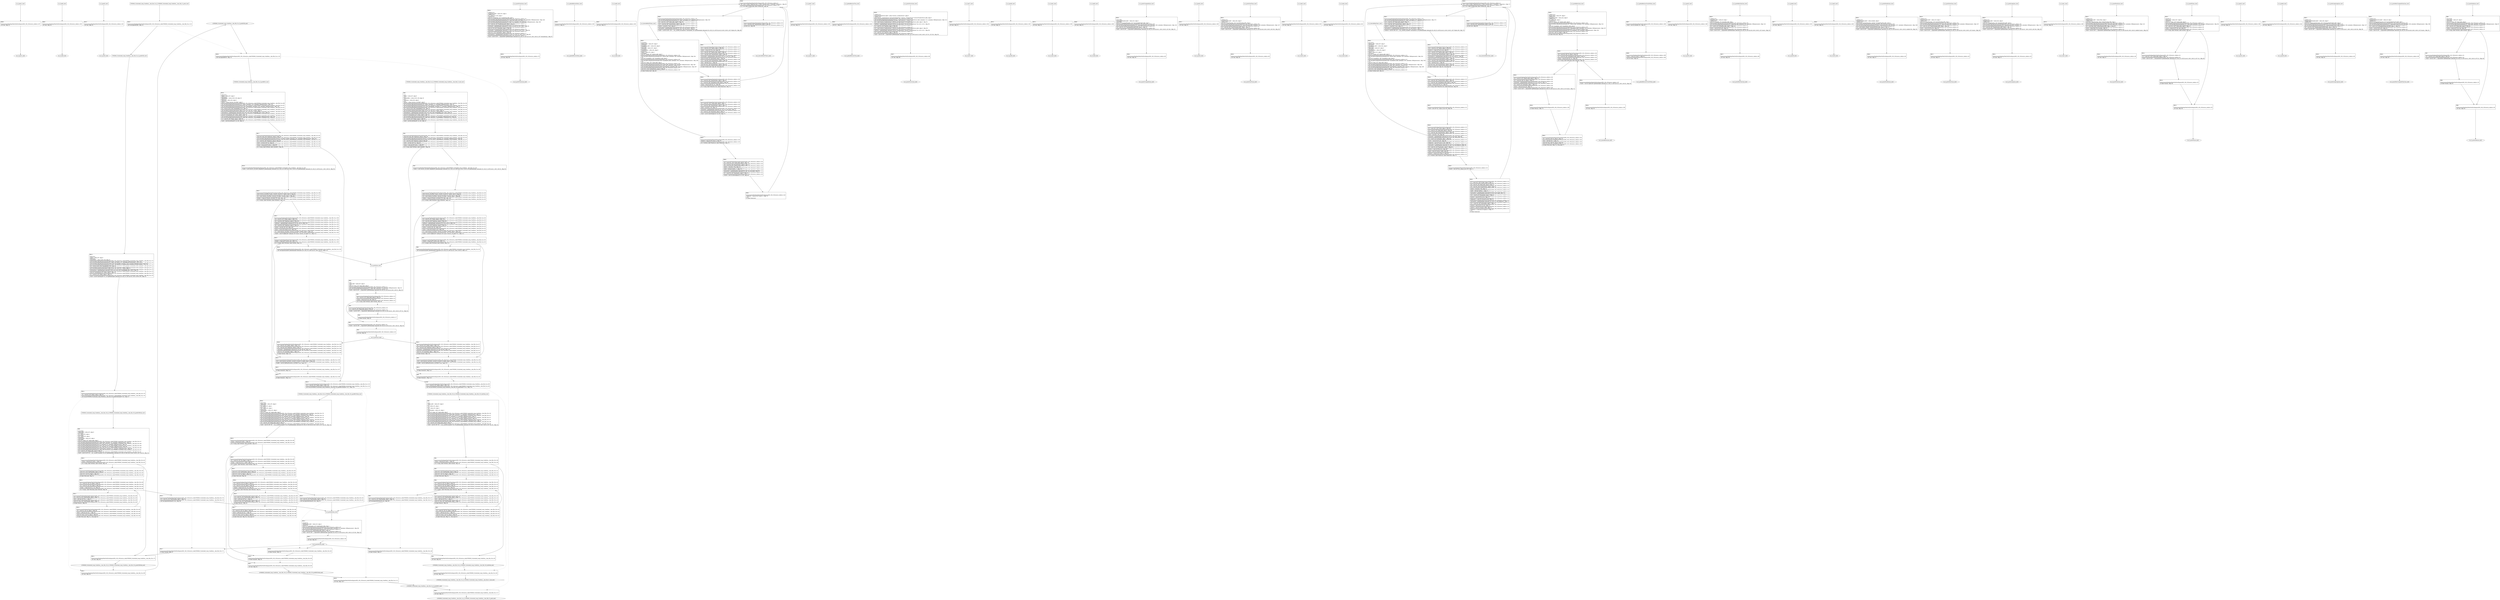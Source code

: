 digraph "icfg graph" {
BBio_ll_good1_end [label="{io_ll_good1_end}"];
BBio_ll_bad6_end [label="{io_ll_bad6_end}"];
BBio_ll_good5_end [label="{io_ll_good5_end}"];
BBCWE606_Unchecked_Loop_Condition__char_file_51a_ll_goodG2B_end [label="{CWE606_Unchecked_Loop_Condition__char_file_51a_ll_goodG2B_end}"];
BBio_ll_printWcharLine_end [label="{io_ll_printWcharLine_end}"];
BBio_ll_globalReturnsFalse_end [label="{io_ll_globalReturnsFalse_end}"];
BBio_ll_bad8_end [label="{io_ll_bad8_end}"];
BBio_ll_decodeHexWChars_end [label="{io_ll_decodeHexWChars_end}"];
BBio_ll_good7_end [label="{io_ll_good7_end}"];
BBio_ll_globalReturnsTrue_end [label="{io_ll_globalReturnsTrue_end}"];
BBio_ll_printStructLine_end [label="{io_ll_printStructLine_end}"];
BBio_ll_bad7_end [label="{io_ll_bad7_end}"];
BBio_ll_good6_end [label="{io_ll_good6_end}"];
BBio_ll_bad2_end [label="{io_ll_bad2_end}"];
BBio_ll_bad9_end [label="{io_ll_bad9_end}"];
BBio_ll_printUnsignedLine_end [label="{io_ll_printUnsignedLine_end}"];
BBio_ll_good4_end [label="{io_ll_good4_end}"];
BBio_ll_printSizeTLine_end [label="{io_ll_printSizeTLine_end}"];
BBio_ll_bad5_end [label="{io_ll_bad5_end}"];
BBio_ll_printLine_end [label="{io_ll_printLine_end}"];
BBCWE606_Unchecked_Loop_Condition__char_file_51a_ll_CWE606_Unchecked_Loop_Condition__char_file_51_good_end [label="{CWE606_Unchecked_Loop_Condition__char_file_51a_ll_CWE606_Unchecked_Loop_Condition__char_file_51_good_end}"];
BBio_ll_bad4_end [label="{io_ll_bad4_end}"];
BBio_ll_decodeHexChars_end [label="{io_ll_decodeHexChars_end}"];
BBio_ll_printBytesLine_end [label="{io_ll_printBytesLine_end}"];
BBio_ll_globalReturnsTrueOrFalse_end [label="{io_ll_globalReturnsTrueOrFalse_end}"];
BBio_ll_good3_end [label="{io_ll_good3_end}"];
BBCWE606_Unchecked_Loop_Condition__char_file_51a_ll_goodB2G_end [label="{CWE606_Unchecked_Loop_Condition__char_file_51a_ll_goodB2G_end}"];
BBCWE606_Unchecked_Loop_Condition__char_file_51b_ll_CWE606_Unchecked_Loop_Condition__char_file_51b_goodG2BSink_end [label="{CWE606_Unchecked_Loop_Condition__char_file_51b_ll_CWE606_Unchecked_Loop_Condition__char_file_51b_goodG2BSink_end}"];
BBio_ll_printHexCharLine_end [label="{io_ll_printHexCharLine_end}"];
BBCWE606_Unchecked_Loop_Condition__char_file_51b_ll_CWE606_Unchecked_Loop_Condition__char_file_51b_goodB2GSink_end [label="{CWE606_Unchecked_Loop_Condition__char_file_51b_ll_CWE606_Unchecked_Loop_Condition__char_file_51b_goodB2GSink_end}"];
BBio_ll_good9_end [label="{io_ll_good9_end}"];
BBCWE606_Unchecked_Loop_Condition__char_file_51b_ll_CWE606_Unchecked_Loop_Condition__char_file_51b_badSink_end [label="{CWE606_Unchecked_Loop_Condition__char_file_51b_ll_CWE606_Unchecked_Loop_Condition__char_file_51b_badSink_end}"];
BBio_ll_bad3_end [label="{io_ll_bad3_end}"];
BBio_ll_printDoubleLine_end [label="{io_ll_printDoubleLine_end}"];
BBio_ll_printShortLine_end [label="{io_ll_printShortLine_end}"];
BBio_ll_printLongLine_end [label="{io_ll_printLongLine_end}"];
BBio_ll_bad1_end [label="{io_ll_bad1_end}"];
BBio_ll_printFloatLine_end [label="{io_ll_printFloatLine_end}"];
BBCWE606_Unchecked_Loop_Condition__char_file_51a_ll_CWE606_Unchecked_Loop_Condition__char_file_51_bad_end [label="{CWE606_Unchecked_Loop_Condition__char_file_51a_ll_CWE606_Unchecked_Loop_Condition__char_file_51_bad_end}"];
BBio_ll_printWLine_end [label="{io_ll_printWLine_end}"];
BBio_ll_good2_end [label="{io_ll_good2_end}"];
BBio_ll_printIntLine_end [label="{io_ll_printIntLine_end}"];
BBio_ll_good8_end [label="{io_ll_good8_end}"];
BBio_ll_printLongLongLine_end [label="{io_ll_printLongLongLine_end}"];
BBio_ll_printHexUnsignedCharLine_end [label="{io_ll_printHexUnsignedCharLine_end}"];
BBio_ll_printSinkLine_end [label="{io_ll_printSinkLine_end}"];
BBio_ll_good1_start [label="{io_ll_good1_start}", shape=record];
io_ll_good1BB69 [label="{BB69:\l\l/home/raoxue/Desktop/MemVerif/workspace/000_109_103/source_code/io.c:187\l
  ret void, !dbg !52\l
}", shape=record];
BBio_ll_bad6_start [label="{io_ll_bad6_start}", shape=record];
io_ll_bad6BB83 [label="{BB83:\l\l/home/raoxue/Desktop/MemVerif/workspace/000_109_103/source_code/io.c:203\l
  ret void, !dbg !52\l
}", shape=record];
BBio_ll_good5_start [label="{io_ll_good5_start}", shape=record];
io_ll_good5BB73 [label="{BB73:\l\l/home/raoxue/Desktop/MemVerif/workspace/000_109_103/source_code/io.c:191\l
  ret void, !dbg !52\l
}", shape=record];
BBCWE606_Unchecked_Loop_Condition__char_file_51a_ll_goodG2B_start [label="{CWE606_Unchecked_Loop_Condition__char_file_51a_ll_goodG2B_start}", shape=record];
CWE606_Unchecked_Loop_Condition__char_file_51a_ll_goodG2BBB13 [label="{BB13:\l\l/:98431912\l
  %data = alloca i8*, align 8\l
/:98431912\l
  %dataBuffer = alloca [100 x i8], align 16\l
/home/raoxue/Desktop/MemVerif/workspace/000_109_103/source_code/CWE606_Unchecked_Loop_Condition__char_file_51a.c:74\l
  call void @llvm.dbg.declare(metadata i8** %data, metadata !128, metadata !DIExpression()), !dbg !129\l
/home/raoxue/Desktop/MemVerif/workspace/000_109_103/source_code/CWE606_Unchecked_Loop_Condition__char_file_51a.c:75\l
  call void @llvm.dbg.declare(metadata [100 x i8]* %dataBuffer, metadata !130, metadata !DIExpression()), !dbg !131\l
/home/raoxue/Desktop/MemVerif/workspace/000_109_103/source_code/CWE606_Unchecked_Loop_Condition__char_file_51a.c:75\l
  %0 = bitcast [100 x i8]* %dataBuffer to i8*, !dbg !21\l
/home/raoxue/Desktop/MemVerif/workspace/000_109_103/source_code/CWE606_Unchecked_Loop_Condition__char_file_51a.c:75\l
  call void @llvm.memset.p0i8.i64(i8* align 16 %0, i8 0, i64 100, i1 false), !dbg !21\l
/home/raoxue/Desktop/MemVerif/workspace/000_109_103/source_code/CWE606_Unchecked_Loop_Condition__char_file_51a.c:76\l
  %arraydecay = getelementptr inbounds [100 x i8], [100 x i8]* %dataBuffer, i64 0, i64 0, !dbg !22\l
/home/raoxue/Desktop/MemVerif/workspace/000_109_103/source_code/CWE606_Unchecked_Loop_Condition__char_file_51a.c:76\l
  store i8* %arraydecay, i8** %data, align 8, !dbg !23\l
/home/raoxue/Desktop/MemVerif/workspace/000_109_103/source_code/CWE606_Unchecked_Loop_Condition__char_file_51a.c:78\l
  %1 = load i8*, i8** %data, align 8, !dbg !24\l
/home/raoxue/Desktop/MemVerif/workspace/000_109_103/source_code/CWE606_Unchecked_Loop_Condition__char_file_51a.c:78\l
  %call = call i8* @strcpy(i8* %1, i8* getelementptr inbounds ([3 x i8], [3 x i8]* @.str.3, i64 0, i64 0)) #6, !dbg !25\l
}", shape=record];
CWE606_Unchecked_Loop_Condition__char_file_51a_ll_goodG2BBB13 [label="{BB13:\l\l/:98431912\l
  %data = alloca i8*, align 8\l
/:98431912\l
  %dataBuffer = alloca [100 x i8], align 16\l
/home/raoxue/Desktop/MemVerif/workspace/000_109_103/source_code/CWE606_Unchecked_Loop_Condition__char_file_51a.c:74\l
  call void @llvm.dbg.declare(metadata i8** %data, metadata !128, metadata !DIExpression()), !dbg !129\l
/home/raoxue/Desktop/MemVerif/workspace/000_109_103/source_code/CWE606_Unchecked_Loop_Condition__char_file_51a.c:75\l
  call void @llvm.dbg.declare(metadata [100 x i8]* %dataBuffer, metadata !130, metadata !DIExpression()), !dbg !131\l
/home/raoxue/Desktop/MemVerif/workspace/000_109_103/source_code/CWE606_Unchecked_Loop_Condition__char_file_51a.c:75\l
  %0 = bitcast [100 x i8]* %dataBuffer to i8*, !dbg !21\l
/home/raoxue/Desktop/MemVerif/workspace/000_109_103/source_code/CWE606_Unchecked_Loop_Condition__char_file_51a.c:75\l
  call void @llvm.memset.p0i8.i64(i8* align 16 %0, i8 0, i64 100, i1 false), !dbg !21\l
/home/raoxue/Desktop/MemVerif/workspace/000_109_103/source_code/CWE606_Unchecked_Loop_Condition__char_file_51a.c:76\l
  %arraydecay = getelementptr inbounds [100 x i8], [100 x i8]* %dataBuffer, i64 0, i64 0, !dbg !22\l
/home/raoxue/Desktop/MemVerif/workspace/000_109_103/source_code/CWE606_Unchecked_Loop_Condition__char_file_51a.c:76\l
  store i8* %arraydecay, i8** %data, align 8, !dbg !23\l
/home/raoxue/Desktop/MemVerif/workspace/000_109_103/source_code/CWE606_Unchecked_Loop_Condition__char_file_51a.c:78\l
  %1 = load i8*, i8** %data, align 8, !dbg !24\l
/home/raoxue/Desktop/MemVerif/workspace/000_109_103/source_code/CWE606_Unchecked_Loop_Condition__char_file_51a.c:78\l
  %call = call i8* @strcpy(i8* %1, i8* getelementptr inbounds ([3 x i8], [3 x i8]* @.str.3, i64 0, i64 0)) #6, !dbg !25\l
}", shape=record];
CWE606_Unchecked_Loop_Condition__char_file_51a_ll_goodG2BBB14 [label="{BB14:\l\l/home/raoxue/Desktop/MemVerif/workspace/000_109_103/source_code/CWE606_Unchecked_Loop_Condition__char_file_51a.c:79\l
  %2 = load i8*, i8** %data, align 8, !dbg !26\l
/home/raoxue/Desktop/MemVerif/workspace/000_109_103/source_code/CWE606_Unchecked_Loop_Condition__char_file_51a.c:79\l
  call void @CWE606_Unchecked_Loop_Condition__char_file_51b_goodG2BSink(i8* %2), !dbg !27\l
}", shape=record];
CWE606_Unchecked_Loop_Condition__char_file_51a_ll_goodG2BBB14 [label="{BB14:\l\l/home/raoxue/Desktop/MemVerif/workspace/000_109_103/source_code/CWE606_Unchecked_Loop_Condition__char_file_51a.c:79\l
  %2 = load i8*, i8** %data, align 8, !dbg !26\l
/home/raoxue/Desktop/MemVerif/workspace/000_109_103/source_code/CWE606_Unchecked_Loop_Condition__char_file_51a.c:79\l
  call void @CWE606_Unchecked_Loop_Condition__char_file_51b_goodG2BSink(i8* %2), !dbg !27\l
}", shape=record];
CWE606_Unchecked_Loop_Condition__char_file_51a_ll_goodG2BBB15 [label="{BB15:\l\l/home/raoxue/Desktop/MemVerif/workspace/000_109_103/source_code/CWE606_Unchecked_Loop_Condition__char_file_51a.c:80\l
  ret void, !dbg !28\l
}", shape=record];
BBio_ll_printWcharLine_start [label="{io_ll_printWcharLine_start}", shape=record];
io_ll_printWcharLineBB28 [label="{BB28:\l\l/:1960611072\l
  %wideChar.addr = alloca i32, align 4\l
/:1960611072\l
  %s = alloca [2 x i32], align 4\l
/:1960611072\l
  store i32 %wideChar, i32* %wideChar.addr, align 4\l
/home/raoxue/Desktop/MemVerif/workspace/000_109_103/source_code/io.c:70\l
  call void @llvm.dbg.declare(metadata i32* %wideChar.addr, metadata !162, metadata !DIExpression()), !dbg !163\l
/home/raoxue/Desktop/MemVerif/workspace/000_109_103/source_code/io.c:74\l
  call void @llvm.dbg.declare(metadata [2 x i32]* %s, metadata !164, metadata !DIExpression()), !dbg !168\l
/home/raoxue/Desktop/MemVerif/workspace/000_109_103/source_code/io.c:75\l
  %0 = load i32, i32* %wideChar.addr, align 4, !dbg !61\l
/home/raoxue/Desktop/MemVerif/workspace/000_109_103/source_code/io.c:75\l
  %arrayidx = getelementptr inbounds [2 x i32], [2 x i32]* %s, i64 0, i64 0, !dbg !62\l
/home/raoxue/Desktop/MemVerif/workspace/000_109_103/source_code/io.c:75\l
  store i32 %0, i32* %arrayidx, align 4, !dbg !63\l
/home/raoxue/Desktop/MemVerif/workspace/000_109_103/source_code/io.c:76\l
  %arrayidx1 = getelementptr inbounds [2 x i32], [2 x i32]* %s, i64 0, i64 1, !dbg !64\l
/home/raoxue/Desktop/MemVerif/workspace/000_109_103/source_code/io.c:76\l
  store i32 0, i32* %arrayidx1, align 4, !dbg !65\l
/home/raoxue/Desktop/MemVerif/workspace/000_109_103/source_code/io.c:77\l
  %arraydecay = getelementptr inbounds [2 x i32], [2 x i32]* %s, i64 0, i64 0, !dbg !66\l
/home/raoxue/Desktop/MemVerif/workspace/000_109_103/source_code/io.c:77\l
  %call = call i32 (i8*, ...) @printf(i8* getelementptr inbounds ([5 x i8], [5 x i8]* @.str.10, i64 0, i64 0), i32* %arraydecay), !dbg !67\l
}", shape=record];
io_ll_printWcharLineBB28 [label="{BB28:\l\l/:1960611072\l
  %wideChar.addr = alloca i32, align 4\l
/:1960611072\l
  %s = alloca [2 x i32], align 4\l
/:1960611072\l
  store i32 %wideChar, i32* %wideChar.addr, align 4\l
/home/raoxue/Desktop/MemVerif/workspace/000_109_103/source_code/io.c:70\l
  call void @llvm.dbg.declare(metadata i32* %wideChar.addr, metadata !162, metadata !DIExpression()), !dbg !163\l
/home/raoxue/Desktop/MemVerif/workspace/000_109_103/source_code/io.c:74\l
  call void @llvm.dbg.declare(metadata [2 x i32]* %s, metadata !164, metadata !DIExpression()), !dbg !168\l
/home/raoxue/Desktop/MemVerif/workspace/000_109_103/source_code/io.c:75\l
  %0 = load i32, i32* %wideChar.addr, align 4, !dbg !61\l
/home/raoxue/Desktop/MemVerif/workspace/000_109_103/source_code/io.c:75\l
  %arrayidx = getelementptr inbounds [2 x i32], [2 x i32]* %s, i64 0, i64 0, !dbg !62\l
/home/raoxue/Desktop/MemVerif/workspace/000_109_103/source_code/io.c:75\l
  store i32 %0, i32* %arrayidx, align 4, !dbg !63\l
/home/raoxue/Desktop/MemVerif/workspace/000_109_103/source_code/io.c:76\l
  %arrayidx1 = getelementptr inbounds [2 x i32], [2 x i32]* %s, i64 0, i64 1, !dbg !64\l
/home/raoxue/Desktop/MemVerif/workspace/000_109_103/source_code/io.c:76\l
  store i32 0, i32* %arrayidx1, align 4, !dbg !65\l
/home/raoxue/Desktop/MemVerif/workspace/000_109_103/source_code/io.c:77\l
  %arraydecay = getelementptr inbounds [2 x i32], [2 x i32]* %s, i64 0, i64 0, !dbg !66\l
/home/raoxue/Desktop/MemVerif/workspace/000_109_103/source_code/io.c:77\l
  %call = call i32 (i8*, ...) @printf(i8* getelementptr inbounds ([5 x i8], [5 x i8]* @.str.10, i64 0, i64 0), i32* %arraydecay), !dbg !67\l
}", shape=record];
io_ll_printWcharLineBB29 [label="{BB29:\l\l/home/raoxue/Desktop/MemVerif/workspace/000_109_103/source_code/io.c:78\l
  ret void, !dbg !68\l
}", shape=record];
BBio_ll_globalReturnsFalse_start [label="{io_ll_globalReturnsFalse_start}", shape=record];
io_ll_globalReturnsFalseBB66 [label="{BB66:\l\l/home/raoxue/Desktop/MemVerif/workspace/000_109_103/source_code/io.c:163\l
  ret i32 0, !dbg !52\l
}", shape=record];
BBio_ll_bad8_start [label="{io_ll_bad8_start}", shape=record];
io_ll_bad8BB85 [label="{BB85:\l\l/home/raoxue/Desktop/MemVerif/workspace/000_109_103/source_code/io.c:205\l
  ret void, !dbg !52\l
}", shape=record];
BBio_ll_decodeHexWChars_start [label="{io_ll_decodeHexWChars_start}", shape=record];
io_ll_decodeHexWCharsBB55 [label="{BB55:\l\l/:94296648\l
  %bytes.addr = alloca i8*, align 8\l
/:94296648\l
  %numBytes.addr = alloca i64, align 8\l
/:94296648\l
  %hex.addr = alloca i32*, align 8\l
/:94296648\l
  %numWritten = alloca i64, align 8\l
/:94296648\l
  %byte = alloca i32, align 4\l
/:94296648\l
  store i8* %bytes, i8** %bytes.addr, align 8\l
/home/raoxue/Desktop/MemVerif/workspace/000_109_103/source_code/io.c:135\l
  call void @llvm.dbg.declare(metadata i8** %bytes.addr, metadata !290, metadata !DIExpression()), !dbg !291\l
/:135\l
  store i64 %numBytes, i64* %numBytes.addr, align 8\l
/home/raoxue/Desktop/MemVerif/workspace/000_109_103/source_code/io.c:135\l
  call void @llvm.dbg.declare(metadata i64* %numBytes.addr, metadata !292, metadata !DIExpression()), !dbg !293\l
/:135\l
  store i32* %hex, i32** %hex.addr, align 8\l
/home/raoxue/Desktop/MemVerif/workspace/000_109_103/source_code/io.c:135\l
  call void @llvm.dbg.declare(metadata i32** %hex.addr, metadata !294, metadata !DIExpression()), !dbg !295\l
/home/raoxue/Desktop/MemVerif/workspace/000_109_103/source_code/io.c:137\l
  call void @llvm.dbg.declare(metadata i64* %numWritten, metadata !296, metadata !DIExpression()), !dbg !297\l
/home/raoxue/Desktop/MemVerif/workspace/000_109_103/source_code/io.c:137\l
  store i64 0, i64* %numWritten, align 8, !dbg !65\l
/home/raoxue/Desktop/MemVerif/workspace/000_109_103/source_code/io.c:143\l
  br label %while.cond, !dbg !66\l
}", shape=record];
io_ll_decodeHexWCharsBB56 [label="{BB56:\l\l/home/raoxue/Desktop/MemVerif/workspace/000_109_103/source_code/io.c:143\l
  %0 = load i64, i64* %numWritten, align 8, !dbg !67\l
/home/raoxue/Desktop/MemVerif/workspace/000_109_103/source_code/io.c:143\l
  %1 = load i64, i64* %numBytes.addr, align 8, !dbg !68\l
/home/raoxue/Desktop/MemVerif/workspace/000_109_103/source_code/io.c:143\l
  %cmp = icmp ult i64 %0, %1, !dbg !69\l
/home/raoxue/Desktop/MemVerif/workspace/000_109_103/source_code/io.c:143\l
  br i1 %cmp, label %land.lhs.true, label %land.end, !dbg !70\l
}", shape=record];
io_ll_decodeHexWCharsBB57 [label="{BB57:\l\l/home/raoxue/Desktop/MemVerif/workspace/000_109_103/source_code/io.c:143\l
  %2 = load i32*, i32** %hex.addr, align 8, !dbg !71\l
/home/raoxue/Desktop/MemVerif/workspace/000_109_103/source_code/io.c:143\l
  %3 = load i64, i64* %numWritten, align 8, !dbg !72\l
/home/raoxue/Desktop/MemVerif/workspace/000_109_103/source_code/io.c:143\l
  %mul = mul i64 2, %3, !dbg !73\l
/home/raoxue/Desktop/MemVerif/workspace/000_109_103/source_code/io.c:143\l
  %arrayidx = getelementptr inbounds i32, i32* %2, i64 %mul, !dbg !71\l
/home/raoxue/Desktop/MemVerif/workspace/000_109_103/source_code/io.c:143\l
  %4 = load i32, i32* %arrayidx, align 4, !dbg !71\l
/home/raoxue/Desktop/MemVerif/workspace/000_109_103/source_code/io.c:143\l
  %call = call i32 @iswxdigit(i32 %4) #5, !dbg !74\l
}", shape=record];
io_ll_decodeHexWCharsBB57 [label="{BB57:\l\l/home/raoxue/Desktop/MemVerif/workspace/000_109_103/source_code/io.c:143\l
  %2 = load i32*, i32** %hex.addr, align 8, !dbg !71\l
/home/raoxue/Desktop/MemVerif/workspace/000_109_103/source_code/io.c:143\l
  %3 = load i64, i64* %numWritten, align 8, !dbg !72\l
/home/raoxue/Desktop/MemVerif/workspace/000_109_103/source_code/io.c:143\l
  %mul = mul i64 2, %3, !dbg !73\l
/home/raoxue/Desktop/MemVerif/workspace/000_109_103/source_code/io.c:143\l
  %arrayidx = getelementptr inbounds i32, i32* %2, i64 %mul, !dbg !71\l
/home/raoxue/Desktop/MemVerif/workspace/000_109_103/source_code/io.c:143\l
  %4 = load i32, i32* %arrayidx, align 4, !dbg !71\l
/home/raoxue/Desktop/MemVerif/workspace/000_109_103/source_code/io.c:143\l
  %call = call i32 @iswxdigit(i32 %4) #5, !dbg !74\l
}", shape=record];
io_ll_decodeHexWCharsBB59 [label="{BB59:\l\l/home/raoxue/Desktop/MemVerif/workspace/000_109_103/source_code/io.c:143\l
  %tobool = icmp ne i32 %call, 0, !dbg !74\l
/home/raoxue/Desktop/MemVerif/workspace/000_109_103/source_code/io.c:143\l
  br i1 %tobool, label %land.rhs, label %land.end, !dbg !75\l
}", shape=record];
io_ll_decodeHexWCharsBB60 [label="{BB60:\l\l/home/raoxue/Desktop/MemVerif/workspace/000_109_103/source_code/io.c:143\l
  %5 = load i32*, i32** %hex.addr, align 8, !dbg !76\l
/home/raoxue/Desktop/MemVerif/workspace/000_109_103/source_code/io.c:143\l
  %6 = load i64, i64* %numWritten, align 8, !dbg !77\l
/home/raoxue/Desktop/MemVerif/workspace/000_109_103/source_code/io.c:143\l
  %mul1 = mul i64 2, %6, !dbg !78\l
/home/raoxue/Desktop/MemVerif/workspace/000_109_103/source_code/io.c:143\l
  %add = add i64 %mul1, 1, !dbg !79\l
/home/raoxue/Desktop/MemVerif/workspace/000_109_103/source_code/io.c:143\l
  %arrayidx2 = getelementptr inbounds i32, i32* %5, i64 %add, !dbg !76\l
/home/raoxue/Desktop/MemVerif/workspace/000_109_103/source_code/io.c:143\l
  %7 = load i32, i32* %arrayidx2, align 4, !dbg !76\l
/home/raoxue/Desktop/MemVerif/workspace/000_109_103/source_code/io.c:143\l
  %call3 = call i32 @iswxdigit(i32 %7) #5, !dbg !80\l
}", shape=record];
io_ll_decodeHexWCharsBB60 [label="{BB60:\l\l/home/raoxue/Desktop/MemVerif/workspace/000_109_103/source_code/io.c:143\l
  %5 = load i32*, i32** %hex.addr, align 8, !dbg !76\l
/home/raoxue/Desktop/MemVerif/workspace/000_109_103/source_code/io.c:143\l
  %6 = load i64, i64* %numWritten, align 8, !dbg !77\l
/home/raoxue/Desktop/MemVerif/workspace/000_109_103/source_code/io.c:143\l
  %mul1 = mul i64 2, %6, !dbg !78\l
/home/raoxue/Desktop/MemVerif/workspace/000_109_103/source_code/io.c:143\l
  %add = add i64 %mul1, 1, !dbg !79\l
/home/raoxue/Desktop/MemVerif/workspace/000_109_103/source_code/io.c:143\l
  %arrayidx2 = getelementptr inbounds i32, i32* %5, i64 %add, !dbg !76\l
/home/raoxue/Desktop/MemVerif/workspace/000_109_103/source_code/io.c:143\l
  %7 = load i32, i32* %arrayidx2, align 4, !dbg !76\l
/home/raoxue/Desktop/MemVerif/workspace/000_109_103/source_code/io.c:143\l
  %call3 = call i32 @iswxdigit(i32 %7) #5, !dbg !80\l
}", shape=record];
io_ll_decodeHexWCharsBB61 [label="{BB61:\l\l/home/raoxue/Desktop/MemVerif/workspace/000_109_103/source_code/io.c:143\l
  %tobool4 = icmp ne i32 %call3, 0, !dbg !75\l
/:143\l
  br label %land.end\l
}", shape=record];
io_ll_decodeHexWCharsBB58 [label="{BB58:\l\l/home/raoxue/Desktop/MemVerif/workspace/000_109_103/source_code/io.c:0\l
  %8 = phi i1 [ false, %land.lhs.true ], [ false, %while.cond ], [ %tobool4, %land.rhs ], !dbg !81\l
/home/raoxue/Desktop/MemVerif/workspace/000_109_103/source_code/io.c:143\l
  br i1 %8, label %while.body, label %while.end, !dbg !66\l
}", shape=record];
io_ll_decodeHexWCharsBB62 [label="{BB62:\l\l/home/raoxue/Desktop/MemVerif/workspace/000_109_103/source_code/io.c:145\l
  call void @llvm.dbg.declare(metadata i32* %byte, metadata !314, metadata !DIExpression()), !dbg !316\l
/home/raoxue/Desktop/MemVerif/workspace/000_109_103/source_code/io.c:146\l
  %9 = load i32*, i32** %hex.addr, align 8, !dbg !85\l
/home/raoxue/Desktop/MemVerif/workspace/000_109_103/source_code/io.c:146\l
  %10 = load i64, i64* %numWritten, align 8, !dbg !86\l
/home/raoxue/Desktop/MemVerif/workspace/000_109_103/source_code/io.c:146\l
  %mul5 = mul i64 2, %10, !dbg !87\l
/home/raoxue/Desktop/MemVerif/workspace/000_109_103/source_code/io.c:146\l
  %arrayidx6 = getelementptr inbounds i32, i32* %9, i64 %mul5, !dbg !85\l
/home/raoxue/Desktop/MemVerif/workspace/000_109_103/source_code/io.c:146\l
  %call7 = call i32 (i32*, i32*, ...) @__isoc99_swscanf(i32* %arrayidx6, i32* getelementptr inbounds ([5 x i32], [5 x i32]* @.str.16, i64 0, i64 0), i32* %byte) #5, !dbg !88\l
}", shape=record];
io_ll_decodeHexWCharsBB62 [label="{BB62:\l\l/home/raoxue/Desktop/MemVerif/workspace/000_109_103/source_code/io.c:145\l
  call void @llvm.dbg.declare(metadata i32* %byte, metadata !314, metadata !DIExpression()), !dbg !316\l
/home/raoxue/Desktop/MemVerif/workspace/000_109_103/source_code/io.c:146\l
  %9 = load i32*, i32** %hex.addr, align 8, !dbg !85\l
/home/raoxue/Desktop/MemVerif/workspace/000_109_103/source_code/io.c:146\l
  %10 = load i64, i64* %numWritten, align 8, !dbg !86\l
/home/raoxue/Desktop/MemVerif/workspace/000_109_103/source_code/io.c:146\l
  %mul5 = mul i64 2, %10, !dbg !87\l
/home/raoxue/Desktop/MemVerif/workspace/000_109_103/source_code/io.c:146\l
  %arrayidx6 = getelementptr inbounds i32, i32* %9, i64 %mul5, !dbg !85\l
/home/raoxue/Desktop/MemVerif/workspace/000_109_103/source_code/io.c:146\l
  %call7 = call i32 (i32*, i32*, ...) @__isoc99_swscanf(i32* %arrayidx6, i32* getelementptr inbounds ([5 x i32], [5 x i32]* @.str.16, i64 0, i64 0), i32* %byte) #5, !dbg !88\l
}", shape=record];
io_ll_decodeHexWCharsBB64 [label="{BB64:\l\l/home/raoxue/Desktop/MemVerif/workspace/000_109_103/source_code/io.c:147\l
  %11 = load i32, i32* %byte, align 4, !dbg !89\l
/home/raoxue/Desktop/MemVerif/workspace/000_109_103/source_code/io.c:147\l
  %conv = trunc i32 %11 to i8, !dbg !90\l
/home/raoxue/Desktop/MemVerif/workspace/000_109_103/source_code/io.c:147\l
  %12 = load i8*, i8** %bytes.addr, align 8, !dbg !91\l
/home/raoxue/Desktop/MemVerif/workspace/000_109_103/source_code/io.c:147\l
  %13 = load i64, i64* %numWritten, align 8, !dbg !92\l
/home/raoxue/Desktop/MemVerif/workspace/000_109_103/source_code/io.c:147\l
  %arrayidx8 = getelementptr inbounds i8, i8* %12, i64 %13, !dbg !91\l
/home/raoxue/Desktop/MemVerif/workspace/000_109_103/source_code/io.c:147\l
  store i8 %conv, i8* %arrayidx8, align 1, !dbg !93\l
/home/raoxue/Desktop/MemVerif/workspace/000_109_103/source_code/io.c:148\l
  %14 = load i64, i64* %numWritten, align 8, !dbg !94\l
/home/raoxue/Desktop/MemVerif/workspace/000_109_103/source_code/io.c:148\l
  %inc = add i64 %14, 1, !dbg !94\l
/home/raoxue/Desktop/MemVerif/workspace/000_109_103/source_code/io.c:148\l
  store i64 %inc, i64* %numWritten, align 8, !dbg !94\l
/home/raoxue/Desktop/MemVerif/workspace/000_109_103/source_code/io.c:143\l
  br label %while.cond, !dbg !66, !llvm.loop !95\l
}", shape=record];
io_ll_decodeHexWCharsBB63 [label="{BB63:\l\l/home/raoxue/Desktop/MemVerif/workspace/000_109_103/source_code/io.c:151\l
  %15 = load i64, i64* %numWritten, align 8, !dbg !98\l
/home/raoxue/Desktop/MemVerif/workspace/000_109_103/source_code/io.c:151\l
  ret i64 %15, !dbg !99\l
}", shape=record];
BBio_ll_good7_start [label="{io_ll_good7_start}", shape=record];
io_ll_good7BB75 [label="{BB75:\l\l/home/raoxue/Desktop/MemVerif/workspace/000_109_103/source_code/io.c:193\l
  ret void, !dbg !52\l
}", shape=record];
BBio_ll_globalReturnsTrue_start [label="{io_ll_globalReturnsTrue_start}", shape=record];
io_ll_globalReturnsTrueBB65 [label="{BB65:\l\l/home/raoxue/Desktop/MemVerif/workspace/000_109_103/source_code/io.c:158\l
  ret i32 1, !dbg !52\l
}", shape=record];
BBio_ll_printStructLine_start [label="{io_ll_printStructLine_start}", shape=record];
io_ll_printStructLineBB36 [label="{BB36:\l\l/:1960611072\l
  %structTwoIntsStruct.addr = alloca %struct._twoIntsStruct*, align 8\l
/:1960611072\l
  store %struct._twoIntsStruct* %structTwoIntsStruct, %struct._twoIntsStruct** %structTwoIntsStruct.addr, align 8\l
/home/raoxue/Desktop/MemVerif/workspace/000_109_103/source_code/io.c:95\l
  call void @llvm.dbg.declare(metadata %struct._twoIntsStruct** %structTwoIntsStruct.addr, metadata !212, metadata !DIExpression()), !dbg !213\l
/home/raoxue/Desktop/MemVerif/workspace/000_109_103/source_code/io.c:97\l
  %0 = load %struct._twoIntsStruct*, %struct._twoIntsStruct** %structTwoIntsStruct.addr, align 8, !dbg !61\l
/home/raoxue/Desktop/MemVerif/workspace/000_109_103/source_code/io.c:97\l
  %intOne = getelementptr inbounds %struct._twoIntsStruct, %struct._twoIntsStruct* %0, i32 0, i32 0, !dbg !62\l
/home/raoxue/Desktop/MemVerif/workspace/000_109_103/source_code/io.c:97\l
  %1 = load i32, i32* %intOne, align 4, !dbg !62\l
/home/raoxue/Desktop/MemVerif/workspace/000_109_103/source_code/io.c:97\l
  %2 = load %struct._twoIntsStruct*, %struct._twoIntsStruct** %structTwoIntsStruct.addr, align 8, !dbg !63\l
/home/raoxue/Desktop/MemVerif/workspace/000_109_103/source_code/io.c:97\l
  %intTwo = getelementptr inbounds %struct._twoIntsStruct, %struct._twoIntsStruct* %2, i32 0, i32 1, !dbg !64\l
/home/raoxue/Desktop/MemVerif/workspace/000_109_103/source_code/io.c:97\l
  %3 = load i32, i32* %intTwo, align 4, !dbg !64\l
/home/raoxue/Desktop/MemVerif/workspace/000_109_103/source_code/io.c:97\l
  %call = call i32 (i8*, ...) @printf(i8* getelementptr inbounds ([10 x i8], [10 x i8]* @.str.13, i64 0, i64 0), i32 %1, i32 %3), !dbg !65\l
}", shape=record];
io_ll_printStructLineBB36 [label="{BB36:\l\l/:1960611072\l
  %structTwoIntsStruct.addr = alloca %struct._twoIntsStruct*, align 8\l
/:1960611072\l
  store %struct._twoIntsStruct* %structTwoIntsStruct, %struct._twoIntsStruct** %structTwoIntsStruct.addr, align 8\l
/home/raoxue/Desktop/MemVerif/workspace/000_109_103/source_code/io.c:95\l
  call void @llvm.dbg.declare(metadata %struct._twoIntsStruct** %structTwoIntsStruct.addr, metadata !212, metadata !DIExpression()), !dbg !213\l
/home/raoxue/Desktop/MemVerif/workspace/000_109_103/source_code/io.c:97\l
  %0 = load %struct._twoIntsStruct*, %struct._twoIntsStruct** %structTwoIntsStruct.addr, align 8, !dbg !61\l
/home/raoxue/Desktop/MemVerif/workspace/000_109_103/source_code/io.c:97\l
  %intOne = getelementptr inbounds %struct._twoIntsStruct, %struct._twoIntsStruct* %0, i32 0, i32 0, !dbg !62\l
/home/raoxue/Desktop/MemVerif/workspace/000_109_103/source_code/io.c:97\l
  %1 = load i32, i32* %intOne, align 4, !dbg !62\l
/home/raoxue/Desktop/MemVerif/workspace/000_109_103/source_code/io.c:97\l
  %2 = load %struct._twoIntsStruct*, %struct._twoIntsStruct** %structTwoIntsStruct.addr, align 8, !dbg !63\l
/home/raoxue/Desktop/MemVerif/workspace/000_109_103/source_code/io.c:97\l
  %intTwo = getelementptr inbounds %struct._twoIntsStruct, %struct._twoIntsStruct* %2, i32 0, i32 1, !dbg !64\l
/home/raoxue/Desktop/MemVerif/workspace/000_109_103/source_code/io.c:97\l
  %3 = load i32, i32* %intTwo, align 4, !dbg !64\l
/home/raoxue/Desktop/MemVerif/workspace/000_109_103/source_code/io.c:97\l
  %call = call i32 (i8*, ...) @printf(i8* getelementptr inbounds ([10 x i8], [10 x i8]* @.str.13, i64 0, i64 0), i32 %1, i32 %3), !dbg !65\l
}", shape=record];
io_ll_printStructLineBB37 [label="{BB37:\l\l/home/raoxue/Desktop/MemVerif/workspace/000_109_103/source_code/io.c:98\l
  ret void, !dbg !66\l
}", shape=record];
BBio_ll_bad7_start [label="{io_ll_bad7_start}", shape=record];
io_ll_bad7BB84 [label="{BB84:\l\l/home/raoxue/Desktop/MemVerif/workspace/000_109_103/source_code/io.c:204\l
  ret void, !dbg !52\l
}", shape=record];
BBio_ll_good6_start [label="{io_ll_good6_start}", shape=record];
io_ll_good6BB74 [label="{BB74:\l\l/home/raoxue/Desktop/MemVerif/workspace/000_109_103/source_code/io.c:192\l
  ret void, !dbg !52\l
}", shape=record];
BBio_ll_bad2_start [label="{io_ll_bad2_start}", shape=record];
io_ll_bad2BB79 [label="{BB79:\l\l/home/raoxue/Desktop/MemVerif/workspace/000_109_103/source_code/io.c:199\l
  ret void, !dbg !52\l
}", shape=record];
BBio_ll_bad9_start [label="{io_ll_bad9_start}", shape=record];
io_ll_bad9BB86 [label="{BB86:\l\l/home/raoxue/Desktop/MemVerif/workspace/000_109_103/source_code/io.c:206\l
  ret void, !dbg !52\l
}", shape=record];
BBio_ll_printUnsignedLine_start [label="{io_ll_printUnsignedLine_start}", shape=record];
io_ll_printUnsignedLineBB30 [label="{BB30:\l\l/:94457688\l
  %unsignedNumber.addr = alloca i32, align 4\l
/:94457688\l
  store i32 %unsignedNumber, i32* %unsignedNumber.addr, align 4\l
/home/raoxue/Desktop/MemVerif/workspace/000_109_103/source_code/io.c:80\l
  call void @llvm.dbg.declare(metadata i32* %unsignedNumber.addr, metadata !180, metadata !DIExpression()), !dbg !181\l
/home/raoxue/Desktop/MemVerif/workspace/000_109_103/source_code/io.c:82\l
  %0 = load i32, i32* %unsignedNumber.addr, align 4, !dbg !54\l
/home/raoxue/Desktop/MemVerif/workspace/000_109_103/source_code/io.c:82\l
  %call = call i32 (i8*, ...) @printf(i8* getelementptr inbounds ([4 x i8], [4 x i8]* @.str.11, i64 0, i64 0), i32 %0), !dbg !55\l
}", shape=record];
io_ll_printUnsignedLineBB30 [label="{BB30:\l\l/:94457688\l
  %unsignedNumber.addr = alloca i32, align 4\l
/:94457688\l
  store i32 %unsignedNumber, i32* %unsignedNumber.addr, align 4\l
/home/raoxue/Desktop/MemVerif/workspace/000_109_103/source_code/io.c:80\l
  call void @llvm.dbg.declare(metadata i32* %unsignedNumber.addr, metadata !180, metadata !DIExpression()), !dbg !181\l
/home/raoxue/Desktop/MemVerif/workspace/000_109_103/source_code/io.c:82\l
  %0 = load i32, i32* %unsignedNumber.addr, align 4, !dbg !54\l
/home/raoxue/Desktop/MemVerif/workspace/000_109_103/source_code/io.c:82\l
  %call = call i32 (i8*, ...) @printf(i8* getelementptr inbounds ([4 x i8], [4 x i8]* @.str.11, i64 0, i64 0), i32 %0), !dbg !55\l
}", shape=record];
io_ll_printUnsignedLineBB31 [label="{BB31:\l\l/home/raoxue/Desktop/MemVerif/workspace/000_109_103/source_code/io.c:83\l
  ret void, !dbg !56\l
}", shape=record];
BBio_ll_good4_start [label="{io_ll_good4_start}", shape=record];
io_ll_good4BB72 [label="{BB72:\l\l/home/raoxue/Desktop/MemVerif/workspace/000_109_103/source_code/io.c:190\l
  ret void, !dbg !52\l
}", shape=record];
BBio_ll_printSizeTLine_start [label="{io_ll_printSizeTLine_start}", shape=record];
io_ll_printSizeTLineBB24 [label="{BB24:\l\l/:1960611072\l
  %sizeTNumber.addr = alloca i64, align 8\l
/:1960611072\l
  store i64 %sizeTNumber, i64* %sizeTNumber.addr, align 8\l
/home/raoxue/Desktop/MemVerif/workspace/000_109_103/source_code/io.c:60\l
  call void @llvm.dbg.declare(metadata i64* %sizeTNumber.addr, metadata !146, metadata !DIExpression()), !dbg !147\l
/home/raoxue/Desktop/MemVerif/workspace/000_109_103/source_code/io.c:62\l
  %0 = load i64, i64* %sizeTNumber.addr, align 8, !dbg !57\l
/home/raoxue/Desktop/MemVerif/workspace/000_109_103/source_code/io.c:62\l
  %call = call i32 (i8*, ...) @printf(i8* getelementptr inbounds ([5 x i8], [5 x i8]* @.str.8, i64 0, i64 0), i64 %0), !dbg !58\l
}", shape=record];
io_ll_printSizeTLineBB24 [label="{BB24:\l\l/:1960611072\l
  %sizeTNumber.addr = alloca i64, align 8\l
/:1960611072\l
  store i64 %sizeTNumber, i64* %sizeTNumber.addr, align 8\l
/home/raoxue/Desktop/MemVerif/workspace/000_109_103/source_code/io.c:60\l
  call void @llvm.dbg.declare(metadata i64* %sizeTNumber.addr, metadata !146, metadata !DIExpression()), !dbg !147\l
/home/raoxue/Desktop/MemVerif/workspace/000_109_103/source_code/io.c:62\l
  %0 = load i64, i64* %sizeTNumber.addr, align 8, !dbg !57\l
/home/raoxue/Desktop/MemVerif/workspace/000_109_103/source_code/io.c:62\l
  %call = call i32 (i8*, ...) @printf(i8* getelementptr inbounds ([5 x i8], [5 x i8]* @.str.8, i64 0, i64 0), i64 %0), !dbg !58\l
}", shape=record];
io_ll_printSizeTLineBB25 [label="{BB25:\l\l/home/raoxue/Desktop/MemVerif/workspace/000_109_103/source_code/io.c:63\l
  ret void, !dbg !59\l
}", shape=record];
BBio_ll_bad5_start [label="{io_ll_bad5_start}", shape=record];
io_ll_bad5BB82 [label="{BB82:\l\l/home/raoxue/Desktop/MemVerif/workspace/000_109_103/source_code/io.c:202\l
  ret void, !dbg !52\l
}", shape=record];
BBio_ll_printLine_start [label="{io_ll_printLine_start}", shape=record];
io_ll_printLineBB0 [label="{BB0:\l\l/:415\l
  %line.addr = alloca i8*, align 8\l
/:415\l
  store i8* %line, i8** %line.addr, align 8\l
/home/raoxue/Desktop/MemVerif/workspace/000_109_103/source_code/io.c:11\l
  call void @llvm.dbg.declare(metadata i8** %line.addr, metadata !52, metadata !DIExpression()), !dbg !53\l
/home/raoxue/Desktop/MemVerif/workspace/000_109_103/source_code/io.c:13\l
  %call = call i32 (i8*, ...) @printf(i8* getelementptr inbounds ([9 x i8], [9 x i8]* @.str, i64 0, i64 0)), !dbg !54\l
}", shape=record];
io_ll_printLineBB0 [label="{BB0:\l\l/:415\l
  %line.addr = alloca i8*, align 8\l
/:415\l
  store i8* %line, i8** %line.addr, align 8\l
/home/raoxue/Desktop/MemVerif/workspace/000_109_103/source_code/io.c:11\l
  call void @llvm.dbg.declare(metadata i8** %line.addr, metadata !52, metadata !DIExpression()), !dbg !53\l
/home/raoxue/Desktop/MemVerif/workspace/000_109_103/source_code/io.c:13\l
  %call = call i32 (i8*, ...) @printf(i8* getelementptr inbounds ([9 x i8], [9 x i8]* @.str, i64 0, i64 0)), !dbg !54\l
}", shape=record];
io_ll_printLineBB1 [label="{BB1:\l\l/home/raoxue/Desktop/MemVerif/workspace/000_109_103/source_code/io.c:14\l
  %0 = load i8*, i8** %line.addr, align 8, !dbg !55\l
/home/raoxue/Desktop/MemVerif/workspace/000_109_103/source_code/io.c:14\l
  %cmp = icmp ne i8* %0, null, !dbg !57\l
/home/raoxue/Desktop/MemVerif/workspace/000_109_103/source_code/io.c:14\l
  br i1 %cmp, label %if.then, label %if.end, !dbg !58\l
}", shape=record];
io_ll_printLineBB2 [label="{BB2:\l\l/home/raoxue/Desktop/MemVerif/workspace/000_109_103/source_code/io.c:16\l
  %1 = load i8*, i8** %line.addr, align 8, !dbg !59\l
/home/raoxue/Desktop/MemVerif/workspace/000_109_103/source_code/io.c:16\l
  %call1 = call i32 (i8*, ...) @printf(i8* getelementptr inbounds ([4 x i8], [4 x i8]* @.str.1, i64 0, i64 0), i8* %1), !dbg !61\l
}", shape=record];
io_ll_printLineBB2 [label="{BB2:\l\l/home/raoxue/Desktop/MemVerif/workspace/000_109_103/source_code/io.c:16\l
  %1 = load i8*, i8** %line.addr, align 8, !dbg !59\l
/home/raoxue/Desktop/MemVerif/workspace/000_109_103/source_code/io.c:16\l
  %call1 = call i32 (i8*, ...) @printf(i8* getelementptr inbounds ([4 x i8], [4 x i8]* @.str.1, i64 0, i64 0), i8* %1), !dbg !61\l
}", shape=record];
io_ll_printLineBB4 [label="{BB4:\l\l/home/raoxue/Desktop/MemVerif/workspace/000_109_103/source_code/io.c:17\l
  br label %if.end, !dbg !62\l
}", shape=record];
io_ll_printLineBB3 [label="{BB3:\l\l/home/raoxue/Desktop/MemVerif/workspace/000_109_103/source_code/io.c:18\l
  %call2 = call i32 (i8*, ...) @printf(i8* getelementptr inbounds ([9 x i8], [9 x i8]* @.str.2, i64 0, i64 0)), !dbg !63\l
}", shape=record];
io_ll_printLineBB3 [label="{BB3:\l\l/home/raoxue/Desktop/MemVerif/workspace/000_109_103/source_code/io.c:18\l
  %call2 = call i32 (i8*, ...) @printf(i8* getelementptr inbounds ([9 x i8], [9 x i8]* @.str.2, i64 0, i64 0)), !dbg !63\l
}", shape=record];
io_ll_printLineBB5 [label="{BB5:\l\l/home/raoxue/Desktop/MemVerif/workspace/000_109_103/source_code/io.c:19\l
  ret void, !dbg !64\l
}", shape=record];
BBCWE606_Unchecked_Loop_Condition__char_file_51a_ll_CWE606_Unchecked_Loop_Condition__char_file_51_good_start [label="{CWE606_Unchecked_Loop_Condition__char_file_51a_ll_CWE606_Unchecked_Loop_Condition__char_file_51_good_start}", shape=record];
CWE606_Unchecked_Loop_Condition__char_file_51a_ll_CWE606_Unchecked_Loop_Condition__char_file_51_goodBB29 [label="{BB29:\l\l/home/raoxue/Desktop/MemVerif/workspace/000_109_103/source_code/CWE606_Unchecked_Loop_Condition__char_file_51a.c:115\l
  call void @goodG2B(), !dbg !13\l
}", shape=record];
CWE606_Unchecked_Loop_Condition__char_file_51a_ll_CWE606_Unchecked_Loop_Condition__char_file_51_goodBB29 [label="{BB29:\l\l/home/raoxue/Desktop/MemVerif/workspace/000_109_103/source_code/CWE606_Unchecked_Loop_Condition__char_file_51a.c:115\l
  call void @goodG2B(), !dbg !13\l
}", shape=record];
CWE606_Unchecked_Loop_Condition__char_file_51a_ll_CWE606_Unchecked_Loop_Condition__char_file_51_goodBB30 [label="{BB30:\l\l/home/raoxue/Desktop/MemVerif/workspace/000_109_103/source_code/CWE606_Unchecked_Loop_Condition__char_file_51a.c:116\l
  call void @goodB2G(), !dbg !14\l
}", shape=record];
CWE606_Unchecked_Loop_Condition__char_file_51a_ll_CWE606_Unchecked_Loop_Condition__char_file_51_goodBB30 [label="{BB30:\l\l/home/raoxue/Desktop/MemVerif/workspace/000_109_103/source_code/CWE606_Unchecked_Loop_Condition__char_file_51a.c:116\l
  call void @goodB2G(), !dbg !14\l
}", shape=record];
CWE606_Unchecked_Loop_Condition__char_file_51a_ll_CWE606_Unchecked_Loop_Condition__char_file_51_goodBB31 [label="{BB31:\l\l/home/raoxue/Desktop/MemVerif/workspace/000_109_103/source_code/CWE606_Unchecked_Loop_Condition__char_file_51a.c:117\l
  ret void, !dbg !15\l
}", shape=record];
BBio_ll_bad4_start [label="{io_ll_bad4_start}", shape=record];
io_ll_bad4BB81 [label="{BB81:\l\l/home/raoxue/Desktop/MemVerif/workspace/000_109_103/source_code/io.c:201\l
  ret void, !dbg !52\l
}", shape=record];
BBio_ll_decodeHexChars_start [label="{io_ll_decodeHexChars_start}", shape=record];
io_ll_decodeHexCharsBB45 [label="{BB45:\l\l/:94310976\l
  %bytes.addr = alloca i8*, align 8\l
/:94310976\l
  %numBytes.addr = alloca i64, align 8\l
/:94310976\l
  %hex.addr = alloca i8*, align 8\l
/:94310976\l
  %numWritten = alloca i64, align 8\l
/:94310976\l
  %byte = alloca i32, align 4\l
/:94310976\l
  store i8* %bytes, i8** %bytes.addr, align 8\l
/home/raoxue/Desktop/MemVerif/workspace/000_109_103/source_code/io.c:113\l
  call void @llvm.dbg.declare(metadata i8** %bytes.addr, metadata !253, metadata !DIExpression()), !dbg !254\l
/:113\l
  store i64 %numBytes, i64* %numBytes.addr, align 8\l
/home/raoxue/Desktop/MemVerif/workspace/000_109_103/source_code/io.c:113\l
  call void @llvm.dbg.declare(metadata i64* %numBytes.addr, metadata !255, metadata !DIExpression()), !dbg !256\l
/:113\l
  store i8* %hex, i8** %hex.addr, align 8\l
/home/raoxue/Desktop/MemVerif/workspace/000_109_103/source_code/io.c:113\l
  call void @llvm.dbg.declare(metadata i8** %hex.addr, metadata !257, metadata !DIExpression()), !dbg !258\l
/home/raoxue/Desktop/MemVerif/workspace/000_109_103/source_code/io.c:115\l
  call void @llvm.dbg.declare(metadata i64* %numWritten, metadata !259, metadata !DIExpression()), !dbg !260\l
/home/raoxue/Desktop/MemVerif/workspace/000_109_103/source_code/io.c:115\l
  store i64 0, i64* %numWritten, align 8, !dbg !63\l
/home/raoxue/Desktop/MemVerif/workspace/000_109_103/source_code/io.c:121\l
  br label %while.cond, !dbg !64\l
}", shape=record];
io_ll_decodeHexCharsBB46 [label="{BB46:\l\l/home/raoxue/Desktop/MemVerif/workspace/000_109_103/source_code/io.c:121\l
  %0 = load i64, i64* %numWritten, align 8, !dbg !65\l
/home/raoxue/Desktop/MemVerif/workspace/000_109_103/source_code/io.c:121\l
  %1 = load i64, i64* %numBytes.addr, align 8, !dbg !66\l
/home/raoxue/Desktop/MemVerif/workspace/000_109_103/source_code/io.c:121\l
  %cmp = icmp ult i64 %0, %1, !dbg !67\l
/home/raoxue/Desktop/MemVerif/workspace/000_109_103/source_code/io.c:121\l
  br i1 %cmp, label %land.lhs.true, label %land.end, !dbg !68\l
}", shape=record];
io_ll_decodeHexCharsBB47 [label="{BB47:\l\l/home/raoxue/Desktop/MemVerif/workspace/000_109_103/source_code/io.c:121\l
  %call = call i16** @__ctype_b_loc() #5, !dbg !69\l
}", shape=record];
io_ll_decodeHexCharsBB47 [label="{BB47:\l\l/home/raoxue/Desktop/MemVerif/workspace/000_109_103/source_code/io.c:121\l
  %call = call i16** @__ctype_b_loc() #5, !dbg !69\l
}", shape=record];
io_ll_decodeHexCharsBB49 [label="{BB49:\l\l/home/raoxue/Desktop/MemVerif/workspace/000_109_103/source_code/io.c:121\l
  %2 = load i16*, i16** %call, align 8, !dbg !69\l
/home/raoxue/Desktop/MemVerif/workspace/000_109_103/source_code/io.c:121\l
  %3 = load i8*, i8** %hex.addr, align 8, !dbg !69\l
/home/raoxue/Desktop/MemVerif/workspace/000_109_103/source_code/io.c:121\l
  %4 = load i64, i64* %numWritten, align 8, !dbg !69\l
/home/raoxue/Desktop/MemVerif/workspace/000_109_103/source_code/io.c:121\l
  %mul = mul i64 2, %4, !dbg !69\l
/home/raoxue/Desktop/MemVerif/workspace/000_109_103/source_code/io.c:121\l
  %arrayidx = getelementptr inbounds i8, i8* %3, i64 %mul, !dbg !69\l
/home/raoxue/Desktop/MemVerif/workspace/000_109_103/source_code/io.c:121\l
  %5 = load i8, i8* %arrayidx, align 1, !dbg !69\l
/home/raoxue/Desktop/MemVerif/workspace/000_109_103/source_code/io.c:121\l
  %conv = sext i8 %5 to i32, !dbg !69\l
/home/raoxue/Desktop/MemVerif/workspace/000_109_103/source_code/io.c:121\l
  %idxprom = sext i32 %conv to i64, !dbg !69\l
/home/raoxue/Desktop/MemVerif/workspace/000_109_103/source_code/io.c:121\l
  %arrayidx1 = getelementptr inbounds i16, i16* %2, i64 %idxprom, !dbg !69\l
/home/raoxue/Desktop/MemVerif/workspace/000_109_103/source_code/io.c:121\l
  %6 = load i16, i16* %arrayidx1, align 2, !dbg !69\l
/home/raoxue/Desktop/MemVerif/workspace/000_109_103/source_code/io.c:121\l
  %conv2 = zext i16 %6 to i32, !dbg !69\l
/home/raoxue/Desktop/MemVerif/workspace/000_109_103/source_code/io.c:121\l
  %and = and i32 %conv2, 4096, !dbg !69\l
/home/raoxue/Desktop/MemVerif/workspace/000_109_103/source_code/io.c:121\l
  %tobool = icmp ne i32 %and, 0, !dbg !69\l
/home/raoxue/Desktop/MemVerif/workspace/000_109_103/source_code/io.c:121\l
  br i1 %tobool, label %land.rhs, label %land.end, !dbg !70\l
}", shape=record];
io_ll_decodeHexCharsBB50 [label="{BB50:\l\l/home/raoxue/Desktop/MemVerif/workspace/000_109_103/source_code/io.c:121\l
  %call3 = call i16** @__ctype_b_loc() #5, !dbg !71\l
}", shape=record];
io_ll_decodeHexCharsBB50 [label="{BB50:\l\l/home/raoxue/Desktop/MemVerif/workspace/000_109_103/source_code/io.c:121\l
  %call3 = call i16** @__ctype_b_loc() #5, !dbg !71\l
}", shape=record];
io_ll_decodeHexCharsBB51 [label="{BB51:\l\l/home/raoxue/Desktop/MemVerif/workspace/000_109_103/source_code/io.c:121\l
  %7 = load i16*, i16** %call3, align 8, !dbg !71\l
/home/raoxue/Desktop/MemVerif/workspace/000_109_103/source_code/io.c:121\l
  %8 = load i8*, i8** %hex.addr, align 8, !dbg !71\l
/home/raoxue/Desktop/MemVerif/workspace/000_109_103/source_code/io.c:121\l
  %9 = load i64, i64* %numWritten, align 8, !dbg !71\l
/home/raoxue/Desktop/MemVerif/workspace/000_109_103/source_code/io.c:121\l
  %mul4 = mul i64 2, %9, !dbg !71\l
/home/raoxue/Desktop/MemVerif/workspace/000_109_103/source_code/io.c:121\l
  %add = add i64 %mul4, 1, !dbg !71\l
/home/raoxue/Desktop/MemVerif/workspace/000_109_103/source_code/io.c:121\l
  %arrayidx5 = getelementptr inbounds i8, i8* %8, i64 %add, !dbg !71\l
/home/raoxue/Desktop/MemVerif/workspace/000_109_103/source_code/io.c:121\l
  %10 = load i8, i8* %arrayidx5, align 1, !dbg !71\l
/home/raoxue/Desktop/MemVerif/workspace/000_109_103/source_code/io.c:121\l
  %conv6 = sext i8 %10 to i32, !dbg !71\l
/home/raoxue/Desktop/MemVerif/workspace/000_109_103/source_code/io.c:121\l
  %idxprom7 = sext i32 %conv6 to i64, !dbg !71\l
/home/raoxue/Desktop/MemVerif/workspace/000_109_103/source_code/io.c:121\l
  %arrayidx8 = getelementptr inbounds i16, i16* %7, i64 %idxprom7, !dbg !71\l
/home/raoxue/Desktop/MemVerif/workspace/000_109_103/source_code/io.c:121\l
  %11 = load i16, i16* %arrayidx8, align 2, !dbg !71\l
/home/raoxue/Desktop/MemVerif/workspace/000_109_103/source_code/io.c:121\l
  %conv9 = zext i16 %11 to i32, !dbg !71\l
/home/raoxue/Desktop/MemVerif/workspace/000_109_103/source_code/io.c:121\l
  %and10 = and i32 %conv9, 4096, !dbg !71\l
/home/raoxue/Desktop/MemVerif/workspace/000_109_103/source_code/io.c:121\l
  %tobool11 = icmp ne i32 %and10, 0, !dbg !70\l
/:121\l
  br label %land.end\l
}", shape=record];
io_ll_decodeHexCharsBB48 [label="{BB48:\l\l/home/raoxue/Desktop/MemVerif/workspace/000_109_103/source_code/io.c:0\l
  %12 = phi i1 [ false, %land.lhs.true ], [ false, %while.cond ], [ %tobool11, %land.rhs ], !dbg !72\l
/home/raoxue/Desktop/MemVerif/workspace/000_109_103/source_code/io.c:121\l
  br i1 %12, label %while.body, label %while.end, !dbg !64\l
}", shape=record];
io_ll_decodeHexCharsBB52 [label="{BB52:\l\l/home/raoxue/Desktop/MemVerif/workspace/000_109_103/source_code/io.c:123\l
  call void @llvm.dbg.declare(metadata i32* %byte, metadata !270, metadata !DIExpression()), !dbg !272\l
/home/raoxue/Desktop/MemVerif/workspace/000_109_103/source_code/io.c:124\l
  %13 = load i8*, i8** %hex.addr, align 8, !dbg !76\l
/home/raoxue/Desktop/MemVerif/workspace/000_109_103/source_code/io.c:124\l
  %14 = load i64, i64* %numWritten, align 8, !dbg !77\l
/home/raoxue/Desktop/MemVerif/workspace/000_109_103/source_code/io.c:124\l
  %mul12 = mul i64 2, %14, !dbg !78\l
/home/raoxue/Desktop/MemVerif/workspace/000_109_103/source_code/io.c:124\l
  %arrayidx13 = getelementptr inbounds i8, i8* %13, i64 %mul12, !dbg !76\l
/home/raoxue/Desktop/MemVerif/workspace/000_109_103/source_code/io.c:124\l
  %call14 = call i32 (i8*, i8*, ...) @__isoc99_sscanf(i8* %arrayidx13, i8* getelementptr inbounds ([5 x i8], [5 x i8]* @.str.14, i64 0, i64 0), i32* %byte) #6, !dbg !79\l
}", shape=record];
io_ll_decodeHexCharsBB52 [label="{BB52:\l\l/home/raoxue/Desktop/MemVerif/workspace/000_109_103/source_code/io.c:123\l
  call void @llvm.dbg.declare(metadata i32* %byte, metadata !270, metadata !DIExpression()), !dbg !272\l
/home/raoxue/Desktop/MemVerif/workspace/000_109_103/source_code/io.c:124\l
  %13 = load i8*, i8** %hex.addr, align 8, !dbg !76\l
/home/raoxue/Desktop/MemVerif/workspace/000_109_103/source_code/io.c:124\l
  %14 = load i64, i64* %numWritten, align 8, !dbg !77\l
/home/raoxue/Desktop/MemVerif/workspace/000_109_103/source_code/io.c:124\l
  %mul12 = mul i64 2, %14, !dbg !78\l
/home/raoxue/Desktop/MemVerif/workspace/000_109_103/source_code/io.c:124\l
  %arrayidx13 = getelementptr inbounds i8, i8* %13, i64 %mul12, !dbg !76\l
/home/raoxue/Desktop/MemVerif/workspace/000_109_103/source_code/io.c:124\l
  %call14 = call i32 (i8*, i8*, ...) @__isoc99_sscanf(i8* %arrayidx13, i8* getelementptr inbounds ([5 x i8], [5 x i8]* @.str.14, i64 0, i64 0), i32* %byte) #6, !dbg !79\l
}", shape=record];
io_ll_decodeHexCharsBB54 [label="{BB54:\l\l/home/raoxue/Desktop/MemVerif/workspace/000_109_103/source_code/io.c:125\l
  %15 = load i32, i32* %byte, align 4, !dbg !80\l
/home/raoxue/Desktop/MemVerif/workspace/000_109_103/source_code/io.c:125\l
  %conv15 = trunc i32 %15 to i8, !dbg !81\l
/home/raoxue/Desktop/MemVerif/workspace/000_109_103/source_code/io.c:125\l
  %16 = load i8*, i8** %bytes.addr, align 8, !dbg !82\l
/home/raoxue/Desktop/MemVerif/workspace/000_109_103/source_code/io.c:125\l
  %17 = load i64, i64* %numWritten, align 8, !dbg !83\l
/home/raoxue/Desktop/MemVerif/workspace/000_109_103/source_code/io.c:125\l
  %arrayidx16 = getelementptr inbounds i8, i8* %16, i64 %17, !dbg !82\l
/home/raoxue/Desktop/MemVerif/workspace/000_109_103/source_code/io.c:125\l
  store i8 %conv15, i8* %arrayidx16, align 1, !dbg !84\l
/home/raoxue/Desktop/MemVerif/workspace/000_109_103/source_code/io.c:126\l
  %18 = load i64, i64* %numWritten, align 8, !dbg !85\l
/home/raoxue/Desktop/MemVerif/workspace/000_109_103/source_code/io.c:126\l
  %inc = add i64 %18, 1, !dbg !85\l
/home/raoxue/Desktop/MemVerif/workspace/000_109_103/source_code/io.c:126\l
  store i64 %inc, i64* %numWritten, align 8, !dbg !85\l
/home/raoxue/Desktop/MemVerif/workspace/000_109_103/source_code/io.c:121\l
  br label %while.cond, !dbg !64, !llvm.loop !86\l
}", shape=record];
io_ll_decodeHexCharsBB53 [label="{BB53:\l\l/home/raoxue/Desktop/MemVerif/workspace/000_109_103/source_code/io.c:129\l
  %19 = load i64, i64* %numWritten, align 8, !dbg !89\l
/home/raoxue/Desktop/MemVerif/workspace/000_109_103/source_code/io.c:129\l
  ret i64 %19, !dbg !90\l
}", shape=record];
BBio_ll_printBytesLine_start [label="{io_ll_printBytesLine_start}", shape=record];
io_ll_printBytesLineBB38 [label="{BB38:\l\l/:1960611072\l
  %bytes.addr = alloca i8*, align 8\l
/:1960611072\l
  %numBytes.addr = alloca i64, align 8\l
/:1960611072\l
  %i = alloca i64, align 8\l
/:1960611072\l
  store i8* %bytes, i8** %bytes.addr, align 8\l
/home/raoxue/Desktop/MemVerif/workspace/000_109_103/source_code/io.c:100\l
  call void @llvm.dbg.declare(metadata i8** %bytes.addr, metadata !224, metadata !DIExpression()), !dbg !225\l
/:100\l
  store i64 %numBytes, i64* %numBytes.addr, align 8\l
/home/raoxue/Desktop/MemVerif/workspace/000_109_103/source_code/io.c:100\l
  call void @llvm.dbg.declare(metadata i64* %numBytes.addr, metadata !226, metadata !DIExpression()), !dbg !227\l
/home/raoxue/Desktop/MemVerif/workspace/000_109_103/source_code/io.c:102\l
  call void @llvm.dbg.declare(metadata i64* %i, metadata !228, metadata !DIExpression()), !dbg !229\l
/home/raoxue/Desktop/MemVerif/workspace/000_109_103/source_code/io.c:103\l
  store i64 0, i64* %i, align 8, !dbg !62\l
/home/raoxue/Desktop/MemVerif/workspace/000_109_103/source_code/io.c:103\l
  br label %for.cond, !dbg !64\l
}", shape=record];
io_ll_printBytesLineBB39 [label="{BB39:\l\l/home/raoxue/Desktop/MemVerif/workspace/000_109_103/source_code/io.c:103\l
  %0 = load i64, i64* %i, align 8, !dbg !65\l
/home/raoxue/Desktop/MemVerif/workspace/000_109_103/source_code/io.c:103\l
  %1 = load i64, i64* %numBytes.addr, align 8, !dbg !67\l
/home/raoxue/Desktop/MemVerif/workspace/000_109_103/source_code/io.c:103\l
  %cmp = icmp ult i64 %0, %1, !dbg !68\l
/home/raoxue/Desktop/MemVerif/workspace/000_109_103/source_code/io.c:103\l
  br i1 %cmp, label %for.body, label %for.end, !dbg !69\l
}", shape=record];
io_ll_printBytesLineBB40 [label="{BB40:\l\l/home/raoxue/Desktop/MemVerif/workspace/000_109_103/source_code/io.c:105\l
  %2 = load i8*, i8** %bytes.addr, align 8, !dbg !70\l
/home/raoxue/Desktop/MemVerif/workspace/000_109_103/source_code/io.c:105\l
  %3 = load i64, i64* %i, align 8, !dbg !72\l
/home/raoxue/Desktop/MemVerif/workspace/000_109_103/source_code/io.c:105\l
  %arrayidx = getelementptr inbounds i8, i8* %2, i64 %3, !dbg !70\l
/home/raoxue/Desktop/MemVerif/workspace/000_109_103/source_code/io.c:105\l
  %4 = load i8, i8* %arrayidx, align 1, !dbg !70\l
/home/raoxue/Desktop/MemVerif/workspace/000_109_103/source_code/io.c:105\l
  %conv = zext i8 %4 to i32, !dbg !70\l
/home/raoxue/Desktop/MemVerif/workspace/000_109_103/source_code/io.c:105\l
  %call = call i32 (i8*, ...) @printf(i8* getelementptr inbounds ([5 x i8], [5 x i8]* @.str.14, i64 0, i64 0), i32 %conv), !dbg !73\l
}", shape=record];
io_ll_printBytesLineBB40 [label="{BB40:\l\l/home/raoxue/Desktop/MemVerif/workspace/000_109_103/source_code/io.c:105\l
  %2 = load i8*, i8** %bytes.addr, align 8, !dbg !70\l
/home/raoxue/Desktop/MemVerif/workspace/000_109_103/source_code/io.c:105\l
  %3 = load i64, i64* %i, align 8, !dbg !72\l
/home/raoxue/Desktop/MemVerif/workspace/000_109_103/source_code/io.c:105\l
  %arrayidx = getelementptr inbounds i8, i8* %2, i64 %3, !dbg !70\l
/home/raoxue/Desktop/MemVerif/workspace/000_109_103/source_code/io.c:105\l
  %4 = load i8, i8* %arrayidx, align 1, !dbg !70\l
/home/raoxue/Desktop/MemVerif/workspace/000_109_103/source_code/io.c:105\l
  %conv = zext i8 %4 to i32, !dbg !70\l
/home/raoxue/Desktop/MemVerif/workspace/000_109_103/source_code/io.c:105\l
  %call = call i32 (i8*, ...) @printf(i8* getelementptr inbounds ([5 x i8], [5 x i8]* @.str.14, i64 0, i64 0), i32 %conv), !dbg !73\l
}", shape=record];
io_ll_printBytesLineBB42 [label="{BB42:\l\l/home/raoxue/Desktop/MemVerif/workspace/000_109_103/source_code/io.c:106\l
  br label %for.inc, !dbg !74\l
}", shape=record];
io_ll_printBytesLineBB43 [label="{BB43:\l\l/home/raoxue/Desktop/MemVerif/workspace/000_109_103/source_code/io.c:103\l
  %5 = load i64, i64* %i, align 8, !dbg !75\l
/home/raoxue/Desktop/MemVerif/workspace/000_109_103/source_code/io.c:103\l
  %inc = add i64 %5, 1, !dbg !75\l
/home/raoxue/Desktop/MemVerif/workspace/000_109_103/source_code/io.c:103\l
  store i64 %inc, i64* %i, align 8, !dbg !75\l
/home/raoxue/Desktop/MemVerif/workspace/000_109_103/source_code/io.c:103\l
  br label %for.cond, !dbg !76, !llvm.loop !77\l
}", shape=record];
io_ll_printBytesLineBB41 [label="{BB41:\l\l/home/raoxue/Desktop/MemVerif/workspace/000_109_103/source_code/io.c:107\l
  %call1 = call i32 @puts(i8* getelementptr inbounds ([1 x i8], [1 x i8]* @.str.15, i64 0, i64 0)), !dbg !80\l
}", shape=record];
io_ll_printBytesLineBB41 [label="{BB41:\l\l/home/raoxue/Desktop/MemVerif/workspace/000_109_103/source_code/io.c:107\l
  %call1 = call i32 @puts(i8* getelementptr inbounds ([1 x i8], [1 x i8]* @.str.15, i64 0, i64 0)), !dbg !80\l
}", shape=record];
io_ll_printBytesLineBB44 [label="{BB44:\l\l/home/raoxue/Desktop/MemVerif/workspace/000_109_103/source_code/io.c:108\l
  ret void, !dbg !81\l
}", shape=record];
BBio_ll_globalReturnsTrueOrFalse_start [label="{io_ll_globalReturnsTrueOrFalse_start}", shape=record];
io_ll_globalReturnsTrueOrFalseBB67 [label="{BB67:\l\l/home/raoxue/Desktop/MemVerif/workspace/000_109_103/source_code/io.c:168\l
  %call = call i32 @rand() #5, !dbg !52\l
}", shape=record];
io_ll_globalReturnsTrueOrFalseBB67 [label="{BB67:\l\l/home/raoxue/Desktop/MemVerif/workspace/000_109_103/source_code/io.c:168\l
  %call = call i32 @rand() #5, !dbg !52\l
}", shape=record];
io_ll_globalReturnsTrueOrFalseBB68 [label="{BB68:\l\l/home/raoxue/Desktop/MemVerif/workspace/000_109_103/source_code/io.c:168\l
  %rem = srem i32 %call, 2, !dbg !53\l
/home/raoxue/Desktop/MemVerif/workspace/000_109_103/source_code/io.c:168\l
  ret i32 %rem, !dbg !54\l
}", shape=record];
BBio_ll_good3_start [label="{io_ll_good3_start}", shape=record];
io_ll_good3BB71 [label="{BB71:\l\l/home/raoxue/Desktop/MemVerif/workspace/000_109_103/source_code/io.c:189\l
  ret void, !dbg !52\l
}", shape=record];
BBCWE606_Unchecked_Loop_Condition__char_file_51a_ll_goodB2G_start [label="{CWE606_Unchecked_Loop_Condition__char_file_51a_ll_goodB2G_start}", shape=record];
CWE606_Unchecked_Loop_Condition__char_file_51a_ll_goodB2GBB16 [label="{BB16:\l\l/:98454232\l
  %data = alloca i8*, align 8\l
/:98454232\l
  %dataBuffer = alloca [100 x i8], align 16\l
/:98454232\l
  %dataLen = alloca i64, align 8\l
/:98454232\l
  %pFile = alloca %struct._IO_FILE*, align 8\l
/home/raoxue/Desktop/MemVerif/workspace/000_109_103/source_code/CWE606_Unchecked_Loop_Condition__char_file_51a.c:86\l
  call void @llvm.dbg.declare(metadata i8** %data, metadata !140, metadata !DIExpression()), !dbg !141\l
/home/raoxue/Desktop/MemVerif/workspace/000_109_103/source_code/CWE606_Unchecked_Loop_Condition__char_file_51a.c:87\l
  call void @llvm.dbg.declare(metadata [100 x i8]* %dataBuffer, metadata !142, metadata !DIExpression()), !dbg !143\l
/home/raoxue/Desktop/MemVerif/workspace/000_109_103/source_code/CWE606_Unchecked_Loop_Condition__char_file_51a.c:87\l
  %0 = bitcast [100 x i8]* %dataBuffer to i8*, !dbg !21\l
/home/raoxue/Desktop/MemVerif/workspace/000_109_103/source_code/CWE606_Unchecked_Loop_Condition__char_file_51a.c:87\l
  call void @llvm.memset.p0i8.i64(i8* align 16 %0, i8 0, i64 100, i1 false), !dbg !21\l
/home/raoxue/Desktop/MemVerif/workspace/000_109_103/source_code/CWE606_Unchecked_Loop_Condition__char_file_51a.c:88\l
  %arraydecay = getelementptr inbounds [100 x i8], [100 x i8]* %dataBuffer, i64 0, i64 0, !dbg !22\l
/home/raoxue/Desktop/MemVerif/workspace/000_109_103/source_code/CWE606_Unchecked_Loop_Condition__char_file_51a.c:88\l
  store i8* %arraydecay, i8** %data, align 8, !dbg !23\l
/home/raoxue/Desktop/MemVerif/workspace/000_109_103/source_code/CWE606_Unchecked_Loop_Condition__char_file_51a.c:91\l
  call void @llvm.dbg.declare(metadata i64* %dataLen, metadata !146, metadata !DIExpression()), !dbg !148\l
/home/raoxue/Desktop/MemVerif/workspace/000_109_103/source_code/CWE606_Unchecked_Loop_Condition__char_file_51a.c:91\l
  %1 = load i8*, i8** %data, align 8, !dbg !30\l
/home/raoxue/Desktop/MemVerif/workspace/000_109_103/source_code/CWE606_Unchecked_Loop_Condition__char_file_51a.c:91\l
  %call = call i64 @strlen(i8* %1) #6, !dbg !31\l
}", shape=record];
CWE606_Unchecked_Loop_Condition__char_file_51a_ll_goodB2GBB16 [label="{BB16:\l\l/:98454232\l
  %data = alloca i8*, align 8\l
/:98454232\l
  %dataBuffer = alloca [100 x i8], align 16\l
/:98454232\l
  %dataLen = alloca i64, align 8\l
/:98454232\l
  %pFile = alloca %struct._IO_FILE*, align 8\l
/home/raoxue/Desktop/MemVerif/workspace/000_109_103/source_code/CWE606_Unchecked_Loop_Condition__char_file_51a.c:86\l
  call void @llvm.dbg.declare(metadata i8** %data, metadata !140, metadata !DIExpression()), !dbg !141\l
/home/raoxue/Desktop/MemVerif/workspace/000_109_103/source_code/CWE606_Unchecked_Loop_Condition__char_file_51a.c:87\l
  call void @llvm.dbg.declare(metadata [100 x i8]* %dataBuffer, metadata !142, metadata !DIExpression()), !dbg !143\l
/home/raoxue/Desktop/MemVerif/workspace/000_109_103/source_code/CWE606_Unchecked_Loop_Condition__char_file_51a.c:87\l
  %0 = bitcast [100 x i8]* %dataBuffer to i8*, !dbg !21\l
/home/raoxue/Desktop/MemVerif/workspace/000_109_103/source_code/CWE606_Unchecked_Loop_Condition__char_file_51a.c:87\l
  call void @llvm.memset.p0i8.i64(i8* align 16 %0, i8 0, i64 100, i1 false), !dbg !21\l
/home/raoxue/Desktop/MemVerif/workspace/000_109_103/source_code/CWE606_Unchecked_Loop_Condition__char_file_51a.c:88\l
  %arraydecay = getelementptr inbounds [100 x i8], [100 x i8]* %dataBuffer, i64 0, i64 0, !dbg !22\l
/home/raoxue/Desktop/MemVerif/workspace/000_109_103/source_code/CWE606_Unchecked_Loop_Condition__char_file_51a.c:88\l
  store i8* %arraydecay, i8** %data, align 8, !dbg !23\l
/home/raoxue/Desktop/MemVerif/workspace/000_109_103/source_code/CWE606_Unchecked_Loop_Condition__char_file_51a.c:91\l
  call void @llvm.dbg.declare(metadata i64* %dataLen, metadata !146, metadata !DIExpression()), !dbg !148\l
/home/raoxue/Desktop/MemVerif/workspace/000_109_103/source_code/CWE606_Unchecked_Loop_Condition__char_file_51a.c:91\l
  %1 = load i8*, i8** %data, align 8, !dbg !30\l
/home/raoxue/Desktop/MemVerif/workspace/000_109_103/source_code/CWE606_Unchecked_Loop_Condition__char_file_51a.c:91\l
  %call = call i64 @strlen(i8* %1) #6, !dbg !31\l
}", shape=record];
CWE606_Unchecked_Loop_Condition__char_file_51a_ll_goodB2GBB17 [label="{BB17:\l\l/home/raoxue/Desktop/MemVerif/workspace/000_109_103/source_code/CWE606_Unchecked_Loop_Condition__char_file_51a.c:91\l
  store i64 %call, i64* %dataLen, align 8, !dbg !29\l
/home/raoxue/Desktop/MemVerif/workspace/000_109_103/source_code/CWE606_Unchecked_Loop_Condition__char_file_51a.c:92\l
  call void @llvm.dbg.declare(metadata %struct._IO_FILE** %pFile, metadata !151, metadata !DIExpression()), !dbg !152\l
/home/raoxue/Desktop/MemVerif/workspace/000_109_103/source_code/CWE606_Unchecked_Loop_Condition__char_file_51a.c:94\l
  %2 = load i64, i64* %dataLen, align 8, !dbg !90\l
/home/raoxue/Desktop/MemVerif/workspace/000_109_103/source_code/CWE606_Unchecked_Loop_Condition__char_file_51a.c:94\l
  %sub = sub i64 100, %2, !dbg !92\l
/home/raoxue/Desktop/MemVerif/workspace/000_109_103/source_code/CWE606_Unchecked_Loop_Condition__char_file_51a.c:94\l
  %cmp = icmp ugt i64 %sub, 1, !dbg !93\l
/home/raoxue/Desktop/MemVerif/workspace/000_109_103/source_code/CWE606_Unchecked_Loop_Condition__char_file_51a.c:94\l
  br i1 %cmp, label %if.then, label %if.end11, !dbg !94\l
}", shape=record];
CWE606_Unchecked_Loop_Condition__char_file_51a_ll_goodB2GBB18 [label="{BB18:\l\l/home/raoxue/Desktop/MemVerif/workspace/000_109_103/source_code/CWE606_Unchecked_Loop_Condition__char_file_51a.c:96\l
  %call1 = call %struct._IO_FILE* @fopen(i8* getelementptr inbounds ([14 x i8], [14 x i8]* @.str, i64 0, i64 0), i8* getelementptr inbounds ([2 x i8], [2 x i8]* @.str.1, i64 0, i64 0)), !dbg !95\l
}", shape=record];
CWE606_Unchecked_Loop_Condition__char_file_51a_ll_goodB2GBB18 [label="{BB18:\l\l/home/raoxue/Desktop/MemVerif/workspace/000_109_103/source_code/CWE606_Unchecked_Loop_Condition__char_file_51a.c:96\l
  %call1 = call %struct._IO_FILE* @fopen(i8* getelementptr inbounds ([14 x i8], [14 x i8]* @.str, i64 0, i64 0), i8* getelementptr inbounds ([2 x i8], [2 x i8]* @.str.1, i64 0, i64 0)), !dbg !95\l
}", shape=record];
CWE606_Unchecked_Loop_Condition__char_file_51a_ll_goodB2GBB20 [label="{BB20:\l\l/home/raoxue/Desktop/MemVerif/workspace/000_109_103/source_code/CWE606_Unchecked_Loop_Condition__char_file_51a.c:96\l
  store %struct._IO_FILE* %call1, %struct._IO_FILE** %pFile, align 8, !dbg !97\l
/home/raoxue/Desktop/MemVerif/workspace/000_109_103/source_code/CWE606_Unchecked_Loop_Condition__char_file_51a.c:97\l
  %3 = load %struct._IO_FILE*, %struct._IO_FILE** %pFile, align 8, !dbg !98\l
/home/raoxue/Desktop/MemVerif/workspace/000_109_103/source_code/CWE606_Unchecked_Loop_Condition__char_file_51a.c:97\l
  %cmp2 = icmp ne %struct._IO_FILE* %3, null, !dbg !100\l
/home/raoxue/Desktop/MemVerif/workspace/000_109_103/source_code/CWE606_Unchecked_Loop_Condition__char_file_51a.c:97\l
  br i1 %cmp2, label %if.then3, label %if.end10, !dbg !101\l
}", shape=record];
CWE606_Unchecked_Loop_Condition__char_file_51a_ll_goodB2GBB21 [label="{BB21:\l\l/home/raoxue/Desktop/MemVerif/workspace/000_109_103/source_code/CWE606_Unchecked_Loop_Condition__char_file_51a.c:100\l
  %4 = load i8*, i8** %data, align 8, !dbg !102\l
/home/raoxue/Desktop/MemVerif/workspace/000_109_103/source_code/CWE606_Unchecked_Loop_Condition__char_file_51a.c:100\l
  %5 = load i64, i64* %dataLen, align 8, !dbg !105\l
/home/raoxue/Desktop/MemVerif/workspace/000_109_103/source_code/CWE606_Unchecked_Loop_Condition__char_file_51a.c:100\l
  %add.ptr = getelementptr inbounds i8, i8* %4, i64 %5, !dbg !106\l
/home/raoxue/Desktop/MemVerif/workspace/000_109_103/source_code/CWE606_Unchecked_Loop_Condition__char_file_51a.c:100\l
  %6 = load i64, i64* %dataLen, align 8, !dbg !107\l
/home/raoxue/Desktop/MemVerif/workspace/000_109_103/source_code/CWE606_Unchecked_Loop_Condition__char_file_51a.c:100\l
  %sub4 = sub i64 100, %6, !dbg !108\l
/home/raoxue/Desktop/MemVerif/workspace/000_109_103/source_code/CWE606_Unchecked_Loop_Condition__char_file_51a.c:100\l
  %conv = trunc i64 %sub4 to i32, !dbg !109\l
/home/raoxue/Desktop/MemVerif/workspace/000_109_103/source_code/CWE606_Unchecked_Loop_Condition__char_file_51a.c:100\l
  %7 = load %struct._IO_FILE*, %struct._IO_FILE** %pFile, align 8, !dbg !110\l
/home/raoxue/Desktop/MemVerif/workspace/000_109_103/source_code/CWE606_Unchecked_Loop_Condition__char_file_51a.c:100\l
  %call5 = call i8* @fgets(i8* %add.ptr, i32 %conv, %struct._IO_FILE* %7), !dbg !111\l
}", shape=record];
CWE606_Unchecked_Loop_Condition__char_file_51a_ll_goodB2GBB21 [label="{BB21:\l\l/home/raoxue/Desktop/MemVerif/workspace/000_109_103/source_code/CWE606_Unchecked_Loop_Condition__char_file_51a.c:100\l
  %4 = load i8*, i8** %data, align 8, !dbg !102\l
/home/raoxue/Desktop/MemVerif/workspace/000_109_103/source_code/CWE606_Unchecked_Loop_Condition__char_file_51a.c:100\l
  %5 = load i64, i64* %dataLen, align 8, !dbg !105\l
/home/raoxue/Desktop/MemVerif/workspace/000_109_103/source_code/CWE606_Unchecked_Loop_Condition__char_file_51a.c:100\l
  %add.ptr = getelementptr inbounds i8, i8* %4, i64 %5, !dbg !106\l
/home/raoxue/Desktop/MemVerif/workspace/000_109_103/source_code/CWE606_Unchecked_Loop_Condition__char_file_51a.c:100\l
  %6 = load i64, i64* %dataLen, align 8, !dbg !107\l
/home/raoxue/Desktop/MemVerif/workspace/000_109_103/source_code/CWE606_Unchecked_Loop_Condition__char_file_51a.c:100\l
  %sub4 = sub i64 100, %6, !dbg !108\l
/home/raoxue/Desktop/MemVerif/workspace/000_109_103/source_code/CWE606_Unchecked_Loop_Condition__char_file_51a.c:100\l
  %conv = trunc i64 %sub4 to i32, !dbg !109\l
/home/raoxue/Desktop/MemVerif/workspace/000_109_103/source_code/CWE606_Unchecked_Loop_Condition__char_file_51a.c:100\l
  %7 = load %struct._IO_FILE*, %struct._IO_FILE** %pFile, align 8, !dbg !110\l
/home/raoxue/Desktop/MemVerif/workspace/000_109_103/source_code/CWE606_Unchecked_Loop_Condition__char_file_51a.c:100\l
  %call5 = call i8* @fgets(i8* %add.ptr, i32 %conv, %struct._IO_FILE* %7), !dbg !111\l
}", shape=record];
CWE606_Unchecked_Loop_Condition__char_file_51a_ll_goodB2GBB23 [label="{BB23:\l\l/home/raoxue/Desktop/MemVerif/workspace/000_109_103/source_code/CWE606_Unchecked_Loop_Condition__char_file_51a.c:100\l
  %cmp6 = icmp eq i8* %call5, null, !dbg !112\l
/home/raoxue/Desktop/MemVerif/workspace/000_109_103/source_code/CWE606_Unchecked_Loop_Condition__char_file_51a.c:100\l
  br i1 %cmp6, label %if.then8, label %if.end, !dbg !113\l
}", shape=record];
CWE606_Unchecked_Loop_Condition__char_file_51a_ll_goodB2GBB24 [label="{BB24:\l\l/home/raoxue/Desktop/MemVerif/workspace/000_109_103/source_code/CWE606_Unchecked_Loop_Condition__char_file_51a.c:102\l
  call void @printLine(i8* getelementptr inbounds ([15 x i8], [15 x i8]* @.str.2, i64 0, i64 0)), !dbg !114\l
}", shape=record];
CWE606_Unchecked_Loop_Condition__char_file_51a_ll_goodB2GBB24 [label="{BB24:\l\l/home/raoxue/Desktop/MemVerif/workspace/000_109_103/source_code/CWE606_Unchecked_Loop_Condition__char_file_51a.c:102\l
  call void @printLine(i8* getelementptr inbounds ([15 x i8], [15 x i8]* @.str.2, i64 0, i64 0)), !dbg !114\l
}", shape=record];
CWE606_Unchecked_Loop_Condition__char_file_51a_ll_goodB2GBB26 [label="{BB26:\l\l/home/raoxue/Desktop/MemVerif/workspace/000_109_103/source_code/CWE606_Unchecked_Loop_Condition__char_file_51a.c:104\l
  %8 = load i8*, i8** %data, align 8, !dbg !116\l
/home/raoxue/Desktop/MemVerif/workspace/000_109_103/source_code/CWE606_Unchecked_Loop_Condition__char_file_51a.c:104\l
  %9 = load i64, i64* %dataLen, align 8, !dbg !117\l
/home/raoxue/Desktop/MemVerif/workspace/000_109_103/source_code/CWE606_Unchecked_Loop_Condition__char_file_51a.c:104\l
  %arrayidx = getelementptr inbounds i8, i8* %8, i64 %9, !dbg !116\l
/home/raoxue/Desktop/MemVerif/workspace/000_109_103/source_code/CWE606_Unchecked_Loop_Condition__char_file_51a.c:104\l
  store i8 0, i8* %arrayidx, align 1, !dbg !118\l
/home/raoxue/Desktop/MemVerif/workspace/000_109_103/source_code/CWE606_Unchecked_Loop_Condition__char_file_51a.c:105\l
  br label %if.end, !dbg !119\l
}", shape=record];
CWE606_Unchecked_Loop_Condition__char_file_51a_ll_goodB2GBB25 [label="{BB25:\l\l/home/raoxue/Desktop/MemVerif/workspace/000_109_103/source_code/CWE606_Unchecked_Loop_Condition__char_file_51a.c:106\l
  %10 = load %struct._IO_FILE*, %struct._IO_FILE** %pFile, align 8, !dbg !120\l
/home/raoxue/Desktop/MemVerif/workspace/000_109_103/source_code/CWE606_Unchecked_Loop_Condition__char_file_51a.c:106\l
  %call9 = call i32 @fclose(%struct._IO_FILE* %10), !dbg !121\l
}", shape=record];
CWE606_Unchecked_Loop_Condition__char_file_51a_ll_goodB2GBB25 [label="{BB25:\l\l/home/raoxue/Desktop/MemVerif/workspace/000_109_103/source_code/CWE606_Unchecked_Loop_Condition__char_file_51a.c:106\l
  %10 = load %struct._IO_FILE*, %struct._IO_FILE** %pFile, align 8, !dbg !120\l
/home/raoxue/Desktop/MemVerif/workspace/000_109_103/source_code/CWE606_Unchecked_Loop_Condition__char_file_51a.c:106\l
  %call9 = call i32 @fclose(%struct._IO_FILE* %10), !dbg !121\l
}", shape=record];
CWE606_Unchecked_Loop_Condition__char_file_51a_ll_goodB2GBB27 [label="{BB27:\l\l/home/raoxue/Desktop/MemVerif/workspace/000_109_103/source_code/CWE606_Unchecked_Loop_Condition__char_file_51a.c:107\l
  br label %if.end10, !dbg !122\l
}", shape=record];
CWE606_Unchecked_Loop_Condition__char_file_51a_ll_goodB2GBB22 [label="{BB22:\l\l/home/raoxue/Desktop/MemVerif/workspace/000_109_103/source_code/CWE606_Unchecked_Loop_Condition__char_file_51a.c:108\l
  br label %if.end11, !dbg !123\l
}", shape=record];
CWE606_Unchecked_Loop_Condition__char_file_51a_ll_goodB2GBB19 [label="{BB19:\l\l/home/raoxue/Desktop/MemVerif/workspace/000_109_103/source_code/CWE606_Unchecked_Loop_Condition__char_file_51a.c:110\l
  %11 = load i8*, i8** %data, align 8, !dbg !124\l
/home/raoxue/Desktop/MemVerif/workspace/000_109_103/source_code/CWE606_Unchecked_Loop_Condition__char_file_51a.c:110\l
  call void @CWE606_Unchecked_Loop_Condition__char_file_51b_goodB2GSink(i8* %11), !dbg !125\l
}", shape=record];
CWE606_Unchecked_Loop_Condition__char_file_51a_ll_goodB2GBB19 [label="{BB19:\l\l/home/raoxue/Desktop/MemVerif/workspace/000_109_103/source_code/CWE606_Unchecked_Loop_Condition__char_file_51a.c:110\l
  %11 = load i8*, i8** %data, align 8, !dbg !124\l
/home/raoxue/Desktop/MemVerif/workspace/000_109_103/source_code/CWE606_Unchecked_Loop_Condition__char_file_51a.c:110\l
  call void @CWE606_Unchecked_Loop_Condition__char_file_51b_goodB2GSink(i8* %11), !dbg !125\l
}", shape=record];
CWE606_Unchecked_Loop_Condition__char_file_51a_ll_goodB2GBB28 [label="{BB28:\l\l/home/raoxue/Desktop/MemVerif/workspace/000_109_103/source_code/CWE606_Unchecked_Loop_Condition__char_file_51a.c:111\l
  ret void, !dbg !126\l
}", shape=record];
BBCWE606_Unchecked_Loop_Condition__char_file_51b_ll_CWE606_Unchecked_Loop_Condition__char_file_51b_goodG2BSink_start [label="{CWE606_Unchecked_Loop_Condition__char_file_51b_ll_CWE606_Unchecked_Loop_Condition__char_file_51b_goodG2BSink_start}", shape=record];
CWE606_Unchecked_Loop_Condition__char_file_51b_ll_CWE606_Unchecked_Loop_Condition__char_file_51b_goodG2BSinkBB9 [label="{BB9:\l\l/:90426968\l
  %data.addr = alloca i8*, align 8\l
/:90426968\l
  %i = alloca i32, align 4\l
/:90426968\l
  %n = alloca i32, align 4\l
/:90426968\l
  %intVariable = alloca i32, align 4\l
/:90426968\l
  store i8* %data, i8** %data.addr, align 8\l
/home/raoxue/Desktop/MemVerif/workspace/000_109_103/source_code/CWE606_Unchecked_Loop_Condition__char_file_51b.c:57\l
  call void @llvm.dbg.declare(metadata i8** %data.addr, metadata !50, metadata !DIExpression()), !dbg !51\l
/home/raoxue/Desktop/MemVerif/workspace/000_109_103/source_code/CWE606_Unchecked_Loop_Condition__char_file_51b.c:60\l
  call void @llvm.dbg.declare(metadata i32* %i, metadata !52, metadata !DIExpression()), !dbg !54\l
/home/raoxue/Desktop/MemVerif/workspace/000_109_103/source_code/CWE606_Unchecked_Loop_Condition__char_file_51b.c:60\l
  call void @llvm.dbg.declare(metadata i32* %n, metadata !55, metadata !DIExpression()), !dbg !56\l
/home/raoxue/Desktop/MemVerif/workspace/000_109_103/source_code/CWE606_Unchecked_Loop_Condition__char_file_51b.c:60\l
  call void @llvm.dbg.declare(metadata i32* %intVariable, metadata !57, metadata !DIExpression()), !dbg !58\l
/home/raoxue/Desktop/MemVerif/workspace/000_109_103/source_code/CWE606_Unchecked_Loop_Condition__char_file_51b.c:61\l
  %0 = load i8*, i8** %data.addr, align 8, !dbg !22\l
/home/raoxue/Desktop/MemVerif/workspace/000_109_103/source_code/CWE606_Unchecked_Loop_Condition__char_file_51b.c:61\l
  %call = call i32 (i8*, i8*, ...) @__isoc99_sscanf(i8* %0, i8* getelementptr inbounds ([3 x i8], [3 x i8]* @.str, i64 0, i64 0), i32* %n) #4, !dbg !24\l
}", shape=record];
CWE606_Unchecked_Loop_Condition__char_file_51b_ll_CWE606_Unchecked_Loop_Condition__char_file_51b_goodG2BSinkBB9 [label="{BB9:\l\l/:90426968\l
  %data.addr = alloca i8*, align 8\l
/:90426968\l
  %i = alloca i32, align 4\l
/:90426968\l
  %n = alloca i32, align 4\l
/:90426968\l
  %intVariable = alloca i32, align 4\l
/:90426968\l
  store i8* %data, i8** %data.addr, align 8\l
/home/raoxue/Desktop/MemVerif/workspace/000_109_103/source_code/CWE606_Unchecked_Loop_Condition__char_file_51b.c:57\l
  call void @llvm.dbg.declare(metadata i8** %data.addr, metadata !50, metadata !DIExpression()), !dbg !51\l
/home/raoxue/Desktop/MemVerif/workspace/000_109_103/source_code/CWE606_Unchecked_Loop_Condition__char_file_51b.c:60\l
  call void @llvm.dbg.declare(metadata i32* %i, metadata !52, metadata !DIExpression()), !dbg !54\l
/home/raoxue/Desktop/MemVerif/workspace/000_109_103/source_code/CWE606_Unchecked_Loop_Condition__char_file_51b.c:60\l
  call void @llvm.dbg.declare(metadata i32* %n, metadata !55, metadata !DIExpression()), !dbg !56\l
/home/raoxue/Desktop/MemVerif/workspace/000_109_103/source_code/CWE606_Unchecked_Loop_Condition__char_file_51b.c:60\l
  call void @llvm.dbg.declare(metadata i32* %intVariable, metadata !57, metadata !DIExpression()), !dbg !58\l
/home/raoxue/Desktop/MemVerif/workspace/000_109_103/source_code/CWE606_Unchecked_Loop_Condition__char_file_51b.c:61\l
  %0 = load i8*, i8** %data.addr, align 8, !dbg !22\l
/home/raoxue/Desktop/MemVerif/workspace/000_109_103/source_code/CWE606_Unchecked_Loop_Condition__char_file_51b.c:61\l
  %call = call i32 (i8*, i8*, ...) @__isoc99_sscanf(i8* %0, i8* getelementptr inbounds ([3 x i8], [3 x i8]* @.str, i64 0, i64 0), i32* %n) #4, !dbg !24\l
}", shape=record];
CWE606_Unchecked_Loop_Condition__char_file_51b_ll_CWE606_Unchecked_Loop_Condition__char_file_51b_goodG2BSinkBB10 [label="{BB10:\l\l/home/raoxue/Desktop/MemVerif/workspace/000_109_103/source_code/CWE606_Unchecked_Loop_Condition__char_file_51b.c:61\l
  %cmp = icmp eq i32 %call, 1, !dbg !25\l
/home/raoxue/Desktop/MemVerif/workspace/000_109_103/source_code/CWE606_Unchecked_Loop_Condition__char_file_51b.c:61\l
  br i1 %cmp, label %if.then, label %if.end, !dbg !26\l
}", shape=record];
CWE606_Unchecked_Loop_Condition__char_file_51b_ll_CWE606_Unchecked_Loop_Condition__char_file_51b_goodG2BSinkBB11 [label="{BB11:\l\l/home/raoxue/Desktop/MemVerif/workspace/000_109_103/source_code/CWE606_Unchecked_Loop_Condition__char_file_51b.c:64\l
  store i32 0, i32* %intVariable, align 4, !dbg !27\l
/home/raoxue/Desktop/MemVerif/workspace/000_109_103/source_code/CWE606_Unchecked_Loop_Condition__char_file_51b.c:65\l
  store i32 0, i32* %i, align 4, !dbg !29\l
/home/raoxue/Desktop/MemVerif/workspace/000_109_103/source_code/CWE606_Unchecked_Loop_Condition__char_file_51b.c:65\l
  br label %for.cond, !dbg !31\l
}", shape=record];
CWE606_Unchecked_Loop_Condition__char_file_51b_ll_CWE606_Unchecked_Loop_Condition__char_file_51b_goodG2BSinkBB13 [label="{BB13:\l\l/home/raoxue/Desktop/MemVerif/workspace/000_109_103/source_code/CWE606_Unchecked_Loop_Condition__char_file_51b.c:65\l
  %1 = load i32, i32* %i, align 4, !dbg !32\l
/home/raoxue/Desktop/MemVerif/workspace/000_109_103/source_code/CWE606_Unchecked_Loop_Condition__char_file_51b.c:65\l
  %2 = load i32, i32* %n, align 4, !dbg !34\l
/home/raoxue/Desktop/MemVerif/workspace/000_109_103/source_code/CWE606_Unchecked_Loop_Condition__char_file_51b.c:65\l
  %cmp1 = icmp slt i32 %1, %2, !dbg !35\l
/home/raoxue/Desktop/MemVerif/workspace/000_109_103/source_code/CWE606_Unchecked_Loop_Condition__char_file_51b.c:65\l
  br i1 %cmp1, label %for.body, label %for.end, !dbg !36\l
}", shape=record];
CWE606_Unchecked_Loop_Condition__char_file_51b_ll_CWE606_Unchecked_Loop_Condition__char_file_51b_goodG2BSinkBB14 [label="{BB14:\l\l/home/raoxue/Desktop/MemVerif/workspace/000_109_103/source_code/CWE606_Unchecked_Loop_Condition__char_file_51b.c:68\l
  %3 = load i32, i32* %intVariable, align 4, !dbg !37\l
/home/raoxue/Desktop/MemVerif/workspace/000_109_103/source_code/CWE606_Unchecked_Loop_Condition__char_file_51b.c:68\l
  %inc = add nsw i32 %3, 1, !dbg !37\l
/home/raoxue/Desktop/MemVerif/workspace/000_109_103/source_code/CWE606_Unchecked_Loop_Condition__char_file_51b.c:68\l
  store i32 %inc, i32* %intVariable, align 4, !dbg !37\l
/home/raoxue/Desktop/MemVerif/workspace/000_109_103/source_code/CWE606_Unchecked_Loop_Condition__char_file_51b.c:69\l
  br label %for.inc, !dbg !39\l
}", shape=record];
CWE606_Unchecked_Loop_Condition__char_file_51b_ll_CWE606_Unchecked_Loop_Condition__char_file_51b_goodG2BSinkBB16 [label="{BB16:\l\l/home/raoxue/Desktop/MemVerif/workspace/000_109_103/source_code/CWE606_Unchecked_Loop_Condition__char_file_51b.c:65\l
  %4 = load i32, i32* %i, align 4, !dbg !40\l
/home/raoxue/Desktop/MemVerif/workspace/000_109_103/source_code/CWE606_Unchecked_Loop_Condition__char_file_51b.c:65\l
  %inc2 = add nsw i32 %4, 1, !dbg !40\l
/home/raoxue/Desktop/MemVerif/workspace/000_109_103/source_code/CWE606_Unchecked_Loop_Condition__char_file_51b.c:65\l
  store i32 %inc2, i32* %i, align 4, !dbg !40\l
/home/raoxue/Desktop/MemVerif/workspace/000_109_103/source_code/CWE606_Unchecked_Loop_Condition__char_file_51b.c:65\l
  br label %for.cond, !dbg !41, !llvm.loop !42\l
}", shape=record];
CWE606_Unchecked_Loop_Condition__char_file_51b_ll_CWE606_Unchecked_Loop_Condition__char_file_51b_goodG2BSinkBB15 [label="{BB15:\l\l/home/raoxue/Desktop/MemVerif/workspace/000_109_103/source_code/CWE606_Unchecked_Loop_Condition__char_file_51b.c:70\l
  %5 = load i32, i32* %intVariable, align 4, !dbg !45\l
/home/raoxue/Desktop/MemVerif/workspace/000_109_103/source_code/CWE606_Unchecked_Loop_Condition__char_file_51b.c:70\l
  call void @printIntLine(i32 %5), !dbg !46\l
}", shape=record];
CWE606_Unchecked_Loop_Condition__char_file_51b_ll_CWE606_Unchecked_Loop_Condition__char_file_51b_goodG2BSinkBB15 [label="{BB15:\l\l/home/raoxue/Desktop/MemVerif/workspace/000_109_103/source_code/CWE606_Unchecked_Loop_Condition__char_file_51b.c:70\l
  %5 = load i32, i32* %intVariable, align 4, !dbg !45\l
/home/raoxue/Desktop/MemVerif/workspace/000_109_103/source_code/CWE606_Unchecked_Loop_Condition__char_file_51b.c:70\l
  call void @printIntLine(i32 %5), !dbg !46\l
}", shape=record];
CWE606_Unchecked_Loop_Condition__char_file_51b_ll_CWE606_Unchecked_Loop_Condition__char_file_51b_goodG2BSinkBB17 [label="{BB17:\l\l/home/raoxue/Desktop/MemVerif/workspace/000_109_103/source_code/CWE606_Unchecked_Loop_Condition__char_file_51b.c:71\l
  br label %if.end, !dbg !47\l
}", shape=record];
CWE606_Unchecked_Loop_Condition__char_file_51b_ll_CWE606_Unchecked_Loop_Condition__char_file_51b_goodG2BSinkBB12 [label="{BB12:\l\l/home/raoxue/Desktop/MemVerif/workspace/000_109_103/source_code/CWE606_Unchecked_Loop_Condition__char_file_51b.c:73\l
  ret void, !dbg !48\l
}", shape=record];
BBio_ll_printHexCharLine_start [label="{io_ll_printHexCharLine_start}", shape=record];
io_ll_printHexCharLineBB26 [label="{BB26:\l\l/:1960611072\l
  %charHex.addr = alloca i8, align 1\l
/:1960611072\l
  store i8 %charHex, i8* %charHex.addr, align 1\l
/home/raoxue/Desktop/MemVerif/workspace/000_109_103/source_code/io.c:65\l
  call void @llvm.dbg.declare(metadata i8* %charHex.addr, metadata !154, metadata !DIExpression()), !dbg !155\l
/home/raoxue/Desktop/MemVerif/workspace/000_109_103/source_code/io.c:67\l
  %0 = load i8, i8* %charHex.addr, align 1, !dbg !54\l
/home/raoxue/Desktop/MemVerif/workspace/000_109_103/source_code/io.c:67\l
  %conv = sext i8 %0 to i32, !dbg !54\l
/home/raoxue/Desktop/MemVerif/workspace/000_109_103/source_code/io.c:67\l
  %call = call i32 (i8*, ...) @printf(i8* getelementptr inbounds ([6 x i8], [6 x i8]* @.str.9, i64 0, i64 0), i32 %conv), !dbg !55\l
}", shape=record];
io_ll_printHexCharLineBB26 [label="{BB26:\l\l/:1960611072\l
  %charHex.addr = alloca i8, align 1\l
/:1960611072\l
  store i8 %charHex, i8* %charHex.addr, align 1\l
/home/raoxue/Desktop/MemVerif/workspace/000_109_103/source_code/io.c:65\l
  call void @llvm.dbg.declare(metadata i8* %charHex.addr, metadata !154, metadata !DIExpression()), !dbg !155\l
/home/raoxue/Desktop/MemVerif/workspace/000_109_103/source_code/io.c:67\l
  %0 = load i8, i8* %charHex.addr, align 1, !dbg !54\l
/home/raoxue/Desktop/MemVerif/workspace/000_109_103/source_code/io.c:67\l
  %conv = sext i8 %0 to i32, !dbg !54\l
/home/raoxue/Desktop/MemVerif/workspace/000_109_103/source_code/io.c:67\l
  %call = call i32 (i8*, ...) @printf(i8* getelementptr inbounds ([6 x i8], [6 x i8]* @.str.9, i64 0, i64 0), i32 %conv), !dbg !55\l
}", shape=record];
io_ll_printHexCharLineBB27 [label="{BB27:\l\l/home/raoxue/Desktop/MemVerif/workspace/000_109_103/source_code/io.c:68\l
  ret void, !dbg !56\l
}", shape=record];
BBCWE606_Unchecked_Loop_Condition__char_file_51b_ll_CWE606_Unchecked_Loop_Condition__char_file_51b_goodB2GSink_start [label="{CWE606_Unchecked_Loop_Condition__char_file_51b_ll_CWE606_Unchecked_Loop_Condition__char_file_51b_goodB2GSink_start}", shape=record];
CWE606_Unchecked_Loop_Condition__char_file_51b_ll_CWE606_Unchecked_Loop_Condition__char_file_51b_goodB2GSinkBB18 [label="{BB18:\l\l/:90337656\l
  %data.addr = alloca i8*, align 8\l
/:90337656\l
  %i = alloca i32, align 4\l
/:90337656\l
  %n = alloca i32, align 4\l
/:90337656\l
  %intVariable = alloca i32, align 4\l
/:90337656\l
  store i8* %data, i8** %data.addr, align 8\l
/home/raoxue/Desktop/MemVerif/workspace/000_109_103/source_code/CWE606_Unchecked_Loop_Condition__char_file_51b.c:76\l
  call void @llvm.dbg.declare(metadata i8** %data.addr, metadata !86, metadata !DIExpression()), !dbg !87\l
/home/raoxue/Desktop/MemVerif/workspace/000_109_103/source_code/CWE606_Unchecked_Loop_Condition__char_file_51b.c:79\l
  call void @llvm.dbg.declare(metadata i32* %i, metadata !88, metadata !DIExpression()), !dbg !90\l
/home/raoxue/Desktop/MemVerif/workspace/000_109_103/source_code/CWE606_Unchecked_Loop_Condition__char_file_51b.c:79\l
  call void @llvm.dbg.declare(metadata i32* %n, metadata !91, metadata !DIExpression()), !dbg !92\l
/home/raoxue/Desktop/MemVerif/workspace/000_109_103/source_code/CWE606_Unchecked_Loop_Condition__char_file_51b.c:79\l
  call void @llvm.dbg.declare(metadata i32* %intVariable, metadata !93, metadata !DIExpression()), !dbg !94\l
/home/raoxue/Desktop/MemVerif/workspace/000_109_103/source_code/CWE606_Unchecked_Loop_Condition__char_file_51b.c:80\l
  %0 = load i8*, i8** %data.addr, align 8, !dbg !22\l
/home/raoxue/Desktop/MemVerif/workspace/000_109_103/source_code/CWE606_Unchecked_Loop_Condition__char_file_51b.c:80\l
  %call = call i32 (i8*, i8*, ...) @__isoc99_sscanf(i8* %0, i8* getelementptr inbounds ([3 x i8], [3 x i8]* @.str, i64 0, i64 0), i32* %n) #4, !dbg !24\l
}", shape=record];
CWE606_Unchecked_Loop_Condition__char_file_51b_ll_CWE606_Unchecked_Loop_Condition__char_file_51b_goodB2GSinkBB18 [label="{BB18:\l\l/:90337656\l
  %data.addr = alloca i8*, align 8\l
/:90337656\l
  %i = alloca i32, align 4\l
/:90337656\l
  %n = alloca i32, align 4\l
/:90337656\l
  %intVariable = alloca i32, align 4\l
/:90337656\l
  store i8* %data, i8** %data.addr, align 8\l
/home/raoxue/Desktop/MemVerif/workspace/000_109_103/source_code/CWE606_Unchecked_Loop_Condition__char_file_51b.c:76\l
  call void @llvm.dbg.declare(metadata i8** %data.addr, metadata !86, metadata !DIExpression()), !dbg !87\l
/home/raoxue/Desktop/MemVerif/workspace/000_109_103/source_code/CWE606_Unchecked_Loop_Condition__char_file_51b.c:79\l
  call void @llvm.dbg.declare(metadata i32* %i, metadata !88, metadata !DIExpression()), !dbg !90\l
/home/raoxue/Desktop/MemVerif/workspace/000_109_103/source_code/CWE606_Unchecked_Loop_Condition__char_file_51b.c:79\l
  call void @llvm.dbg.declare(metadata i32* %n, metadata !91, metadata !DIExpression()), !dbg !92\l
/home/raoxue/Desktop/MemVerif/workspace/000_109_103/source_code/CWE606_Unchecked_Loop_Condition__char_file_51b.c:79\l
  call void @llvm.dbg.declare(metadata i32* %intVariable, metadata !93, metadata !DIExpression()), !dbg !94\l
/home/raoxue/Desktop/MemVerif/workspace/000_109_103/source_code/CWE606_Unchecked_Loop_Condition__char_file_51b.c:80\l
  %0 = load i8*, i8** %data.addr, align 8, !dbg !22\l
/home/raoxue/Desktop/MemVerif/workspace/000_109_103/source_code/CWE606_Unchecked_Loop_Condition__char_file_51b.c:80\l
  %call = call i32 (i8*, i8*, ...) @__isoc99_sscanf(i8* %0, i8* getelementptr inbounds ([3 x i8], [3 x i8]* @.str, i64 0, i64 0), i32* %n) #4, !dbg !24\l
}", shape=record];
CWE606_Unchecked_Loop_Condition__char_file_51b_ll_CWE606_Unchecked_Loop_Condition__char_file_51b_goodB2GSinkBB19 [label="{BB19:\l\l/home/raoxue/Desktop/MemVerif/workspace/000_109_103/source_code/CWE606_Unchecked_Loop_Condition__char_file_51b.c:80\l
  %cmp = icmp eq i32 %call, 1, !dbg !25\l
/home/raoxue/Desktop/MemVerif/workspace/000_109_103/source_code/CWE606_Unchecked_Loop_Condition__char_file_51b.c:80\l
  br i1 %cmp, label %if.then, label %if.end5, !dbg !26\l
}", shape=record];
CWE606_Unchecked_Loop_Condition__char_file_51b_ll_CWE606_Unchecked_Loop_Condition__char_file_51b_goodB2GSinkBB20 [label="{BB20:\l\l/home/raoxue/Desktop/MemVerif/workspace/000_109_103/source_code/CWE606_Unchecked_Loop_Condition__char_file_51b.c:83\l
  %1 = load i32, i32* %n, align 4, !dbg !27\l
/home/raoxue/Desktop/MemVerif/workspace/000_109_103/source_code/CWE606_Unchecked_Loop_Condition__char_file_51b.c:83\l
  %cmp1 = icmp slt i32 %1, 10000, !dbg !30\l
/home/raoxue/Desktop/MemVerif/workspace/000_109_103/source_code/CWE606_Unchecked_Loop_Condition__char_file_51b.c:83\l
  br i1 %cmp1, label %if.then2, label %if.end, !dbg !31\l
}", shape=record];
CWE606_Unchecked_Loop_Condition__char_file_51b_ll_CWE606_Unchecked_Loop_Condition__char_file_51b_goodB2GSinkBB22 [label="{BB22:\l\l/home/raoxue/Desktop/MemVerif/workspace/000_109_103/source_code/CWE606_Unchecked_Loop_Condition__char_file_51b.c:85\l
  store i32 0, i32* %intVariable, align 4, !dbg !32\l
/home/raoxue/Desktop/MemVerif/workspace/000_109_103/source_code/CWE606_Unchecked_Loop_Condition__char_file_51b.c:86\l
  store i32 0, i32* %i, align 4, !dbg !34\l
/home/raoxue/Desktop/MemVerif/workspace/000_109_103/source_code/CWE606_Unchecked_Loop_Condition__char_file_51b.c:86\l
  br label %for.cond, !dbg !36\l
}", shape=record];
CWE606_Unchecked_Loop_Condition__char_file_51b_ll_CWE606_Unchecked_Loop_Condition__char_file_51b_goodB2GSinkBB24 [label="{BB24:\l\l/home/raoxue/Desktop/MemVerif/workspace/000_109_103/source_code/CWE606_Unchecked_Loop_Condition__char_file_51b.c:86\l
  %2 = load i32, i32* %i, align 4, !dbg !37\l
/home/raoxue/Desktop/MemVerif/workspace/000_109_103/source_code/CWE606_Unchecked_Loop_Condition__char_file_51b.c:86\l
  %3 = load i32, i32* %n, align 4, !dbg !39\l
/home/raoxue/Desktop/MemVerif/workspace/000_109_103/source_code/CWE606_Unchecked_Loop_Condition__char_file_51b.c:86\l
  %cmp3 = icmp slt i32 %2, %3, !dbg !40\l
/home/raoxue/Desktop/MemVerif/workspace/000_109_103/source_code/CWE606_Unchecked_Loop_Condition__char_file_51b.c:86\l
  br i1 %cmp3, label %for.body, label %for.end, !dbg !41\l
}", shape=record];
CWE606_Unchecked_Loop_Condition__char_file_51b_ll_CWE606_Unchecked_Loop_Condition__char_file_51b_goodB2GSinkBB25 [label="{BB25:\l\l/home/raoxue/Desktop/MemVerif/workspace/000_109_103/source_code/CWE606_Unchecked_Loop_Condition__char_file_51b.c:89\l
  %4 = load i32, i32* %intVariable, align 4, !dbg !42\l
/home/raoxue/Desktop/MemVerif/workspace/000_109_103/source_code/CWE606_Unchecked_Loop_Condition__char_file_51b.c:89\l
  %inc = add nsw i32 %4, 1, !dbg !42\l
/home/raoxue/Desktop/MemVerif/workspace/000_109_103/source_code/CWE606_Unchecked_Loop_Condition__char_file_51b.c:89\l
  store i32 %inc, i32* %intVariable, align 4, !dbg !42\l
/home/raoxue/Desktop/MemVerif/workspace/000_109_103/source_code/CWE606_Unchecked_Loop_Condition__char_file_51b.c:90\l
  br label %for.inc, !dbg !44\l
}", shape=record];
CWE606_Unchecked_Loop_Condition__char_file_51b_ll_CWE606_Unchecked_Loop_Condition__char_file_51b_goodB2GSinkBB27 [label="{BB27:\l\l/home/raoxue/Desktop/MemVerif/workspace/000_109_103/source_code/CWE606_Unchecked_Loop_Condition__char_file_51b.c:86\l
  %5 = load i32, i32* %i, align 4, !dbg !45\l
/home/raoxue/Desktop/MemVerif/workspace/000_109_103/source_code/CWE606_Unchecked_Loop_Condition__char_file_51b.c:86\l
  %inc4 = add nsw i32 %5, 1, !dbg !45\l
/home/raoxue/Desktop/MemVerif/workspace/000_109_103/source_code/CWE606_Unchecked_Loop_Condition__char_file_51b.c:86\l
  store i32 %inc4, i32* %i, align 4, !dbg !45\l
/home/raoxue/Desktop/MemVerif/workspace/000_109_103/source_code/CWE606_Unchecked_Loop_Condition__char_file_51b.c:86\l
  br label %for.cond, !dbg !46, !llvm.loop !47\l
}", shape=record];
CWE606_Unchecked_Loop_Condition__char_file_51b_ll_CWE606_Unchecked_Loop_Condition__char_file_51b_goodB2GSinkBB26 [label="{BB26:\l\l/home/raoxue/Desktop/MemVerif/workspace/000_109_103/source_code/CWE606_Unchecked_Loop_Condition__char_file_51b.c:91\l
  %6 = load i32, i32* %intVariable, align 4, !dbg !50\l
/home/raoxue/Desktop/MemVerif/workspace/000_109_103/source_code/CWE606_Unchecked_Loop_Condition__char_file_51b.c:91\l
  call void @printIntLine(i32 %6), !dbg !51\l
}", shape=record];
CWE606_Unchecked_Loop_Condition__char_file_51b_ll_CWE606_Unchecked_Loop_Condition__char_file_51b_goodB2GSinkBB26 [label="{BB26:\l\l/home/raoxue/Desktop/MemVerif/workspace/000_109_103/source_code/CWE606_Unchecked_Loop_Condition__char_file_51b.c:91\l
  %6 = load i32, i32* %intVariable, align 4, !dbg !50\l
/home/raoxue/Desktop/MemVerif/workspace/000_109_103/source_code/CWE606_Unchecked_Loop_Condition__char_file_51b.c:91\l
  call void @printIntLine(i32 %6), !dbg !51\l
}", shape=record];
CWE606_Unchecked_Loop_Condition__char_file_51b_ll_CWE606_Unchecked_Loop_Condition__char_file_51b_goodB2GSinkBB28 [label="{BB28:\l\l/home/raoxue/Desktop/MemVerif/workspace/000_109_103/source_code/CWE606_Unchecked_Loop_Condition__char_file_51b.c:92\l
  br label %if.end, !dbg !52\l
}", shape=record];
CWE606_Unchecked_Loop_Condition__char_file_51b_ll_CWE606_Unchecked_Loop_Condition__char_file_51b_goodB2GSinkBB23 [label="{BB23:\l\l/home/raoxue/Desktop/MemVerif/workspace/000_109_103/source_code/CWE606_Unchecked_Loop_Condition__char_file_51b.c:93\l
  br label %if.end5, !dbg !53\l
}", shape=record];
CWE606_Unchecked_Loop_Condition__char_file_51b_ll_CWE606_Unchecked_Loop_Condition__char_file_51b_goodB2GSinkBB21 [label="{BB21:\l\l/home/raoxue/Desktop/MemVerif/workspace/000_109_103/source_code/CWE606_Unchecked_Loop_Condition__char_file_51b.c:95\l
  ret void, !dbg !54\l
}", shape=record];
BBio_ll_good9_start [label="{io_ll_good9_start}", shape=record];
io_ll_good9BB77 [label="{BB77:\l\l/home/raoxue/Desktop/MemVerif/workspace/000_109_103/source_code/io.c:195\l
  ret void, !dbg !52\l
}", shape=record];
BBCWE606_Unchecked_Loop_Condition__char_file_51b_ll_CWE606_Unchecked_Loop_Condition__char_file_51b_badSink_start [label="{CWE606_Unchecked_Loop_Condition__char_file_51b_ll_CWE606_Unchecked_Loop_Condition__char_file_51b_badSink_start}", shape=record];
CWE606_Unchecked_Loop_Condition__char_file_51b_ll_CWE606_Unchecked_Loop_Condition__char_file_51b_badSinkBB0 [label="{BB0:\l\l/:415\l
  %data.addr = alloca i8*, align 8\l
/:415\l
  %i = alloca i32, align 4\l
/:415\l
  %n = alloca i32, align 4\l
/:415\l
  %intVariable = alloca i32, align 4\l
/:415\l
  store i8* %data, i8** %data.addr, align 8\l
/home/raoxue/Desktop/MemVerif/workspace/000_109_103/source_code/CWE606_Unchecked_Loop_Condition__char_file_51b.c:34\l
  call void @llvm.dbg.declare(metadata i8** %data.addr, metadata !12, metadata !DIExpression()), !dbg !13\l
/home/raoxue/Desktop/MemVerif/workspace/000_109_103/source_code/CWE606_Unchecked_Loop_Condition__char_file_51b.c:37\l
  call void @llvm.dbg.declare(metadata i32* %i, metadata !14, metadata !DIExpression()), !dbg !17\l
/home/raoxue/Desktop/MemVerif/workspace/000_109_103/source_code/CWE606_Unchecked_Loop_Condition__char_file_51b.c:37\l
  call void @llvm.dbg.declare(metadata i32* %n, metadata !18, metadata !DIExpression()), !dbg !19\l
/home/raoxue/Desktop/MemVerif/workspace/000_109_103/source_code/CWE606_Unchecked_Loop_Condition__char_file_51b.c:37\l
  call void @llvm.dbg.declare(metadata i32* %intVariable, metadata !20, metadata !DIExpression()), !dbg !21\l
/home/raoxue/Desktop/MemVerif/workspace/000_109_103/source_code/CWE606_Unchecked_Loop_Condition__char_file_51b.c:38\l
  %0 = load i8*, i8** %data.addr, align 8, !dbg !22\l
/home/raoxue/Desktop/MemVerif/workspace/000_109_103/source_code/CWE606_Unchecked_Loop_Condition__char_file_51b.c:38\l
  %call = call i32 (i8*, i8*, ...) @__isoc99_sscanf(i8* %0, i8* getelementptr inbounds ([3 x i8], [3 x i8]* @.str, i64 0, i64 0), i32* %n) #4, !dbg !24\l
}", shape=record];
CWE606_Unchecked_Loop_Condition__char_file_51b_ll_CWE606_Unchecked_Loop_Condition__char_file_51b_badSinkBB0 [label="{BB0:\l\l/:415\l
  %data.addr = alloca i8*, align 8\l
/:415\l
  %i = alloca i32, align 4\l
/:415\l
  %n = alloca i32, align 4\l
/:415\l
  %intVariable = alloca i32, align 4\l
/:415\l
  store i8* %data, i8** %data.addr, align 8\l
/home/raoxue/Desktop/MemVerif/workspace/000_109_103/source_code/CWE606_Unchecked_Loop_Condition__char_file_51b.c:34\l
  call void @llvm.dbg.declare(metadata i8** %data.addr, metadata !12, metadata !DIExpression()), !dbg !13\l
/home/raoxue/Desktop/MemVerif/workspace/000_109_103/source_code/CWE606_Unchecked_Loop_Condition__char_file_51b.c:37\l
  call void @llvm.dbg.declare(metadata i32* %i, metadata !14, metadata !DIExpression()), !dbg !17\l
/home/raoxue/Desktop/MemVerif/workspace/000_109_103/source_code/CWE606_Unchecked_Loop_Condition__char_file_51b.c:37\l
  call void @llvm.dbg.declare(metadata i32* %n, metadata !18, metadata !DIExpression()), !dbg !19\l
/home/raoxue/Desktop/MemVerif/workspace/000_109_103/source_code/CWE606_Unchecked_Loop_Condition__char_file_51b.c:37\l
  call void @llvm.dbg.declare(metadata i32* %intVariable, metadata !20, metadata !DIExpression()), !dbg !21\l
/home/raoxue/Desktop/MemVerif/workspace/000_109_103/source_code/CWE606_Unchecked_Loop_Condition__char_file_51b.c:38\l
  %0 = load i8*, i8** %data.addr, align 8, !dbg !22\l
/home/raoxue/Desktop/MemVerif/workspace/000_109_103/source_code/CWE606_Unchecked_Loop_Condition__char_file_51b.c:38\l
  %call = call i32 (i8*, i8*, ...) @__isoc99_sscanf(i8* %0, i8* getelementptr inbounds ([3 x i8], [3 x i8]* @.str, i64 0, i64 0), i32* %n) #4, !dbg !24\l
}", shape=record];
CWE606_Unchecked_Loop_Condition__char_file_51b_ll_CWE606_Unchecked_Loop_Condition__char_file_51b_badSinkBB1 [label="{BB1:\l\l/home/raoxue/Desktop/MemVerif/workspace/000_109_103/source_code/CWE606_Unchecked_Loop_Condition__char_file_51b.c:38\l
  %cmp = icmp eq i32 %call, 1, !dbg !25\l
/home/raoxue/Desktop/MemVerif/workspace/000_109_103/source_code/CWE606_Unchecked_Loop_Condition__char_file_51b.c:38\l
  br i1 %cmp, label %if.then, label %if.end, !dbg !26\l
}", shape=record];
CWE606_Unchecked_Loop_Condition__char_file_51b_ll_CWE606_Unchecked_Loop_Condition__char_file_51b_badSinkBB2 [label="{BB2:\l\l/home/raoxue/Desktop/MemVerif/workspace/000_109_103/source_code/CWE606_Unchecked_Loop_Condition__char_file_51b.c:41\l
  store i32 0, i32* %intVariable, align 4, !dbg !27\l
/home/raoxue/Desktop/MemVerif/workspace/000_109_103/source_code/CWE606_Unchecked_Loop_Condition__char_file_51b.c:42\l
  store i32 0, i32* %i, align 4, !dbg !29\l
/home/raoxue/Desktop/MemVerif/workspace/000_109_103/source_code/CWE606_Unchecked_Loop_Condition__char_file_51b.c:42\l
  br label %for.cond, !dbg !31\l
}", shape=record];
CWE606_Unchecked_Loop_Condition__char_file_51b_ll_CWE606_Unchecked_Loop_Condition__char_file_51b_badSinkBB4 [label="{BB4:\l\l/home/raoxue/Desktop/MemVerif/workspace/000_109_103/source_code/CWE606_Unchecked_Loop_Condition__char_file_51b.c:42\l
  %1 = load i32, i32* %i, align 4, !dbg !32\l
/home/raoxue/Desktop/MemVerif/workspace/000_109_103/source_code/CWE606_Unchecked_Loop_Condition__char_file_51b.c:42\l
  %2 = load i32, i32* %n, align 4, !dbg !34\l
/home/raoxue/Desktop/MemVerif/workspace/000_109_103/source_code/CWE606_Unchecked_Loop_Condition__char_file_51b.c:42\l
  %cmp1 = icmp slt i32 %1, %2, !dbg !35\l
/home/raoxue/Desktop/MemVerif/workspace/000_109_103/source_code/CWE606_Unchecked_Loop_Condition__char_file_51b.c:42\l
  br i1 %cmp1, label %for.body, label %for.end, !dbg !36\l
}", shape=record];
CWE606_Unchecked_Loop_Condition__char_file_51b_ll_CWE606_Unchecked_Loop_Condition__char_file_51b_badSinkBB5 [label="{BB5:\l\l/home/raoxue/Desktop/MemVerif/workspace/000_109_103/source_code/CWE606_Unchecked_Loop_Condition__char_file_51b.c:45\l
  %3 = load i32, i32* %intVariable, align 4, !dbg !37\l
/home/raoxue/Desktop/MemVerif/workspace/000_109_103/source_code/CWE606_Unchecked_Loop_Condition__char_file_51b.c:45\l
  %inc = add nsw i32 %3, 1, !dbg !37\l
/home/raoxue/Desktop/MemVerif/workspace/000_109_103/source_code/CWE606_Unchecked_Loop_Condition__char_file_51b.c:45\l
  store i32 %inc, i32* %intVariable, align 4, !dbg !37\l
/home/raoxue/Desktop/MemVerif/workspace/000_109_103/source_code/CWE606_Unchecked_Loop_Condition__char_file_51b.c:46\l
  br label %for.inc, !dbg !39\l
}", shape=record];
CWE606_Unchecked_Loop_Condition__char_file_51b_ll_CWE606_Unchecked_Loop_Condition__char_file_51b_badSinkBB7 [label="{BB7:\l\l/home/raoxue/Desktop/MemVerif/workspace/000_109_103/source_code/CWE606_Unchecked_Loop_Condition__char_file_51b.c:42\l
  %4 = load i32, i32* %i, align 4, !dbg !40\l
/home/raoxue/Desktop/MemVerif/workspace/000_109_103/source_code/CWE606_Unchecked_Loop_Condition__char_file_51b.c:42\l
  %inc2 = add nsw i32 %4, 1, !dbg !40\l
/home/raoxue/Desktop/MemVerif/workspace/000_109_103/source_code/CWE606_Unchecked_Loop_Condition__char_file_51b.c:42\l
  store i32 %inc2, i32* %i, align 4, !dbg !40\l
/home/raoxue/Desktop/MemVerif/workspace/000_109_103/source_code/CWE606_Unchecked_Loop_Condition__char_file_51b.c:42\l
  br label %for.cond, !dbg !41, !llvm.loop !42\l
}", shape=record];
CWE606_Unchecked_Loop_Condition__char_file_51b_ll_CWE606_Unchecked_Loop_Condition__char_file_51b_badSinkBB6 [label="{BB6:\l\l/home/raoxue/Desktop/MemVerif/workspace/000_109_103/source_code/CWE606_Unchecked_Loop_Condition__char_file_51b.c:47\l
  %5 = load i32, i32* %intVariable, align 4, !dbg !45\l
/home/raoxue/Desktop/MemVerif/workspace/000_109_103/source_code/CWE606_Unchecked_Loop_Condition__char_file_51b.c:47\l
  call void @printIntLine(i32 %5), !dbg !46\l
}", shape=record];
CWE606_Unchecked_Loop_Condition__char_file_51b_ll_CWE606_Unchecked_Loop_Condition__char_file_51b_badSinkBB6 [label="{BB6:\l\l/home/raoxue/Desktop/MemVerif/workspace/000_109_103/source_code/CWE606_Unchecked_Loop_Condition__char_file_51b.c:47\l
  %5 = load i32, i32* %intVariable, align 4, !dbg !45\l
/home/raoxue/Desktop/MemVerif/workspace/000_109_103/source_code/CWE606_Unchecked_Loop_Condition__char_file_51b.c:47\l
  call void @printIntLine(i32 %5), !dbg !46\l
}", shape=record];
CWE606_Unchecked_Loop_Condition__char_file_51b_ll_CWE606_Unchecked_Loop_Condition__char_file_51b_badSinkBB8 [label="{BB8:\l\l/home/raoxue/Desktop/MemVerif/workspace/000_109_103/source_code/CWE606_Unchecked_Loop_Condition__char_file_51b.c:48\l
  br label %if.end, !dbg !47\l
}", shape=record];
CWE606_Unchecked_Loop_Condition__char_file_51b_ll_CWE606_Unchecked_Loop_Condition__char_file_51b_badSinkBB3 [label="{BB3:\l\l/home/raoxue/Desktop/MemVerif/workspace/000_109_103/source_code/CWE606_Unchecked_Loop_Condition__char_file_51b.c:50\l
  ret void, !dbg !48\l
}", shape=record];
BBio_ll_bad3_start [label="{io_ll_bad3_start}", shape=record];
io_ll_bad3BB80 [label="{BB80:\l\l/home/raoxue/Desktop/MemVerif/workspace/000_109_103/source_code/io.c:200\l
  ret void, !dbg !52\l
}", shape=record];
BBio_ll_printDoubleLine_start [label="{io_ll_printDoubleLine_start}", shape=record];
io_ll_printDoubleLineBB34 [label="{BB34:\l\l/:1960611072\l
  %doubleNumber.addr = alloca double, align 8\l
/:1960611072\l
  store double %doubleNumber, double* %doubleNumber.addr, align 8\l
/home/raoxue/Desktop/MemVerif/workspace/000_109_103/source_code/io.c:90\l
  call void @llvm.dbg.declare(metadata double* %doubleNumber.addr, metadata !197, metadata !DIExpression()), !dbg !198\l
/home/raoxue/Desktop/MemVerif/workspace/000_109_103/source_code/io.c:92\l
  %0 = load double, double* %doubleNumber.addr, align 8, !dbg !55\l
/home/raoxue/Desktop/MemVerif/workspace/000_109_103/source_code/io.c:92\l
  %call = call i32 (i8*, ...) @printf(i8* getelementptr inbounds ([4 x i8], [4 x i8]* @.str.12, i64 0, i64 0), double %0), !dbg !56\l
}", shape=record];
io_ll_printDoubleLineBB34 [label="{BB34:\l\l/:1960611072\l
  %doubleNumber.addr = alloca double, align 8\l
/:1960611072\l
  store double %doubleNumber, double* %doubleNumber.addr, align 8\l
/home/raoxue/Desktop/MemVerif/workspace/000_109_103/source_code/io.c:90\l
  call void @llvm.dbg.declare(metadata double* %doubleNumber.addr, metadata !197, metadata !DIExpression()), !dbg !198\l
/home/raoxue/Desktop/MemVerif/workspace/000_109_103/source_code/io.c:92\l
  %0 = load double, double* %doubleNumber.addr, align 8, !dbg !55\l
/home/raoxue/Desktop/MemVerif/workspace/000_109_103/source_code/io.c:92\l
  %call = call i32 (i8*, ...) @printf(i8* getelementptr inbounds ([4 x i8], [4 x i8]* @.str.12, i64 0, i64 0), double %0), !dbg !56\l
}", shape=record];
io_ll_printDoubleLineBB35 [label="{BB35:\l\l/home/raoxue/Desktop/MemVerif/workspace/000_109_103/source_code/io.c:93\l
  ret void, !dbg !57\l
}", shape=record];
BBio_ll_printShortLine_start [label="{io_ll_printShortLine_start}", shape=record];
io_ll_printShortLineBB16 [label="{BB16:\l\l/:1960611072\l
  %shortNumber.addr = alloca i16, align 2\l
/:1960611072\l
  store i16 %shortNumber, i16* %shortNumber.addr, align 2\l
/home/raoxue/Desktop/MemVerif/workspace/000_109_103/source_code/io.c:40\l
  call void @llvm.dbg.declare(metadata i16* %shortNumber.addr, metadata !106, metadata !DIExpression()), !dbg !107\l
/home/raoxue/Desktop/MemVerif/workspace/000_109_103/source_code/io.c:42\l
  %0 = load i16, i16* %shortNumber.addr, align 2, !dbg !55\l
/home/raoxue/Desktop/MemVerif/workspace/000_109_103/source_code/io.c:42\l
  %conv = sext i16 %0 to i32, !dbg !55\l
/home/raoxue/Desktop/MemVerif/workspace/000_109_103/source_code/io.c:42\l
  %call = call i32 (i8*, ...) @printf(i8* getelementptr inbounds ([5 x i8], [5 x i8]* @.str.5, i64 0, i64 0), i32 %conv), !dbg !56\l
}", shape=record];
io_ll_printShortLineBB16 [label="{BB16:\l\l/:1960611072\l
  %shortNumber.addr = alloca i16, align 2\l
/:1960611072\l
  store i16 %shortNumber, i16* %shortNumber.addr, align 2\l
/home/raoxue/Desktop/MemVerif/workspace/000_109_103/source_code/io.c:40\l
  call void @llvm.dbg.declare(metadata i16* %shortNumber.addr, metadata !106, metadata !DIExpression()), !dbg !107\l
/home/raoxue/Desktop/MemVerif/workspace/000_109_103/source_code/io.c:42\l
  %0 = load i16, i16* %shortNumber.addr, align 2, !dbg !55\l
/home/raoxue/Desktop/MemVerif/workspace/000_109_103/source_code/io.c:42\l
  %conv = sext i16 %0 to i32, !dbg !55\l
/home/raoxue/Desktop/MemVerif/workspace/000_109_103/source_code/io.c:42\l
  %call = call i32 (i8*, ...) @printf(i8* getelementptr inbounds ([5 x i8], [5 x i8]* @.str.5, i64 0, i64 0), i32 %conv), !dbg !56\l
}", shape=record];
io_ll_printShortLineBB17 [label="{BB17:\l\l/home/raoxue/Desktop/MemVerif/workspace/000_109_103/source_code/io.c:43\l
  ret void, !dbg !57\l
}", shape=record];
BBio_ll_printLongLine_start [label="{io_ll_printLongLine_start}", shape=record];
io_ll_printLongLineBB20 [label="{BB20:\l\l/:1960611072\l
  %longNumber.addr = alloca i64, align 8\l
/:1960611072\l
  store i64 %longNumber, i64* %longNumber.addr, align 8\l
/home/raoxue/Desktop/MemVerif/workspace/000_109_103/source_code/io.c:50\l
  call void @llvm.dbg.declare(metadata i64* %longNumber.addr, metadata !124, metadata !DIExpression()), !dbg !125\l
/home/raoxue/Desktop/MemVerif/workspace/000_109_103/source_code/io.c:52\l
  %0 = load i64, i64* %longNumber.addr, align 8, !dbg !55\l
/home/raoxue/Desktop/MemVerif/workspace/000_109_103/source_code/io.c:52\l
  %call = call i32 (i8*, ...) @printf(i8* getelementptr inbounds ([5 x i8], [5 x i8]* @.str.7, i64 0, i64 0), i64 %0), !dbg !56\l
}", shape=record];
io_ll_printLongLineBB20 [label="{BB20:\l\l/:1960611072\l
  %longNumber.addr = alloca i64, align 8\l
/:1960611072\l
  store i64 %longNumber, i64* %longNumber.addr, align 8\l
/home/raoxue/Desktop/MemVerif/workspace/000_109_103/source_code/io.c:50\l
  call void @llvm.dbg.declare(metadata i64* %longNumber.addr, metadata !124, metadata !DIExpression()), !dbg !125\l
/home/raoxue/Desktop/MemVerif/workspace/000_109_103/source_code/io.c:52\l
  %0 = load i64, i64* %longNumber.addr, align 8, !dbg !55\l
/home/raoxue/Desktop/MemVerif/workspace/000_109_103/source_code/io.c:52\l
  %call = call i32 (i8*, ...) @printf(i8* getelementptr inbounds ([5 x i8], [5 x i8]* @.str.7, i64 0, i64 0), i64 %0), !dbg !56\l
}", shape=record];
io_ll_printLongLineBB21 [label="{BB21:\l\l/home/raoxue/Desktop/MemVerif/workspace/000_109_103/source_code/io.c:53\l
  ret void, !dbg !57\l
}", shape=record];
BBio_ll_bad1_start [label="{io_ll_bad1_start}", shape=record];
io_ll_bad1BB78 [label="{BB78:\l\l/home/raoxue/Desktop/MemVerif/workspace/000_109_103/source_code/io.c:198\l
  ret void, !dbg !52\l
}", shape=record];
BBio_ll_printFloatLine_start [label="{io_ll_printFloatLine_start}", shape=record];
io_ll_printFloatLineBB18 [label="{BB18:\l\l/:1960611072\l
  %floatNumber.addr = alloca float, align 4\l
/:1960611072\l
  store float %floatNumber, float* %floatNumber.addr, align 4\l
/home/raoxue/Desktop/MemVerif/workspace/000_109_103/source_code/io.c:45\l
  call void @llvm.dbg.declare(metadata float* %floatNumber.addr, metadata !115, metadata !DIExpression()), !dbg !116\l
/home/raoxue/Desktop/MemVerif/workspace/000_109_103/source_code/io.c:47\l
  %0 = load float, float* %floatNumber.addr, align 4, !dbg !55\l
/home/raoxue/Desktop/MemVerif/workspace/000_109_103/source_code/io.c:47\l
  %conv = fpext float %0 to double, !dbg !55\l
/home/raoxue/Desktop/MemVerif/workspace/000_109_103/source_code/io.c:47\l
  %call = call i32 (i8*, ...) @printf(i8* getelementptr inbounds ([4 x i8], [4 x i8]* @.str.6, i64 0, i64 0), double %conv), !dbg !56\l
}", shape=record];
io_ll_printFloatLineBB18 [label="{BB18:\l\l/:1960611072\l
  %floatNumber.addr = alloca float, align 4\l
/:1960611072\l
  store float %floatNumber, float* %floatNumber.addr, align 4\l
/home/raoxue/Desktop/MemVerif/workspace/000_109_103/source_code/io.c:45\l
  call void @llvm.dbg.declare(metadata float* %floatNumber.addr, metadata !115, metadata !DIExpression()), !dbg !116\l
/home/raoxue/Desktop/MemVerif/workspace/000_109_103/source_code/io.c:47\l
  %0 = load float, float* %floatNumber.addr, align 4, !dbg !55\l
/home/raoxue/Desktop/MemVerif/workspace/000_109_103/source_code/io.c:47\l
  %conv = fpext float %0 to double, !dbg !55\l
/home/raoxue/Desktop/MemVerif/workspace/000_109_103/source_code/io.c:47\l
  %call = call i32 (i8*, ...) @printf(i8* getelementptr inbounds ([4 x i8], [4 x i8]* @.str.6, i64 0, i64 0), double %conv), !dbg !56\l
}", shape=record];
io_ll_printFloatLineBB19 [label="{BB19:\l\l/home/raoxue/Desktop/MemVerif/workspace/000_109_103/source_code/io.c:48\l
  ret void, !dbg !57\l
}", shape=record];
BBCWE606_Unchecked_Loop_Condition__char_file_51a_ll_CWE606_Unchecked_Loop_Condition__char_file_51_bad_start [label="{CWE606_Unchecked_Loop_Condition__char_file_51a_ll_CWE606_Unchecked_Loop_Condition__char_file_51_bad_start}", shape=record];
CWE606_Unchecked_Loop_Condition__char_file_51a_ll_CWE606_Unchecked_Loop_Condition__char_file_51_badBB0 [label="{BB0:\l\l/:415\l
  %data = alloca i8*, align 8\l
/:415\l
  %dataBuffer = alloca [100 x i8], align 16\l
/:415\l
  %dataLen = alloca i64, align 8\l
/:415\l
  %pFile = alloca %struct._IO_FILE*, align 8\l
/home/raoxue/Desktop/MemVerif/workspace/000_109_103/source_code/CWE606_Unchecked_Loop_Condition__char_file_51a.c:39\l
  call void @llvm.dbg.declare(metadata i8** %data, metadata !13, metadata !DIExpression()), !dbg !16\l
/home/raoxue/Desktop/MemVerif/workspace/000_109_103/source_code/CWE606_Unchecked_Loop_Condition__char_file_51a.c:40\l
  call void @llvm.dbg.declare(metadata [100 x i8]* %dataBuffer, metadata !17, metadata !DIExpression()), !dbg !21\l
/home/raoxue/Desktop/MemVerif/workspace/000_109_103/source_code/CWE606_Unchecked_Loop_Condition__char_file_51a.c:40\l
  %0 = bitcast [100 x i8]* %dataBuffer to i8*, !dbg !21\l
/home/raoxue/Desktop/MemVerif/workspace/000_109_103/source_code/CWE606_Unchecked_Loop_Condition__char_file_51a.c:40\l
  call void @llvm.memset.p0i8.i64(i8* align 16 %0, i8 0, i64 100, i1 false), !dbg !21\l
/home/raoxue/Desktop/MemVerif/workspace/000_109_103/source_code/CWE606_Unchecked_Loop_Condition__char_file_51a.c:41\l
  %arraydecay = getelementptr inbounds [100 x i8], [100 x i8]* %dataBuffer, i64 0, i64 0, !dbg !22\l
/home/raoxue/Desktop/MemVerif/workspace/000_109_103/source_code/CWE606_Unchecked_Loop_Condition__char_file_51a.c:41\l
  store i8* %arraydecay, i8** %data, align 8, !dbg !23\l
/home/raoxue/Desktop/MemVerif/workspace/000_109_103/source_code/CWE606_Unchecked_Loop_Condition__char_file_51a.c:44\l
  call void @llvm.dbg.declare(metadata i64* %dataLen, metadata !24, metadata !DIExpression()), !dbg !29\l
/home/raoxue/Desktop/MemVerif/workspace/000_109_103/source_code/CWE606_Unchecked_Loop_Condition__char_file_51a.c:44\l
  %1 = load i8*, i8** %data, align 8, !dbg !30\l
/home/raoxue/Desktop/MemVerif/workspace/000_109_103/source_code/CWE606_Unchecked_Loop_Condition__char_file_51a.c:44\l
  %call = call i64 @strlen(i8* %1) #6, !dbg !31\l
}", shape=record];
CWE606_Unchecked_Loop_Condition__char_file_51a_ll_CWE606_Unchecked_Loop_Condition__char_file_51_badBB0 [label="{BB0:\l\l/:415\l
  %data = alloca i8*, align 8\l
/:415\l
  %dataBuffer = alloca [100 x i8], align 16\l
/:415\l
  %dataLen = alloca i64, align 8\l
/:415\l
  %pFile = alloca %struct._IO_FILE*, align 8\l
/home/raoxue/Desktop/MemVerif/workspace/000_109_103/source_code/CWE606_Unchecked_Loop_Condition__char_file_51a.c:39\l
  call void @llvm.dbg.declare(metadata i8** %data, metadata !13, metadata !DIExpression()), !dbg !16\l
/home/raoxue/Desktop/MemVerif/workspace/000_109_103/source_code/CWE606_Unchecked_Loop_Condition__char_file_51a.c:40\l
  call void @llvm.dbg.declare(metadata [100 x i8]* %dataBuffer, metadata !17, metadata !DIExpression()), !dbg !21\l
/home/raoxue/Desktop/MemVerif/workspace/000_109_103/source_code/CWE606_Unchecked_Loop_Condition__char_file_51a.c:40\l
  %0 = bitcast [100 x i8]* %dataBuffer to i8*, !dbg !21\l
/home/raoxue/Desktop/MemVerif/workspace/000_109_103/source_code/CWE606_Unchecked_Loop_Condition__char_file_51a.c:40\l
  call void @llvm.memset.p0i8.i64(i8* align 16 %0, i8 0, i64 100, i1 false), !dbg !21\l
/home/raoxue/Desktop/MemVerif/workspace/000_109_103/source_code/CWE606_Unchecked_Loop_Condition__char_file_51a.c:41\l
  %arraydecay = getelementptr inbounds [100 x i8], [100 x i8]* %dataBuffer, i64 0, i64 0, !dbg !22\l
/home/raoxue/Desktop/MemVerif/workspace/000_109_103/source_code/CWE606_Unchecked_Loop_Condition__char_file_51a.c:41\l
  store i8* %arraydecay, i8** %data, align 8, !dbg !23\l
/home/raoxue/Desktop/MemVerif/workspace/000_109_103/source_code/CWE606_Unchecked_Loop_Condition__char_file_51a.c:44\l
  call void @llvm.dbg.declare(metadata i64* %dataLen, metadata !24, metadata !DIExpression()), !dbg !29\l
/home/raoxue/Desktop/MemVerif/workspace/000_109_103/source_code/CWE606_Unchecked_Loop_Condition__char_file_51a.c:44\l
  %1 = load i8*, i8** %data, align 8, !dbg !30\l
/home/raoxue/Desktop/MemVerif/workspace/000_109_103/source_code/CWE606_Unchecked_Loop_Condition__char_file_51a.c:44\l
  %call = call i64 @strlen(i8* %1) #6, !dbg !31\l
}", shape=record];
CWE606_Unchecked_Loop_Condition__char_file_51a_ll_CWE606_Unchecked_Loop_Condition__char_file_51_badBB1 [label="{BB1:\l\l/home/raoxue/Desktop/MemVerif/workspace/000_109_103/source_code/CWE606_Unchecked_Loop_Condition__char_file_51a.c:44\l
  store i64 %call, i64* %dataLen, align 8, !dbg !29\l
/home/raoxue/Desktop/MemVerif/workspace/000_109_103/source_code/CWE606_Unchecked_Loop_Condition__char_file_51a.c:45\l
  call void @llvm.dbg.declare(metadata %struct._IO_FILE** %pFile, metadata !32, metadata !DIExpression()), !dbg !89\l
/home/raoxue/Desktop/MemVerif/workspace/000_109_103/source_code/CWE606_Unchecked_Loop_Condition__char_file_51a.c:47\l
  %2 = load i64, i64* %dataLen, align 8, !dbg !90\l
/home/raoxue/Desktop/MemVerif/workspace/000_109_103/source_code/CWE606_Unchecked_Loop_Condition__char_file_51a.c:47\l
  %sub = sub i64 100, %2, !dbg !92\l
/home/raoxue/Desktop/MemVerif/workspace/000_109_103/source_code/CWE606_Unchecked_Loop_Condition__char_file_51a.c:47\l
  %cmp = icmp ugt i64 %sub, 1, !dbg !93\l
/home/raoxue/Desktop/MemVerif/workspace/000_109_103/source_code/CWE606_Unchecked_Loop_Condition__char_file_51a.c:47\l
  br i1 %cmp, label %if.then, label %if.end11, !dbg !94\l
}", shape=record];
CWE606_Unchecked_Loop_Condition__char_file_51a_ll_CWE606_Unchecked_Loop_Condition__char_file_51_badBB2 [label="{BB2:\l\l/home/raoxue/Desktop/MemVerif/workspace/000_109_103/source_code/CWE606_Unchecked_Loop_Condition__char_file_51a.c:49\l
  %call1 = call %struct._IO_FILE* @fopen(i8* getelementptr inbounds ([14 x i8], [14 x i8]* @.str, i64 0, i64 0), i8* getelementptr inbounds ([2 x i8], [2 x i8]* @.str.1, i64 0, i64 0)), !dbg !95\l
}", shape=record];
CWE606_Unchecked_Loop_Condition__char_file_51a_ll_CWE606_Unchecked_Loop_Condition__char_file_51_badBB2 [label="{BB2:\l\l/home/raoxue/Desktop/MemVerif/workspace/000_109_103/source_code/CWE606_Unchecked_Loop_Condition__char_file_51a.c:49\l
  %call1 = call %struct._IO_FILE* @fopen(i8* getelementptr inbounds ([14 x i8], [14 x i8]* @.str, i64 0, i64 0), i8* getelementptr inbounds ([2 x i8], [2 x i8]* @.str.1, i64 0, i64 0)), !dbg !95\l
}", shape=record];
CWE606_Unchecked_Loop_Condition__char_file_51a_ll_CWE606_Unchecked_Loop_Condition__char_file_51_badBB4 [label="{BB4:\l\l/home/raoxue/Desktop/MemVerif/workspace/000_109_103/source_code/CWE606_Unchecked_Loop_Condition__char_file_51a.c:49\l
  store %struct._IO_FILE* %call1, %struct._IO_FILE** %pFile, align 8, !dbg !97\l
/home/raoxue/Desktop/MemVerif/workspace/000_109_103/source_code/CWE606_Unchecked_Loop_Condition__char_file_51a.c:50\l
  %3 = load %struct._IO_FILE*, %struct._IO_FILE** %pFile, align 8, !dbg !98\l
/home/raoxue/Desktop/MemVerif/workspace/000_109_103/source_code/CWE606_Unchecked_Loop_Condition__char_file_51a.c:50\l
  %cmp2 = icmp ne %struct._IO_FILE* %3, null, !dbg !100\l
/home/raoxue/Desktop/MemVerif/workspace/000_109_103/source_code/CWE606_Unchecked_Loop_Condition__char_file_51a.c:50\l
  br i1 %cmp2, label %if.then3, label %if.end10, !dbg !101\l
}", shape=record];
CWE606_Unchecked_Loop_Condition__char_file_51a_ll_CWE606_Unchecked_Loop_Condition__char_file_51_badBB5 [label="{BB5:\l\l/home/raoxue/Desktop/MemVerif/workspace/000_109_103/source_code/CWE606_Unchecked_Loop_Condition__char_file_51a.c:53\l
  %4 = load i8*, i8** %data, align 8, !dbg !102\l
/home/raoxue/Desktop/MemVerif/workspace/000_109_103/source_code/CWE606_Unchecked_Loop_Condition__char_file_51a.c:53\l
  %5 = load i64, i64* %dataLen, align 8, !dbg !105\l
/home/raoxue/Desktop/MemVerif/workspace/000_109_103/source_code/CWE606_Unchecked_Loop_Condition__char_file_51a.c:53\l
  %add.ptr = getelementptr inbounds i8, i8* %4, i64 %5, !dbg !106\l
/home/raoxue/Desktop/MemVerif/workspace/000_109_103/source_code/CWE606_Unchecked_Loop_Condition__char_file_51a.c:53\l
  %6 = load i64, i64* %dataLen, align 8, !dbg !107\l
/home/raoxue/Desktop/MemVerif/workspace/000_109_103/source_code/CWE606_Unchecked_Loop_Condition__char_file_51a.c:53\l
  %sub4 = sub i64 100, %6, !dbg !108\l
/home/raoxue/Desktop/MemVerif/workspace/000_109_103/source_code/CWE606_Unchecked_Loop_Condition__char_file_51a.c:53\l
  %conv = trunc i64 %sub4 to i32, !dbg !109\l
/home/raoxue/Desktop/MemVerif/workspace/000_109_103/source_code/CWE606_Unchecked_Loop_Condition__char_file_51a.c:53\l
  %7 = load %struct._IO_FILE*, %struct._IO_FILE** %pFile, align 8, !dbg !110\l
/home/raoxue/Desktop/MemVerif/workspace/000_109_103/source_code/CWE606_Unchecked_Loop_Condition__char_file_51a.c:53\l
  %call5 = call i8* @fgets(i8* %add.ptr, i32 %conv, %struct._IO_FILE* %7), !dbg !111\l
}", shape=record];
CWE606_Unchecked_Loop_Condition__char_file_51a_ll_CWE606_Unchecked_Loop_Condition__char_file_51_badBB5 [label="{BB5:\l\l/home/raoxue/Desktop/MemVerif/workspace/000_109_103/source_code/CWE606_Unchecked_Loop_Condition__char_file_51a.c:53\l
  %4 = load i8*, i8** %data, align 8, !dbg !102\l
/home/raoxue/Desktop/MemVerif/workspace/000_109_103/source_code/CWE606_Unchecked_Loop_Condition__char_file_51a.c:53\l
  %5 = load i64, i64* %dataLen, align 8, !dbg !105\l
/home/raoxue/Desktop/MemVerif/workspace/000_109_103/source_code/CWE606_Unchecked_Loop_Condition__char_file_51a.c:53\l
  %add.ptr = getelementptr inbounds i8, i8* %4, i64 %5, !dbg !106\l
/home/raoxue/Desktop/MemVerif/workspace/000_109_103/source_code/CWE606_Unchecked_Loop_Condition__char_file_51a.c:53\l
  %6 = load i64, i64* %dataLen, align 8, !dbg !107\l
/home/raoxue/Desktop/MemVerif/workspace/000_109_103/source_code/CWE606_Unchecked_Loop_Condition__char_file_51a.c:53\l
  %sub4 = sub i64 100, %6, !dbg !108\l
/home/raoxue/Desktop/MemVerif/workspace/000_109_103/source_code/CWE606_Unchecked_Loop_Condition__char_file_51a.c:53\l
  %conv = trunc i64 %sub4 to i32, !dbg !109\l
/home/raoxue/Desktop/MemVerif/workspace/000_109_103/source_code/CWE606_Unchecked_Loop_Condition__char_file_51a.c:53\l
  %7 = load %struct._IO_FILE*, %struct._IO_FILE** %pFile, align 8, !dbg !110\l
/home/raoxue/Desktop/MemVerif/workspace/000_109_103/source_code/CWE606_Unchecked_Loop_Condition__char_file_51a.c:53\l
  %call5 = call i8* @fgets(i8* %add.ptr, i32 %conv, %struct._IO_FILE* %7), !dbg !111\l
}", shape=record];
CWE606_Unchecked_Loop_Condition__char_file_51a_ll_CWE606_Unchecked_Loop_Condition__char_file_51_badBB7 [label="{BB7:\l\l/home/raoxue/Desktop/MemVerif/workspace/000_109_103/source_code/CWE606_Unchecked_Loop_Condition__char_file_51a.c:53\l
  %cmp6 = icmp eq i8* %call5, null, !dbg !112\l
/home/raoxue/Desktop/MemVerif/workspace/000_109_103/source_code/CWE606_Unchecked_Loop_Condition__char_file_51a.c:53\l
  br i1 %cmp6, label %if.then8, label %if.end, !dbg !113\l
}", shape=record];
CWE606_Unchecked_Loop_Condition__char_file_51a_ll_CWE606_Unchecked_Loop_Condition__char_file_51_badBB8 [label="{BB8:\l\l/home/raoxue/Desktop/MemVerif/workspace/000_109_103/source_code/CWE606_Unchecked_Loop_Condition__char_file_51a.c:55\l
  call void @printLine(i8* getelementptr inbounds ([15 x i8], [15 x i8]* @.str.2, i64 0, i64 0)), !dbg !114\l
}", shape=record];
CWE606_Unchecked_Loop_Condition__char_file_51a_ll_CWE606_Unchecked_Loop_Condition__char_file_51_badBB8 [label="{BB8:\l\l/home/raoxue/Desktop/MemVerif/workspace/000_109_103/source_code/CWE606_Unchecked_Loop_Condition__char_file_51a.c:55\l
  call void @printLine(i8* getelementptr inbounds ([15 x i8], [15 x i8]* @.str.2, i64 0, i64 0)), !dbg !114\l
}", shape=record];
CWE606_Unchecked_Loop_Condition__char_file_51a_ll_CWE606_Unchecked_Loop_Condition__char_file_51_badBB10 [label="{BB10:\l\l/home/raoxue/Desktop/MemVerif/workspace/000_109_103/source_code/CWE606_Unchecked_Loop_Condition__char_file_51a.c:57\l
  %8 = load i8*, i8** %data, align 8, !dbg !116\l
/home/raoxue/Desktop/MemVerif/workspace/000_109_103/source_code/CWE606_Unchecked_Loop_Condition__char_file_51a.c:57\l
  %9 = load i64, i64* %dataLen, align 8, !dbg !117\l
/home/raoxue/Desktop/MemVerif/workspace/000_109_103/source_code/CWE606_Unchecked_Loop_Condition__char_file_51a.c:57\l
  %arrayidx = getelementptr inbounds i8, i8* %8, i64 %9, !dbg !116\l
/home/raoxue/Desktop/MemVerif/workspace/000_109_103/source_code/CWE606_Unchecked_Loop_Condition__char_file_51a.c:57\l
  store i8 0, i8* %arrayidx, align 1, !dbg !118\l
/home/raoxue/Desktop/MemVerif/workspace/000_109_103/source_code/CWE606_Unchecked_Loop_Condition__char_file_51a.c:58\l
  br label %if.end, !dbg !119\l
}", shape=record];
CWE606_Unchecked_Loop_Condition__char_file_51a_ll_CWE606_Unchecked_Loop_Condition__char_file_51_badBB9 [label="{BB9:\l\l/home/raoxue/Desktop/MemVerif/workspace/000_109_103/source_code/CWE606_Unchecked_Loop_Condition__char_file_51a.c:59\l
  %10 = load %struct._IO_FILE*, %struct._IO_FILE** %pFile, align 8, !dbg !120\l
/home/raoxue/Desktop/MemVerif/workspace/000_109_103/source_code/CWE606_Unchecked_Loop_Condition__char_file_51a.c:59\l
  %call9 = call i32 @fclose(%struct._IO_FILE* %10), !dbg !121\l
}", shape=record];
CWE606_Unchecked_Loop_Condition__char_file_51a_ll_CWE606_Unchecked_Loop_Condition__char_file_51_badBB9 [label="{BB9:\l\l/home/raoxue/Desktop/MemVerif/workspace/000_109_103/source_code/CWE606_Unchecked_Loop_Condition__char_file_51a.c:59\l
  %10 = load %struct._IO_FILE*, %struct._IO_FILE** %pFile, align 8, !dbg !120\l
/home/raoxue/Desktop/MemVerif/workspace/000_109_103/source_code/CWE606_Unchecked_Loop_Condition__char_file_51a.c:59\l
  %call9 = call i32 @fclose(%struct._IO_FILE* %10), !dbg !121\l
}", shape=record];
CWE606_Unchecked_Loop_Condition__char_file_51a_ll_CWE606_Unchecked_Loop_Condition__char_file_51_badBB11 [label="{BB11:\l\l/home/raoxue/Desktop/MemVerif/workspace/000_109_103/source_code/CWE606_Unchecked_Loop_Condition__char_file_51a.c:60\l
  br label %if.end10, !dbg !122\l
}", shape=record];
CWE606_Unchecked_Loop_Condition__char_file_51a_ll_CWE606_Unchecked_Loop_Condition__char_file_51_badBB6 [label="{BB6:\l\l/home/raoxue/Desktop/MemVerif/workspace/000_109_103/source_code/CWE606_Unchecked_Loop_Condition__char_file_51a.c:61\l
  br label %if.end11, !dbg !123\l
}", shape=record];
CWE606_Unchecked_Loop_Condition__char_file_51a_ll_CWE606_Unchecked_Loop_Condition__char_file_51_badBB3 [label="{BB3:\l\l/home/raoxue/Desktop/MemVerif/workspace/000_109_103/source_code/CWE606_Unchecked_Loop_Condition__char_file_51a.c:63\l
  %11 = load i8*, i8** %data, align 8, !dbg !124\l
/home/raoxue/Desktop/MemVerif/workspace/000_109_103/source_code/CWE606_Unchecked_Loop_Condition__char_file_51a.c:63\l
  call void @CWE606_Unchecked_Loop_Condition__char_file_51b_badSink(i8* %11), !dbg !125\l
}", shape=record];
CWE606_Unchecked_Loop_Condition__char_file_51a_ll_CWE606_Unchecked_Loop_Condition__char_file_51_badBB3 [label="{BB3:\l\l/home/raoxue/Desktop/MemVerif/workspace/000_109_103/source_code/CWE606_Unchecked_Loop_Condition__char_file_51a.c:63\l
  %11 = load i8*, i8** %data, align 8, !dbg !124\l
/home/raoxue/Desktop/MemVerif/workspace/000_109_103/source_code/CWE606_Unchecked_Loop_Condition__char_file_51a.c:63\l
  call void @CWE606_Unchecked_Loop_Condition__char_file_51b_badSink(i8* %11), !dbg !125\l
}", shape=record];
CWE606_Unchecked_Loop_Condition__char_file_51a_ll_CWE606_Unchecked_Loop_Condition__char_file_51_badBB12 [label="{BB12:\l\l/home/raoxue/Desktop/MemVerif/workspace/000_109_103/source_code/CWE606_Unchecked_Loop_Condition__char_file_51a.c:64\l
  ret void, !dbg !126\l
}", shape=record];
BBio_ll_printWLine_start [label="{io_ll_printWLine_start}", shape=record];
io_ll_printWLineBB10 [label="{BB10:\l\l/:94468776\l
  %line.addr = alloca i32*, align 8\l
/:94468776\l
  store i32* %line, i32** %line.addr, align 8\l
/home/raoxue/Desktop/MemVerif/workspace/000_109_103/source_code/io.c:27\l
  call void @llvm.dbg.declare(metadata i32** %line.addr, metadata !83, metadata !DIExpression()), !dbg !84\l
/home/raoxue/Desktop/MemVerif/workspace/000_109_103/source_code/io.c:29\l
  %0 = load i32*, i32** %line.addr, align 8, !dbg !57\l
/home/raoxue/Desktop/MemVerif/workspace/000_109_103/source_code/io.c:29\l
  %cmp = icmp ne i32* %0, null, !dbg !59\l
/home/raoxue/Desktop/MemVerif/workspace/000_109_103/source_code/io.c:29\l
  br i1 %cmp, label %if.then, label %if.end, !dbg !60\l
}", shape=record];
io_ll_printWLineBB11 [label="{BB11:\l\l/home/raoxue/Desktop/MemVerif/workspace/000_109_103/source_code/io.c:31\l
  %1 = load i32*, i32** %line.addr, align 8, !dbg !61\l
/home/raoxue/Desktop/MemVerif/workspace/000_109_103/source_code/io.c:31\l
  %call = call i32 (i32*, ...) @wprintf(i32* getelementptr inbounds ([5 x i32], [5 x i32]* @.str.3, i64 0, i64 0), i32* %1), !dbg !63\l
}", shape=record];
io_ll_printWLineBB11 [label="{BB11:\l\l/home/raoxue/Desktop/MemVerif/workspace/000_109_103/source_code/io.c:31\l
  %1 = load i32*, i32** %line.addr, align 8, !dbg !61\l
/home/raoxue/Desktop/MemVerif/workspace/000_109_103/source_code/io.c:31\l
  %call = call i32 (i32*, ...) @wprintf(i32* getelementptr inbounds ([5 x i32], [5 x i32]* @.str.3, i64 0, i64 0), i32* %1), !dbg !63\l
}", shape=record];
io_ll_printWLineBB13 [label="{BB13:\l\l/home/raoxue/Desktop/MemVerif/workspace/000_109_103/source_code/io.c:32\l
  br label %if.end, !dbg !64\l
}", shape=record];
io_ll_printWLineBB12 [label="{BB12:\l\l/home/raoxue/Desktop/MemVerif/workspace/000_109_103/source_code/io.c:33\l
  ret void, !dbg !65\l
}", shape=record];
BBio_ll_good2_start [label="{io_ll_good2_start}", shape=record];
io_ll_good2BB70 [label="{BB70:\l\l/home/raoxue/Desktop/MemVerif/workspace/000_109_103/source_code/io.c:188\l
  ret void, !dbg !52\l
}", shape=record];
BBio_ll_printIntLine_start [label="{io_ll_printIntLine_start}", shape=record];
io_ll_printIntLineBB14 [label="{BB14:\l\l/:94469720\l
  %intNumber.addr = alloca i32, align 4\l
/:94469720\l
  store i32 %intNumber, i32* %intNumber.addr, align 4\l
/home/raoxue/Desktop/MemVerif/workspace/000_109_103/source_code/io.c:35\l
  call void @llvm.dbg.declare(metadata i32* %intNumber.addr, metadata !97, metadata !DIExpression()), !dbg !98\l
/home/raoxue/Desktop/MemVerif/workspace/000_109_103/source_code/io.c:37\l
  %0 = load i32, i32* %intNumber.addr, align 4, !dbg !54\l
/home/raoxue/Desktop/MemVerif/workspace/000_109_103/source_code/io.c:37\l
  %call = call i32 (i8*, ...) @printf(i8* getelementptr inbounds ([4 x i8], [4 x i8]* @.str.4, i64 0, i64 0), i32 %0), !dbg !55\l
}", shape=record];
io_ll_printIntLineBB14 [label="{BB14:\l\l/:94469720\l
  %intNumber.addr = alloca i32, align 4\l
/:94469720\l
  store i32 %intNumber, i32* %intNumber.addr, align 4\l
/home/raoxue/Desktop/MemVerif/workspace/000_109_103/source_code/io.c:35\l
  call void @llvm.dbg.declare(metadata i32* %intNumber.addr, metadata !97, metadata !DIExpression()), !dbg !98\l
/home/raoxue/Desktop/MemVerif/workspace/000_109_103/source_code/io.c:37\l
  %0 = load i32, i32* %intNumber.addr, align 4, !dbg !54\l
/home/raoxue/Desktop/MemVerif/workspace/000_109_103/source_code/io.c:37\l
  %call = call i32 (i8*, ...) @printf(i8* getelementptr inbounds ([4 x i8], [4 x i8]* @.str.4, i64 0, i64 0), i32 %0), !dbg !55\l
}", shape=record];
io_ll_printIntLineBB15 [label="{BB15:\l\l/home/raoxue/Desktop/MemVerif/workspace/000_109_103/source_code/io.c:38\l
  ret void, !dbg !56\l
}", shape=record];
BBio_ll_good8_start [label="{io_ll_good8_start}", shape=record];
io_ll_good8BB76 [label="{BB76:\l\l/home/raoxue/Desktop/MemVerif/workspace/000_109_103/source_code/io.c:194\l
  ret void, !dbg !52\l
}", shape=record];
BBio_ll_printLongLongLine_start [label="{io_ll_printLongLongLine_start}", shape=record];
io_ll_printLongLongLineBB22 [label="{BB22:\l\l/:1960611072\l
  %longLongIntNumber.addr = alloca i64, align 8\l
/:1960611072\l
  store i64 %longLongIntNumber, i64* %longLongIntNumber.addr, align 8\l
/home/raoxue/Desktop/MemVerif/workspace/000_109_103/source_code/io.c:55\l
  call void @llvm.dbg.declare(metadata i64* %longLongIntNumber.addr, metadata !136, metadata !DIExpression()), !dbg !137\l
/home/raoxue/Desktop/MemVerif/workspace/000_109_103/source_code/io.c:57\l
  %0 = load i64, i64* %longLongIntNumber.addr, align 8, !dbg !59\l
/home/raoxue/Desktop/MemVerif/workspace/000_109_103/source_code/io.c:57\l
  %call = call i32 (i8*, ...) @printf(i8* getelementptr inbounds ([5 x i8], [5 x i8]* @.str.7, i64 0, i64 0), i64 %0), !dbg !60\l
}", shape=record];
io_ll_printLongLongLineBB22 [label="{BB22:\l\l/:1960611072\l
  %longLongIntNumber.addr = alloca i64, align 8\l
/:1960611072\l
  store i64 %longLongIntNumber, i64* %longLongIntNumber.addr, align 8\l
/home/raoxue/Desktop/MemVerif/workspace/000_109_103/source_code/io.c:55\l
  call void @llvm.dbg.declare(metadata i64* %longLongIntNumber.addr, metadata !136, metadata !DIExpression()), !dbg !137\l
/home/raoxue/Desktop/MemVerif/workspace/000_109_103/source_code/io.c:57\l
  %0 = load i64, i64* %longLongIntNumber.addr, align 8, !dbg !59\l
/home/raoxue/Desktop/MemVerif/workspace/000_109_103/source_code/io.c:57\l
  %call = call i32 (i8*, ...) @printf(i8* getelementptr inbounds ([5 x i8], [5 x i8]* @.str.7, i64 0, i64 0), i64 %0), !dbg !60\l
}", shape=record];
io_ll_printLongLongLineBB23 [label="{BB23:\l\l/home/raoxue/Desktop/MemVerif/workspace/000_109_103/source_code/io.c:58\l
  ret void, !dbg !61\l
}", shape=record];
BBio_ll_printHexUnsignedCharLine_start [label="{io_ll_printHexUnsignedCharLine_start}", shape=record];
io_ll_printHexUnsignedCharLineBB32 [label="{BB32:\l\l/:1960611072\l
  %unsignedCharacter.addr = alloca i8, align 1\l
/:1960611072\l
  store i8 %unsignedCharacter, i8* %unsignedCharacter.addr, align 1\l
/home/raoxue/Desktop/MemVerif/workspace/000_109_103/source_code/io.c:85\l
  call void @llvm.dbg.declare(metadata i8* %unsignedCharacter.addr, metadata !188, metadata !DIExpression()), !dbg !189\l
/home/raoxue/Desktop/MemVerif/workspace/000_109_103/source_code/io.c:87\l
  %0 = load i8, i8* %unsignedCharacter.addr, align 1, !dbg !54\l
/home/raoxue/Desktop/MemVerif/workspace/000_109_103/source_code/io.c:87\l
  %conv = zext i8 %0 to i32, !dbg !54\l
/home/raoxue/Desktop/MemVerif/workspace/000_109_103/source_code/io.c:87\l
  %call = call i32 (i8*, ...) @printf(i8* getelementptr inbounds ([6 x i8], [6 x i8]* @.str.9, i64 0, i64 0), i32 %conv), !dbg !55\l
}", shape=record];
io_ll_printHexUnsignedCharLineBB32 [label="{BB32:\l\l/:1960611072\l
  %unsignedCharacter.addr = alloca i8, align 1\l
/:1960611072\l
  store i8 %unsignedCharacter, i8* %unsignedCharacter.addr, align 1\l
/home/raoxue/Desktop/MemVerif/workspace/000_109_103/source_code/io.c:85\l
  call void @llvm.dbg.declare(metadata i8* %unsignedCharacter.addr, metadata !188, metadata !DIExpression()), !dbg !189\l
/home/raoxue/Desktop/MemVerif/workspace/000_109_103/source_code/io.c:87\l
  %0 = load i8, i8* %unsignedCharacter.addr, align 1, !dbg !54\l
/home/raoxue/Desktop/MemVerif/workspace/000_109_103/source_code/io.c:87\l
  %conv = zext i8 %0 to i32, !dbg !54\l
/home/raoxue/Desktop/MemVerif/workspace/000_109_103/source_code/io.c:87\l
  %call = call i32 (i8*, ...) @printf(i8* getelementptr inbounds ([6 x i8], [6 x i8]* @.str.9, i64 0, i64 0), i32 %conv), !dbg !55\l
}", shape=record];
io_ll_printHexUnsignedCharLineBB33 [label="{BB33:\l\l/home/raoxue/Desktop/MemVerif/workspace/000_109_103/source_code/io.c:88\l
  ret void, !dbg !56\l
}", shape=record];
BBio_ll_printSinkLine_start [label="{io_ll_printSinkLine_start}", shape=record];
io_ll_printSinkLineBB6 [label="{BB6:\l\l/:94223536\l
  %line.addr = alloca i8*, align 8\l
/:94223536\l
  store i8* %line, i8** %line.addr, align 8\l
/home/raoxue/Desktop/MemVerif/workspace/000_109_103/source_code/io.c:20\l
  call void @llvm.dbg.declare(metadata i8** %line.addr, metadata !66, metadata !DIExpression()), !dbg !67\l
/home/raoxue/Desktop/MemVerif/workspace/000_109_103/source_code/io.c:22\l
  %0 = load i8*, i8** %line.addr, align 8, !dbg !54\l
/home/raoxue/Desktop/MemVerif/workspace/000_109_103/source_code/io.c:22\l
  %cmp = icmp ne i8* %0, null, !dbg !56\l
/home/raoxue/Desktop/MemVerif/workspace/000_109_103/source_code/io.c:22\l
  br i1 %cmp, label %if.then, label %if.end, !dbg !57\l
}", shape=record];
io_ll_printSinkLineBB7 [label="{BB7:\l\l/home/raoxue/Desktop/MemVerif/workspace/000_109_103/source_code/io.c:24\l
  %1 = load i8*, i8** %line.addr, align 8, !dbg !58\l
/home/raoxue/Desktop/MemVerif/workspace/000_109_103/source_code/io.c:24\l
  %call = call i32 (i8*, ...) @printf(i8* getelementptr inbounds ([4 x i8], [4 x i8]* @.str.1, i64 0, i64 0), i8* %1), !dbg !60\l
}", shape=record];
io_ll_printSinkLineBB7 [label="{BB7:\l\l/home/raoxue/Desktop/MemVerif/workspace/000_109_103/source_code/io.c:24\l
  %1 = load i8*, i8** %line.addr, align 8, !dbg !58\l
/home/raoxue/Desktop/MemVerif/workspace/000_109_103/source_code/io.c:24\l
  %call = call i32 (i8*, ...) @printf(i8* getelementptr inbounds ([4 x i8], [4 x i8]* @.str.1, i64 0, i64 0), i8* %1), !dbg !60\l
}", shape=record];
io_ll_printSinkLineBB9 [label="{BB9:\l\l/home/raoxue/Desktop/MemVerif/workspace/000_109_103/source_code/io.c:25\l
  br label %if.end, !dbg !61\l
}", shape=record];
io_ll_printSinkLineBB8 [label="{BB8:\l\l/home/raoxue/Desktop/MemVerif/workspace/000_109_103/source_code/io.c:26\l
  ret void, !dbg !62\l
}", shape=record];
io_ll_good1BB69 -> BBio_ll_good1_end;
io_ll_bad6BB83 -> BBio_ll_bad6_end;
io_ll_good5BB73 -> BBio_ll_good5_end;
CWE606_Unchecked_Loop_Condition__char_file_51a_ll_goodG2BBB15 -> BBCWE606_Unchecked_Loop_Condition__char_file_51a_ll_goodG2B_end;
io_ll_printWcharLineBB29 -> BBio_ll_printWcharLine_end;
io_ll_globalReturnsFalseBB66 -> BBio_ll_globalReturnsFalse_end;
io_ll_bad8BB85 -> BBio_ll_bad8_end;
io_ll_decodeHexWCharsBB63 -> BBio_ll_decodeHexWChars_end;
io_ll_good7BB75 -> BBio_ll_good7_end;
io_ll_globalReturnsTrueBB65 -> BBio_ll_globalReturnsTrue_end;
io_ll_printStructLineBB37 -> BBio_ll_printStructLine_end;
io_ll_bad7BB84 -> BBio_ll_bad7_end;
io_ll_good6BB74 -> BBio_ll_good6_end;
io_ll_bad2BB79 -> BBio_ll_bad2_end;
io_ll_bad9BB86 -> BBio_ll_bad9_end;
io_ll_printUnsignedLineBB31 -> BBio_ll_printUnsignedLine_end;
io_ll_good4BB72 -> BBio_ll_good4_end;
io_ll_printSizeTLineBB25 -> BBio_ll_printSizeTLine_end;
io_ll_bad5BB82 -> BBio_ll_bad5_end;
io_ll_printLineBB5 -> BBio_ll_printLine_end;
CWE606_Unchecked_Loop_Condition__char_file_51a_ll_CWE606_Unchecked_Loop_Condition__char_file_51_goodBB31 -> BBCWE606_Unchecked_Loop_Condition__char_file_51a_ll_CWE606_Unchecked_Loop_Condition__char_file_51_good_end;
io_ll_bad4BB81 -> BBio_ll_bad4_end;
io_ll_decodeHexCharsBB53 -> BBio_ll_decodeHexChars_end;
io_ll_printBytesLineBB44 -> BBio_ll_printBytesLine_end;
io_ll_globalReturnsTrueOrFalseBB68 -> BBio_ll_globalReturnsTrueOrFalse_end;
io_ll_good3BB71 -> BBio_ll_good3_end;
CWE606_Unchecked_Loop_Condition__char_file_51a_ll_goodB2GBB28 -> BBCWE606_Unchecked_Loop_Condition__char_file_51a_ll_goodB2G_end;
CWE606_Unchecked_Loop_Condition__char_file_51b_ll_CWE606_Unchecked_Loop_Condition__char_file_51b_goodG2BSinkBB12 -> BBCWE606_Unchecked_Loop_Condition__char_file_51b_ll_CWE606_Unchecked_Loop_Condition__char_file_51b_goodG2BSink_end;
io_ll_printHexCharLineBB27 -> BBio_ll_printHexCharLine_end;
CWE606_Unchecked_Loop_Condition__char_file_51b_ll_CWE606_Unchecked_Loop_Condition__char_file_51b_goodB2GSinkBB21 -> BBCWE606_Unchecked_Loop_Condition__char_file_51b_ll_CWE606_Unchecked_Loop_Condition__char_file_51b_goodB2GSink_end;
io_ll_good9BB77 -> BBio_ll_good9_end;
CWE606_Unchecked_Loop_Condition__char_file_51b_ll_CWE606_Unchecked_Loop_Condition__char_file_51b_badSinkBB3 -> BBCWE606_Unchecked_Loop_Condition__char_file_51b_ll_CWE606_Unchecked_Loop_Condition__char_file_51b_badSink_end;
io_ll_bad3BB80 -> BBio_ll_bad3_end;
io_ll_printDoubleLineBB35 -> BBio_ll_printDoubleLine_end;
io_ll_printShortLineBB17 -> BBio_ll_printShortLine_end;
io_ll_printLongLineBB21 -> BBio_ll_printLongLine_end;
io_ll_bad1BB78 -> BBio_ll_bad1_end;
io_ll_printFloatLineBB19 -> BBio_ll_printFloatLine_end;
CWE606_Unchecked_Loop_Condition__char_file_51a_ll_CWE606_Unchecked_Loop_Condition__char_file_51_badBB12 -> BBCWE606_Unchecked_Loop_Condition__char_file_51a_ll_CWE606_Unchecked_Loop_Condition__char_file_51_bad_end;
io_ll_printWLineBB12 -> BBio_ll_printWLine_end;
io_ll_good2BB70 -> BBio_ll_good2_end;
io_ll_printIntLineBB15 -> BBio_ll_printIntLine_end;
io_ll_good8BB76 -> BBio_ll_good8_end;
io_ll_printLongLongLineBB23 -> BBio_ll_printLongLongLine_end;
io_ll_printHexUnsignedCharLineBB33 -> BBio_ll_printHexUnsignedCharLine_end;
io_ll_printSinkLineBB8 -> BBio_ll_printSinkLine_end;
BBio_ll_good1_start -> io_ll_good1BB69;
BBio_ll_bad6_start -> io_ll_bad6BB83;
BBio_ll_good5_start -> io_ll_good5BB73;
CWE606_Unchecked_Loop_Condition__char_file_51a_ll_goodG2BBB14 -> BBCWE606_Unchecked_Loop_Condition__char_file_51b_ll_CWE606_Unchecked_Loop_Condition__char_file_51b_goodG2BSink_start;
BBCWE606_Unchecked_Loop_Condition__char_file_51b_ll_CWE606_Unchecked_Loop_Condition__char_file_51b_goodG2BSink_end -> CWE606_Unchecked_Loop_Condition__char_file_51a_ll_goodG2BBB15;
BBCWE606_Unchecked_Loop_Condition__char_file_51a_ll_goodG2B_start -> CWE606_Unchecked_Loop_Condition__char_file_51a_ll_goodG2BBB13;
CWE606_Unchecked_Loop_Condition__char_file_51a_ll_goodG2BBB13 -> CWE606_Unchecked_Loop_Condition__char_file_51a_ll_goodG2BBB14;
CWE606_Unchecked_Loop_Condition__char_file_51a_ll_goodG2BBB14 -> CWE606_Unchecked_Loop_Condition__char_file_51a_ll_goodG2BBB15  [style=dotted];
BBio_ll_printWcharLine_start -> io_ll_printWcharLineBB28;
io_ll_printWcharLineBB28 -> io_ll_printWcharLineBB29;
BBio_ll_globalReturnsFalse_start -> io_ll_globalReturnsFalseBB66;
BBio_ll_bad8_start -> io_ll_bad8BB85;
BBio_ll_decodeHexWChars_start -> io_ll_decodeHexWCharsBB55;
io_ll_decodeHexWCharsBB55 -> io_ll_decodeHexWCharsBB56;
io_ll_decodeHexWCharsBB56 -> io_ll_decodeHexWCharsBB57;
io_ll_decodeHexWCharsBB56 -> io_ll_decodeHexWCharsBB58;
io_ll_decodeHexWCharsBB57 -> io_ll_decodeHexWCharsBB59;
io_ll_decodeHexWCharsBB59 -> io_ll_decodeHexWCharsBB60;
io_ll_decodeHexWCharsBB59 -> io_ll_decodeHexWCharsBB58;
io_ll_decodeHexWCharsBB60 -> io_ll_decodeHexWCharsBB61;
io_ll_decodeHexWCharsBB61 -> io_ll_decodeHexWCharsBB58;
io_ll_decodeHexWCharsBB58 -> io_ll_decodeHexWCharsBB62;
io_ll_decodeHexWCharsBB58 -> io_ll_decodeHexWCharsBB63;
io_ll_decodeHexWCharsBB62 -> io_ll_decodeHexWCharsBB64;
io_ll_decodeHexWCharsBB64 -> io_ll_decodeHexWCharsBB56;
BBio_ll_good7_start -> io_ll_good7BB75;
BBio_ll_globalReturnsTrue_start -> io_ll_globalReturnsTrueBB65;
BBio_ll_printStructLine_start -> io_ll_printStructLineBB36;
io_ll_printStructLineBB36 -> io_ll_printStructLineBB37;
BBio_ll_bad7_start -> io_ll_bad7BB84;
BBio_ll_good6_start -> io_ll_good6BB74;
BBio_ll_bad2_start -> io_ll_bad2BB79;
BBio_ll_bad9_start -> io_ll_bad9BB86;
BBio_ll_printUnsignedLine_start -> io_ll_printUnsignedLineBB30;
io_ll_printUnsignedLineBB30 -> io_ll_printUnsignedLineBB31;
BBio_ll_good4_start -> io_ll_good4BB72;
BBio_ll_printSizeTLine_start -> io_ll_printSizeTLineBB24;
io_ll_printSizeTLineBB24 -> io_ll_printSizeTLineBB25;
BBio_ll_bad5_start -> io_ll_bad5BB82;
BBio_ll_printLine_start -> io_ll_printLineBB0;
io_ll_printLineBB0 -> io_ll_printLineBB1;
io_ll_printLineBB1 -> io_ll_printLineBB2;
io_ll_printLineBB1 -> io_ll_printLineBB3;
io_ll_printLineBB2 -> io_ll_printLineBB4;
io_ll_printLineBB4 -> io_ll_printLineBB3;
io_ll_printLineBB3 -> io_ll_printLineBB5;
CWE606_Unchecked_Loop_Condition__char_file_51a_ll_CWE606_Unchecked_Loop_Condition__char_file_51_goodBB29 -> BBCWE606_Unchecked_Loop_Condition__char_file_51a_ll_goodG2B_start;
BBCWE606_Unchecked_Loop_Condition__char_file_51a_ll_goodG2B_end -> CWE606_Unchecked_Loop_Condition__char_file_51a_ll_CWE606_Unchecked_Loop_Condition__char_file_51_goodBB30;
CWE606_Unchecked_Loop_Condition__char_file_51a_ll_CWE606_Unchecked_Loop_Condition__char_file_51_goodBB30 -> BBCWE606_Unchecked_Loop_Condition__char_file_51a_ll_goodB2G_start;
BBCWE606_Unchecked_Loop_Condition__char_file_51a_ll_goodB2G_end -> CWE606_Unchecked_Loop_Condition__char_file_51a_ll_CWE606_Unchecked_Loop_Condition__char_file_51_goodBB31;
BBCWE606_Unchecked_Loop_Condition__char_file_51a_ll_CWE606_Unchecked_Loop_Condition__char_file_51_good_start -> CWE606_Unchecked_Loop_Condition__char_file_51a_ll_CWE606_Unchecked_Loop_Condition__char_file_51_goodBB29;
CWE606_Unchecked_Loop_Condition__char_file_51a_ll_CWE606_Unchecked_Loop_Condition__char_file_51_goodBB29 -> CWE606_Unchecked_Loop_Condition__char_file_51a_ll_CWE606_Unchecked_Loop_Condition__char_file_51_goodBB30  [style=dotted];
CWE606_Unchecked_Loop_Condition__char_file_51a_ll_CWE606_Unchecked_Loop_Condition__char_file_51_goodBB30 -> CWE606_Unchecked_Loop_Condition__char_file_51a_ll_CWE606_Unchecked_Loop_Condition__char_file_51_goodBB31  [style=dotted];
BBio_ll_bad4_start -> io_ll_bad4BB81;
BBio_ll_decodeHexChars_start -> io_ll_decodeHexCharsBB45;
io_ll_decodeHexCharsBB45 -> io_ll_decodeHexCharsBB46;
io_ll_decodeHexCharsBB46 -> io_ll_decodeHexCharsBB47;
io_ll_decodeHexCharsBB46 -> io_ll_decodeHexCharsBB48;
io_ll_decodeHexCharsBB47 -> io_ll_decodeHexCharsBB49;
io_ll_decodeHexCharsBB49 -> io_ll_decodeHexCharsBB50;
io_ll_decodeHexCharsBB49 -> io_ll_decodeHexCharsBB48;
io_ll_decodeHexCharsBB50 -> io_ll_decodeHexCharsBB51;
io_ll_decodeHexCharsBB51 -> io_ll_decodeHexCharsBB48;
io_ll_decodeHexCharsBB48 -> io_ll_decodeHexCharsBB52;
io_ll_decodeHexCharsBB48 -> io_ll_decodeHexCharsBB53;
io_ll_decodeHexCharsBB52 -> io_ll_decodeHexCharsBB54;
io_ll_decodeHexCharsBB54 -> io_ll_decodeHexCharsBB46;
BBio_ll_printBytesLine_start -> io_ll_printBytesLineBB38;
io_ll_printBytesLineBB38 -> io_ll_printBytesLineBB39;
io_ll_printBytesLineBB39 -> io_ll_printBytesLineBB40;
io_ll_printBytesLineBB39 -> io_ll_printBytesLineBB41;
io_ll_printBytesLineBB40 -> io_ll_printBytesLineBB42;
io_ll_printBytesLineBB42 -> io_ll_printBytesLineBB43;
io_ll_printBytesLineBB43 -> io_ll_printBytesLineBB39;
io_ll_printBytesLineBB41 -> io_ll_printBytesLineBB44;
BBio_ll_globalReturnsTrueOrFalse_start -> io_ll_globalReturnsTrueOrFalseBB67;
io_ll_globalReturnsTrueOrFalseBB67 -> io_ll_globalReturnsTrueOrFalseBB68;
BBio_ll_good3_start -> io_ll_good3BB71;
CWE606_Unchecked_Loop_Condition__char_file_51a_ll_goodB2GBB24 -> BBio_ll_printLine_start;
BBio_ll_printLine_end -> CWE606_Unchecked_Loop_Condition__char_file_51a_ll_goodB2GBB26;
CWE606_Unchecked_Loop_Condition__char_file_51a_ll_goodB2GBB19 -> BBCWE606_Unchecked_Loop_Condition__char_file_51b_ll_CWE606_Unchecked_Loop_Condition__char_file_51b_goodB2GSink_start;
BBCWE606_Unchecked_Loop_Condition__char_file_51b_ll_CWE606_Unchecked_Loop_Condition__char_file_51b_goodB2GSink_end -> CWE606_Unchecked_Loop_Condition__char_file_51a_ll_goodB2GBB28;
BBCWE606_Unchecked_Loop_Condition__char_file_51a_ll_goodB2G_start -> CWE606_Unchecked_Loop_Condition__char_file_51a_ll_goodB2GBB16;
CWE606_Unchecked_Loop_Condition__char_file_51a_ll_goodB2GBB16 -> CWE606_Unchecked_Loop_Condition__char_file_51a_ll_goodB2GBB17;
CWE606_Unchecked_Loop_Condition__char_file_51a_ll_goodB2GBB17 -> CWE606_Unchecked_Loop_Condition__char_file_51a_ll_goodB2GBB18;
CWE606_Unchecked_Loop_Condition__char_file_51a_ll_goodB2GBB17 -> CWE606_Unchecked_Loop_Condition__char_file_51a_ll_goodB2GBB19;
CWE606_Unchecked_Loop_Condition__char_file_51a_ll_goodB2GBB18 -> CWE606_Unchecked_Loop_Condition__char_file_51a_ll_goodB2GBB20;
CWE606_Unchecked_Loop_Condition__char_file_51a_ll_goodB2GBB20 -> CWE606_Unchecked_Loop_Condition__char_file_51a_ll_goodB2GBB21;
CWE606_Unchecked_Loop_Condition__char_file_51a_ll_goodB2GBB20 -> CWE606_Unchecked_Loop_Condition__char_file_51a_ll_goodB2GBB22;
CWE606_Unchecked_Loop_Condition__char_file_51a_ll_goodB2GBB21 -> CWE606_Unchecked_Loop_Condition__char_file_51a_ll_goodB2GBB23;
CWE606_Unchecked_Loop_Condition__char_file_51a_ll_goodB2GBB23 -> CWE606_Unchecked_Loop_Condition__char_file_51a_ll_goodB2GBB24;
CWE606_Unchecked_Loop_Condition__char_file_51a_ll_goodB2GBB23 -> CWE606_Unchecked_Loop_Condition__char_file_51a_ll_goodB2GBB25;
CWE606_Unchecked_Loop_Condition__char_file_51a_ll_goodB2GBB24 -> CWE606_Unchecked_Loop_Condition__char_file_51a_ll_goodB2GBB26  [style=dotted];
CWE606_Unchecked_Loop_Condition__char_file_51a_ll_goodB2GBB26 -> CWE606_Unchecked_Loop_Condition__char_file_51a_ll_goodB2GBB25;
CWE606_Unchecked_Loop_Condition__char_file_51a_ll_goodB2GBB25 -> CWE606_Unchecked_Loop_Condition__char_file_51a_ll_goodB2GBB27;
CWE606_Unchecked_Loop_Condition__char_file_51a_ll_goodB2GBB27 -> CWE606_Unchecked_Loop_Condition__char_file_51a_ll_goodB2GBB22;
CWE606_Unchecked_Loop_Condition__char_file_51a_ll_goodB2GBB22 -> CWE606_Unchecked_Loop_Condition__char_file_51a_ll_goodB2GBB19;
CWE606_Unchecked_Loop_Condition__char_file_51a_ll_goodB2GBB19 -> CWE606_Unchecked_Loop_Condition__char_file_51a_ll_goodB2GBB28  [style=dotted];
CWE606_Unchecked_Loop_Condition__char_file_51b_ll_CWE606_Unchecked_Loop_Condition__char_file_51b_goodG2BSinkBB15 -> BBio_ll_printIntLine_start;
BBio_ll_printIntLine_end -> CWE606_Unchecked_Loop_Condition__char_file_51b_ll_CWE606_Unchecked_Loop_Condition__char_file_51b_goodG2BSinkBB17;
BBCWE606_Unchecked_Loop_Condition__char_file_51b_ll_CWE606_Unchecked_Loop_Condition__char_file_51b_goodG2BSink_start -> CWE606_Unchecked_Loop_Condition__char_file_51b_ll_CWE606_Unchecked_Loop_Condition__char_file_51b_goodG2BSinkBB9;
CWE606_Unchecked_Loop_Condition__char_file_51b_ll_CWE606_Unchecked_Loop_Condition__char_file_51b_goodG2BSinkBB9 -> CWE606_Unchecked_Loop_Condition__char_file_51b_ll_CWE606_Unchecked_Loop_Condition__char_file_51b_goodG2BSinkBB10;
CWE606_Unchecked_Loop_Condition__char_file_51b_ll_CWE606_Unchecked_Loop_Condition__char_file_51b_goodG2BSinkBB10 -> CWE606_Unchecked_Loop_Condition__char_file_51b_ll_CWE606_Unchecked_Loop_Condition__char_file_51b_goodG2BSinkBB11;
CWE606_Unchecked_Loop_Condition__char_file_51b_ll_CWE606_Unchecked_Loop_Condition__char_file_51b_goodG2BSinkBB10 -> CWE606_Unchecked_Loop_Condition__char_file_51b_ll_CWE606_Unchecked_Loop_Condition__char_file_51b_goodG2BSinkBB12;
CWE606_Unchecked_Loop_Condition__char_file_51b_ll_CWE606_Unchecked_Loop_Condition__char_file_51b_goodG2BSinkBB11 -> CWE606_Unchecked_Loop_Condition__char_file_51b_ll_CWE606_Unchecked_Loop_Condition__char_file_51b_goodG2BSinkBB13;
CWE606_Unchecked_Loop_Condition__char_file_51b_ll_CWE606_Unchecked_Loop_Condition__char_file_51b_goodG2BSinkBB13 -> CWE606_Unchecked_Loop_Condition__char_file_51b_ll_CWE606_Unchecked_Loop_Condition__char_file_51b_goodG2BSinkBB14;
CWE606_Unchecked_Loop_Condition__char_file_51b_ll_CWE606_Unchecked_Loop_Condition__char_file_51b_goodG2BSinkBB13 -> CWE606_Unchecked_Loop_Condition__char_file_51b_ll_CWE606_Unchecked_Loop_Condition__char_file_51b_goodG2BSinkBB15;
CWE606_Unchecked_Loop_Condition__char_file_51b_ll_CWE606_Unchecked_Loop_Condition__char_file_51b_goodG2BSinkBB14 -> CWE606_Unchecked_Loop_Condition__char_file_51b_ll_CWE606_Unchecked_Loop_Condition__char_file_51b_goodG2BSinkBB16;
CWE606_Unchecked_Loop_Condition__char_file_51b_ll_CWE606_Unchecked_Loop_Condition__char_file_51b_goodG2BSinkBB16 -> CWE606_Unchecked_Loop_Condition__char_file_51b_ll_CWE606_Unchecked_Loop_Condition__char_file_51b_goodG2BSinkBB13;
CWE606_Unchecked_Loop_Condition__char_file_51b_ll_CWE606_Unchecked_Loop_Condition__char_file_51b_goodG2BSinkBB15 -> CWE606_Unchecked_Loop_Condition__char_file_51b_ll_CWE606_Unchecked_Loop_Condition__char_file_51b_goodG2BSinkBB17  [style=dotted];
CWE606_Unchecked_Loop_Condition__char_file_51b_ll_CWE606_Unchecked_Loop_Condition__char_file_51b_goodG2BSinkBB17 -> CWE606_Unchecked_Loop_Condition__char_file_51b_ll_CWE606_Unchecked_Loop_Condition__char_file_51b_goodG2BSinkBB12;
BBio_ll_printHexCharLine_start -> io_ll_printHexCharLineBB26;
io_ll_printHexCharLineBB26 -> io_ll_printHexCharLineBB27;
CWE606_Unchecked_Loop_Condition__char_file_51b_ll_CWE606_Unchecked_Loop_Condition__char_file_51b_goodB2GSinkBB26 -> BBio_ll_printIntLine_start;
BBio_ll_printIntLine_end -> CWE606_Unchecked_Loop_Condition__char_file_51b_ll_CWE606_Unchecked_Loop_Condition__char_file_51b_goodB2GSinkBB28;
BBCWE606_Unchecked_Loop_Condition__char_file_51b_ll_CWE606_Unchecked_Loop_Condition__char_file_51b_goodB2GSink_start -> CWE606_Unchecked_Loop_Condition__char_file_51b_ll_CWE606_Unchecked_Loop_Condition__char_file_51b_goodB2GSinkBB18;
CWE606_Unchecked_Loop_Condition__char_file_51b_ll_CWE606_Unchecked_Loop_Condition__char_file_51b_goodB2GSinkBB18 -> CWE606_Unchecked_Loop_Condition__char_file_51b_ll_CWE606_Unchecked_Loop_Condition__char_file_51b_goodB2GSinkBB19;
CWE606_Unchecked_Loop_Condition__char_file_51b_ll_CWE606_Unchecked_Loop_Condition__char_file_51b_goodB2GSinkBB19 -> CWE606_Unchecked_Loop_Condition__char_file_51b_ll_CWE606_Unchecked_Loop_Condition__char_file_51b_goodB2GSinkBB20;
CWE606_Unchecked_Loop_Condition__char_file_51b_ll_CWE606_Unchecked_Loop_Condition__char_file_51b_goodB2GSinkBB19 -> CWE606_Unchecked_Loop_Condition__char_file_51b_ll_CWE606_Unchecked_Loop_Condition__char_file_51b_goodB2GSinkBB21;
CWE606_Unchecked_Loop_Condition__char_file_51b_ll_CWE606_Unchecked_Loop_Condition__char_file_51b_goodB2GSinkBB20 -> CWE606_Unchecked_Loop_Condition__char_file_51b_ll_CWE606_Unchecked_Loop_Condition__char_file_51b_goodB2GSinkBB22;
CWE606_Unchecked_Loop_Condition__char_file_51b_ll_CWE606_Unchecked_Loop_Condition__char_file_51b_goodB2GSinkBB20 -> CWE606_Unchecked_Loop_Condition__char_file_51b_ll_CWE606_Unchecked_Loop_Condition__char_file_51b_goodB2GSinkBB23;
CWE606_Unchecked_Loop_Condition__char_file_51b_ll_CWE606_Unchecked_Loop_Condition__char_file_51b_goodB2GSinkBB22 -> CWE606_Unchecked_Loop_Condition__char_file_51b_ll_CWE606_Unchecked_Loop_Condition__char_file_51b_goodB2GSinkBB24;
CWE606_Unchecked_Loop_Condition__char_file_51b_ll_CWE606_Unchecked_Loop_Condition__char_file_51b_goodB2GSinkBB24 -> CWE606_Unchecked_Loop_Condition__char_file_51b_ll_CWE606_Unchecked_Loop_Condition__char_file_51b_goodB2GSinkBB25;
CWE606_Unchecked_Loop_Condition__char_file_51b_ll_CWE606_Unchecked_Loop_Condition__char_file_51b_goodB2GSinkBB24 -> CWE606_Unchecked_Loop_Condition__char_file_51b_ll_CWE606_Unchecked_Loop_Condition__char_file_51b_goodB2GSinkBB26;
CWE606_Unchecked_Loop_Condition__char_file_51b_ll_CWE606_Unchecked_Loop_Condition__char_file_51b_goodB2GSinkBB25 -> CWE606_Unchecked_Loop_Condition__char_file_51b_ll_CWE606_Unchecked_Loop_Condition__char_file_51b_goodB2GSinkBB27;
CWE606_Unchecked_Loop_Condition__char_file_51b_ll_CWE606_Unchecked_Loop_Condition__char_file_51b_goodB2GSinkBB27 -> CWE606_Unchecked_Loop_Condition__char_file_51b_ll_CWE606_Unchecked_Loop_Condition__char_file_51b_goodB2GSinkBB24;
CWE606_Unchecked_Loop_Condition__char_file_51b_ll_CWE606_Unchecked_Loop_Condition__char_file_51b_goodB2GSinkBB26 -> CWE606_Unchecked_Loop_Condition__char_file_51b_ll_CWE606_Unchecked_Loop_Condition__char_file_51b_goodB2GSinkBB28  [style=dotted];
CWE606_Unchecked_Loop_Condition__char_file_51b_ll_CWE606_Unchecked_Loop_Condition__char_file_51b_goodB2GSinkBB28 -> CWE606_Unchecked_Loop_Condition__char_file_51b_ll_CWE606_Unchecked_Loop_Condition__char_file_51b_goodB2GSinkBB23;
CWE606_Unchecked_Loop_Condition__char_file_51b_ll_CWE606_Unchecked_Loop_Condition__char_file_51b_goodB2GSinkBB23 -> CWE606_Unchecked_Loop_Condition__char_file_51b_ll_CWE606_Unchecked_Loop_Condition__char_file_51b_goodB2GSinkBB21;
BBio_ll_good9_start -> io_ll_good9BB77;
CWE606_Unchecked_Loop_Condition__char_file_51b_ll_CWE606_Unchecked_Loop_Condition__char_file_51b_badSinkBB6 -> BBio_ll_printIntLine_start;
BBio_ll_printIntLine_end -> CWE606_Unchecked_Loop_Condition__char_file_51b_ll_CWE606_Unchecked_Loop_Condition__char_file_51b_badSinkBB8;
BBCWE606_Unchecked_Loop_Condition__char_file_51b_ll_CWE606_Unchecked_Loop_Condition__char_file_51b_badSink_start -> CWE606_Unchecked_Loop_Condition__char_file_51b_ll_CWE606_Unchecked_Loop_Condition__char_file_51b_badSinkBB0;
CWE606_Unchecked_Loop_Condition__char_file_51b_ll_CWE606_Unchecked_Loop_Condition__char_file_51b_badSinkBB0 -> CWE606_Unchecked_Loop_Condition__char_file_51b_ll_CWE606_Unchecked_Loop_Condition__char_file_51b_badSinkBB1;
CWE606_Unchecked_Loop_Condition__char_file_51b_ll_CWE606_Unchecked_Loop_Condition__char_file_51b_badSinkBB1 -> CWE606_Unchecked_Loop_Condition__char_file_51b_ll_CWE606_Unchecked_Loop_Condition__char_file_51b_badSinkBB2;
CWE606_Unchecked_Loop_Condition__char_file_51b_ll_CWE606_Unchecked_Loop_Condition__char_file_51b_badSinkBB1 -> CWE606_Unchecked_Loop_Condition__char_file_51b_ll_CWE606_Unchecked_Loop_Condition__char_file_51b_badSinkBB3;
CWE606_Unchecked_Loop_Condition__char_file_51b_ll_CWE606_Unchecked_Loop_Condition__char_file_51b_badSinkBB2 -> CWE606_Unchecked_Loop_Condition__char_file_51b_ll_CWE606_Unchecked_Loop_Condition__char_file_51b_badSinkBB4;
CWE606_Unchecked_Loop_Condition__char_file_51b_ll_CWE606_Unchecked_Loop_Condition__char_file_51b_badSinkBB4 -> CWE606_Unchecked_Loop_Condition__char_file_51b_ll_CWE606_Unchecked_Loop_Condition__char_file_51b_badSinkBB5;
CWE606_Unchecked_Loop_Condition__char_file_51b_ll_CWE606_Unchecked_Loop_Condition__char_file_51b_badSinkBB4 -> CWE606_Unchecked_Loop_Condition__char_file_51b_ll_CWE606_Unchecked_Loop_Condition__char_file_51b_badSinkBB6;
CWE606_Unchecked_Loop_Condition__char_file_51b_ll_CWE606_Unchecked_Loop_Condition__char_file_51b_badSinkBB5 -> CWE606_Unchecked_Loop_Condition__char_file_51b_ll_CWE606_Unchecked_Loop_Condition__char_file_51b_badSinkBB7;
CWE606_Unchecked_Loop_Condition__char_file_51b_ll_CWE606_Unchecked_Loop_Condition__char_file_51b_badSinkBB7 -> CWE606_Unchecked_Loop_Condition__char_file_51b_ll_CWE606_Unchecked_Loop_Condition__char_file_51b_badSinkBB4;
CWE606_Unchecked_Loop_Condition__char_file_51b_ll_CWE606_Unchecked_Loop_Condition__char_file_51b_badSinkBB6 -> CWE606_Unchecked_Loop_Condition__char_file_51b_ll_CWE606_Unchecked_Loop_Condition__char_file_51b_badSinkBB8  [style=dotted];
CWE606_Unchecked_Loop_Condition__char_file_51b_ll_CWE606_Unchecked_Loop_Condition__char_file_51b_badSinkBB8 -> CWE606_Unchecked_Loop_Condition__char_file_51b_ll_CWE606_Unchecked_Loop_Condition__char_file_51b_badSinkBB3;
BBio_ll_bad3_start -> io_ll_bad3BB80;
BBio_ll_printDoubleLine_start -> io_ll_printDoubleLineBB34;
io_ll_printDoubleLineBB34 -> io_ll_printDoubleLineBB35;
BBio_ll_printShortLine_start -> io_ll_printShortLineBB16;
io_ll_printShortLineBB16 -> io_ll_printShortLineBB17;
BBio_ll_printLongLine_start -> io_ll_printLongLineBB20;
io_ll_printLongLineBB20 -> io_ll_printLongLineBB21;
BBio_ll_bad1_start -> io_ll_bad1BB78;
BBio_ll_printFloatLine_start -> io_ll_printFloatLineBB18;
io_ll_printFloatLineBB18 -> io_ll_printFloatLineBB19;
CWE606_Unchecked_Loop_Condition__char_file_51a_ll_CWE606_Unchecked_Loop_Condition__char_file_51_badBB8 -> BBio_ll_printLine_start;
BBio_ll_printLine_end -> CWE606_Unchecked_Loop_Condition__char_file_51a_ll_CWE606_Unchecked_Loop_Condition__char_file_51_badBB10;
CWE606_Unchecked_Loop_Condition__char_file_51a_ll_CWE606_Unchecked_Loop_Condition__char_file_51_badBB3 -> BBCWE606_Unchecked_Loop_Condition__char_file_51b_ll_CWE606_Unchecked_Loop_Condition__char_file_51b_badSink_start;
BBCWE606_Unchecked_Loop_Condition__char_file_51b_ll_CWE606_Unchecked_Loop_Condition__char_file_51b_badSink_end -> CWE606_Unchecked_Loop_Condition__char_file_51a_ll_CWE606_Unchecked_Loop_Condition__char_file_51_badBB12;
BBCWE606_Unchecked_Loop_Condition__char_file_51a_ll_CWE606_Unchecked_Loop_Condition__char_file_51_bad_start -> CWE606_Unchecked_Loop_Condition__char_file_51a_ll_CWE606_Unchecked_Loop_Condition__char_file_51_badBB0;
CWE606_Unchecked_Loop_Condition__char_file_51a_ll_CWE606_Unchecked_Loop_Condition__char_file_51_badBB0 -> CWE606_Unchecked_Loop_Condition__char_file_51a_ll_CWE606_Unchecked_Loop_Condition__char_file_51_badBB1;
CWE606_Unchecked_Loop_Condition__char_file_51a_ll_CWE606_Unchecked_Loop_Condition__char_file_51_badBB1 -> CWE606_Unchecked_Loop_Condition__char_file_51a_ll_CWE606_Unchecked_Loop_Condition__char_file_51_badBB2;
CWE606_Unchecked_Loop_Condition__char_file_51a_ll_CWE606_Unchecked_Loop_Condition__char_file_51_badBB1 -> CWE606_Unchecked_Loop_Condition__char_file_51a_ll_CWE606_Unchecked_Loop_Condition__char_file_51_badBB3;
CWE606_Unchecked_Loop_Condition__char_file_51a_ll_CWE606_Unchecked_Loop_Condition__char_file_51_badBB2 -> CWE606_Unchecked_Loop_Condition__char_file_51a_ll_CWE606_Unchecked_Loop_Condition__char_file_51_badBB4;
CWE606_Unchecked_Loop_Condition__char_file_51a_ll_CWE606_Unchecked_Loop_Condition__char_file_51_badBB4 -> CWE606_Unchecked_Loop_Condition__char_file_51a_ll_CWE606_Unchecked_Loop_Condition__char_file_51_badBB5;
CWE606_Unchecked_Loop_Condition__char_file_51a_ll_CWE606_Unchecked_Loop_Condition__char_file_51_badBB4 -> CWE606_Unchecked_Loop_Condition__char_file_51a_ll_CWE606_Unchecked_Loop_Condition__char_file_51_badBB6;
CWE606_Unchecked_Loop_Condition__char_file_51a_ll_CWE606_Unchecked_Loop_Condition__char_file_51_badBB5 -> CWE606_Unchecked_Loop_Condition__char_file_51a_ll_CWE606_Unchecked_Loop_Condition__char_file_51_badBB7;
CWE606_Unchecked_Loop_Condition__char_file_51a_ll_CWE606_Unchecked_Loop_Condition__char_file_51_badBB7 -> CWE606_Unchecked_Loop_Condition__char_file_51a_ll_CWE606_Unchecked_Loop_Condition__char_file_51_badBB8;
CWE606_Unchecked_Loop_Condition__char_file_51a_ll_CWE606_Unchecked_Loop_Condition__char_file_51_badBB7 -> CWE606_Unchecked_Loop_Condition__char_file_51a_ll_CWE606_Unchecked_Loop_Condition__char_file_51_badBB9;
CWE606_Unchecked_Loop_Condition__char_file_51a_ll_CWE606_Unchecked_Loop_Condition__char_file_51_badBB8 -> CWE606_Unchecked_Loop_Condition__char_file_51a_ll_CWE606_Unchecked_Loop_Condition__char_file_51_badBB10  [style=dotted];
CWE606_Unchecked_Loop_Condition__char_file_51a_ll_CWE606_Unchecked_Loop_Condition__char_file_51_badBB10 -> CWE606_Unchecked_Loop_Condition__char_file_51a_ll_CWE606_Unchecked_Loop_Condition__char_file_51_badBB9;
CWE606_Unchecked_Loop_Condition__char_file_51a_ll_CWE606_Unchecked_Loop_Condition__char_file_51_badBB9 -> CWE606_Unchecked_Loop_Condition__char_file_51a_ll_CWE606_Unchecked_Loop_Condition__char_file_51_badBB11;
CWE606_Unchecked_Loop_Condition__char_file_51a_ll_CWE606_Unchecked_Loop_Condition__char_file_51_badBB11 -> CWE606_Unchecked_Loop_Condition__char_file_51a_ll_CWE606_Unchecked_Loop_Condition__char_file_51_badBB6;
CWE606_Unchecked_Loop_Condition__char_file_51a_ll_CWE606_Unchecked_Loop_Condition__char_file_51_badBB6 -> CWE606_Unchecked_Loop_Condition__char_file_51a_ll_CWE606_Unchecked_Loop_Condition__char_file_51_badBB3;
CWE606_Unchecked_Loop_Condition__char_file_51a_ll_CWE606_Unchecked_Loop_Condition__char_file_51_badBB3 -> CWE606_Unchecked_Loop_Condition__char_file_51a_ll_CWE606_Unchecked_Loop_Condition__char_file_51_badBB12  [style=dotted];
BBio_ll_printWLine_start -> io_ll_printWLineBB10;
io_ll_printWLineBB10 -> io_ll_printWLineBB11;
io_ll_printWLineBB10 -> io_ll_printWLineBB12;
io_ll_printWLineBB11 -> io_ll_printWLineBB13;
io_ll_printWLineBB13 -> io_ll_printWLineBB12;
BBio_ll_good2_start -> io_ll_good2BB70;
BBio_ll_printIntLine_start -> io_ll_printIntLineBB14;
io_ll_printIntLineBB14 -> io_ll_printIntLineBB15;
BBio_ll_good8_start -> io_ll_good8BB76;
BBio_ll_printLongLongLine_start -> io_ll_printLongLongLineBB22;
io_ll_printLongLongLineBB22 -> io_ll_printLongLongLineBB23;
BBio_ll_printHexUnsignedCharLine_start -> io_ll_printHexUnsignedCharLineBB32;
io_ll_printHexUnsignedCharLineBB32 -> io_ll_printHexUnsignedCharLineBB33;
BBio_ll_printSinkLine_start -> io_ll_printSinkLineBB6;
io_ll_printSinkLineBB6 -> io_ll_printSinkLineBB7;
io_ll_printSinkLineBB6 -> io_ll_printSinkLineBB8;
io_ll_printSinkLineBB7 -> io_ll_printSinkLineBB9;
io_ll_printSinkLineBB9 -> io_ll_printSinkLineBB8;
}
